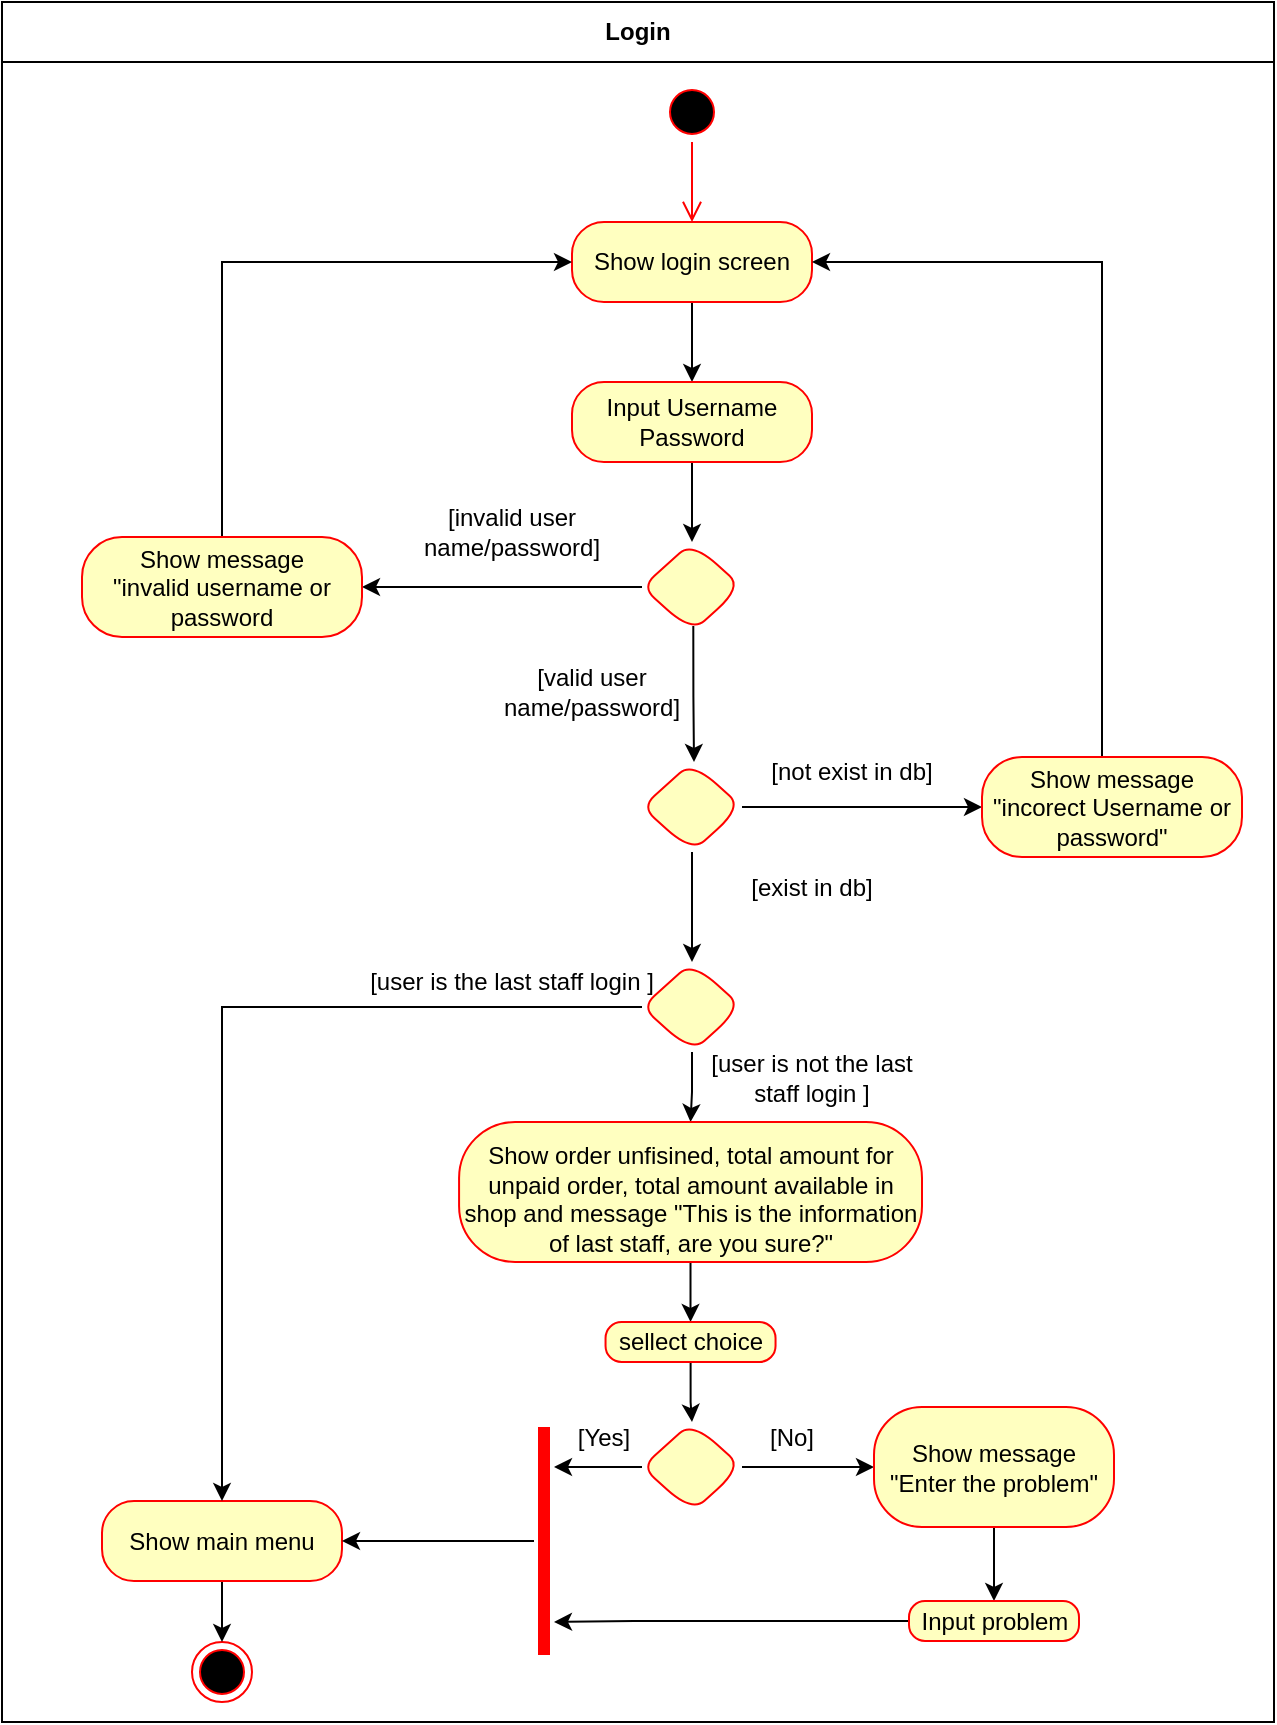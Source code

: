 <mxfile version="21.3.7" type="device" pages="11">
  <diagram name="Login" id="1vbJE63yehGYoHxm1l3T">
    <mxGraphModel dx="864" dy="556" grid="1" gridSize="10" guides="1" tooltips="1" connect="1" arrows="1" fold="1" page="1" pageScale="1" pageWidth="827" pageHeight="1169" math="0" shadow="0">
      <root>
        <mxCell id="0" />
        <mxCell id="1" parent="0" />
        <mxCell id="xx2T-5czuS8DPokve1gc-12" value="Login" style="swimlane;fontStyle=1;align=center;horizontal=1;startSize=30;collapsible=0;html=1;whiteSpace=wrap;swimlaneFillColor=default;" parent="1" vertex="1">
          <mxGeometry x="95" y="60" width="636" height="860" as="geometry" />
        </mxCell>
        <mxCell id="xx2T-5czuS8DPokve1gc-41" value="" style="ellipse;html=1;shape=endState;fillColor=#000000;strokeColor=#ff0000;" parent="xx2T-5czuS8DPokve1gc-12" vertex="1">
          <mxGeometry x="95" y="820" width="30" height="30" as="geometry" />
        </mxCell>
        <mxCell id="xx2T-5czuS8DPokve1gc-15" value="" style="ellipse;html=1;shape=startState;fillColor=#000000;strokeColor=#ff0000;" parent="xx2T-5czuS8DPokve1gc-12" vertex="1">
          <mxGeometry x="330" y="40" width="30" height="30" as="geometry" />
        </mxCell>
        <mxCell id="xx2T-5czuS8DPokve1gc-16" value="" style="edgeStyle=orthogonalEdgeStyle;html=1;verticalAlign=bottom;endArrow=open;endSize=8;strokeColor=#ff0000;rounded=0;" parent="xx2T-5czuS8DPokve1gc-12" source="xx2T-5czuS8DPokve1gc-15" edge="1">
          <mxGeometry relative="1" as="geometry">
            <mxPoint x="345" y="110" as="targetPoint" />
          </mxGeometry>
        </mxCell>
        <mxCell id="Tq90tNpV2QoHPwnpIfh4-12" style="edgeStyle=orthogonalEdgeStyle;rounded=0;orthogonalLoop=1;jettySize=auto;html=1;entryX=1;entryY=0.5;entryDx=0;entryDy=0;exitX=0;exitY=0.5;exitDx=0;exitDy=0;" parent="xx2T-5czuS8DPokve1gc-12" source="A6uxB5nuaFgSbEoeA9hx-1" target="Tq90tNpV2QoHPwnpIfh4-9" edge="1">
          <mxGeometry relative="1" as="geometry">
            <mxPoint x="310" y="285" as="sourcePoint" />
          </mxGeometry>
        </mxCell>
        <mxCell id="xx2T-5czuS8DPokve1gc-25" value="[invalid user name/password]" style="text;html=1;strokeColor=none;fillColor=none;align=center;verticalAlign=middle;whiteSpace=wrap;rounded=0;" parent="xx2T-5czuS8DPokve1gc-12" vertex="1">
          <mxGeometry x="210" y="250" width="90" height="30" as="geometry" />
        </mxCell>
        <mxCell id="xx2T-5czuS8DPokve1gc-31" value="[valid user name/password]" style="text;html=1;strokeColor=none;fillColor=none;align=center;verticalAlign=middle;whiteSpace=wrap;rounded=0;" parent="xx2T-5czuS8DPokve1gc-12" vertex="1">
          <mxGeometry x="250" y="330" width="90" height="30" as="geometry" />
        </mxCell>
        <mxCell id="Tq90tNpV2QoHPwnpIfh4-16" style="edgeStyle=orthogonalEdgeStyle;rounded=0;orthogonalLoop=1;jettySize=auto;html=1;entryX=0;entryY=0.5;entryDx=0;entryDy=0;exitX=1;exitY=0.5;exitDx=0;exitDy=0;" parent="xx2T-5czuS8DPokve1gc-12" source="A6uxB5nuaFgSbEoeA9hx-2" target="Tq90tNpV2QoHPwnpIfh4-13" edge="1">
          <mxGeometry relative="1" as="geometry">
            <mxPoint x="390" y="405" as="sourcePoint" />
          </mxGeometry>
        </mxCell>
        <mxCell id="xx2T-5czuS8DPokve1gc-33" style="edgeStyle=orthogonalEdgeStyle;rounded=0;orthogonalLoop=1;jettySize=auto;html=1;exitX=0.513;exitY=0.933;exitDx=0;exitDy=0;exitPerimeter=0;" parent="xx2T-5czuS8DPokve1gc-12" source="A6uxB5nuaFgSbEoeA9hx-1" edge="1">
          <mxGeometry relative="1" as="geometry">
            <mxPoint x="350" y="320" as="sourcePoint" />
            <mxPoint x="346" y="380" as="targetPoint" />
          </mxGeometry>
        </mxCell>
        <mxCell id="xx2T-5czuS8DPokve1gc-36" value="[not exist in db]" style="text;html=1;strokeColor=none;fillColor=none;align=center;verticalAlign=middle;whiteSpace=wrap;rounded=0;" parent="xx2T-5czuS8DPokve1gc-12" vertex="1">
          <mxGeometry x="380" y="370" width="90" height="30" as="geometry" />
        </mxCell>
        <mxCell id="xx2T-5czuS8DPokve1gc-43" value="[exist in db]" style="text;html=1;strokeColor=none;fillColor=none;align=center;verticalAlign=middle;whiteSpace=wrap;rounded=0;" parent="xx2T-5czuS8DPokve1gc-12" vertex="1">
          <mxGeometry x="360" y="427.5" width="90" height="30" as="geometry" />
        </mxCell>
        <mxCell id="Tq90tNpV2QoHPwnpIfh4-17" style="edgeStyle=orthogonalEdgeStyle;rounded=0;orthogonalLoop=1;jettySize=auto;html=1;entryX=0.5;entryY=0;entryDx=0;entryDy=0;" parent="xx2T-5czuS8DPokve1gc-12" source="Tq90tNpV2QoHPwnpIfh4-1" target="Tq90tNpV2QoHPwnpIfh4-3" edge="1">
          <mxGeometry relative="1" as="geometry" />
        </mxCell>
        <mxCell id="Tq90tNpV2QoHPwnpIfh4-1" value="Show login screen" style="rounded=1;whiteSpace=wrap;html=1;arcSize=40;fontColor=#000000;fillColor=#ffffc0;strokeColor=#ff0000;" parent="xx2T-5czuS8DPokve1gc-12" vertex="1">
          <mxGeometry x="285" y="110" width="120" height="40" as="geometry" />
        </mxCell>
        <mxCell id="Tq90tNpV2QoHPwnpIfh4-18" style="edgeStyle=orthogonalEdgeStyle;rounded=0;orthogonalLoop=1;jettySize=auto;html=1;entryX=0.5;entryY=0;entryDx=0;entryDy=0;" parent="xx2T-5czuS8DPokve1gc-12" source="Tq90tNpV2QoHPwnpIfh4-3" edge="1">
          <mxGeometry relative="1" as="geometry">
            <mxPoint x="345" y="270" as="targetPoint" />
          </mxGeometry>
        </mxCell>
        <mxCell id="Tq90tNpV2QoHPwnpIfh4-3" value="Input Username Password" style="rounded=1;whiteSpace=wrap;html=1;arcSize=40;fontColor=#000000;fillColor=#ffffc0;strokeColor=#ff0000;" parent="xx2T-5czuS8DPokve1gc-12" vertex="1">
          <mxGeometry x="285" y="190" width="120" height="40" as="geometry" />
        </mxCell>
        <mxCell id="Tq90tNpV2QoHPwnpIfh4-11" style="edgeStyle=orthogonalEdgeStyle;rounded=0;orthogonalLoop=1;jettySize=auto;html=1;entryX=0;entryY=0.5;entryDx=0;entryDy=0;" parent="xx2T-5czuS8DPokve1gc-12" source="Tq90tNpV2QoHPwnpIfh4-9" target="Tq90tNpV2QoHPwnpIfh4-1" edge="1">
          <mxGeometry relative="1" as="geometry">
            <Array as="points">
              <mxPoint x="110" y="130" />
            </Array>
          </mxGeometry>
        </mxCell>
        <mxCell id="Tq90tNpV2QoHPwnpIfh4-9" value="Show message&lt;br&gt;&quot;invalid username or password" style="rounded=1;whiteSpace=wrap;html=1;arcSize=40;fontColor=#000000;fillColor=#ffffc0;strokeColor=#ff0000;" parent="xx2T-5czuS8DPokve1gc-12" vertex="1">
          <mxGeometry x="40" y="267.5" width="140" height="50" as="geometry" />
        </mxCell>
        <mxCell id="Tq90tNpV2QoHPwnpIfh4-15" style="edgeStyle=orthogonalEdgeStyle;rounded=0;orthogonalLoop=1;jettySize=auto;html=1;entryX=1;entryY=0.5;entryDx=0;entryDy=0;" parent="xx2T-5czuS8DPokve1gc-12" source="Tq90tNpV2QoHPwnpIfh4-13" target="Tq90tNpV2QoHPwnpIfh4-1" edge="1">
          <mxGeometry relative="1" as="geometry">
            <Array as="points">
              <mxPoint x="550" y="130" />
            </Array>
          </mxGeometry>
        </mxCell>
        <mxCell id="Tq90tNpV2QoHPwnpIfh4-13" value="Show message &quot;incorect Username or password&quot;" style="rounded=1;whiteSpace=wrap;html=1;arcSize=40;fontColor=#000000;fillColor=#ffffc0;strokeColor=#ff0000;" parent="xx2T-5czuS8DPokve1gc-12" vertex="1">
          <mxGeometry x="490" y="377.5" width="130" height="50" as="geometry" />
        </mxCell>
        <mxCell id="Q8vWrtI8XRBzet7w9fsN-20" style="edgeStyle=orthogonalEdgeStyle;rounded=0;orthogonalLoop=1;jettySize=auto;html=1;entryX=0.5;entryY=0;entryDx=0;entryDy=0;" parent="xx2T-5czuS8DPokve1gc-12" source="Tq90tNpV2QoHPwnpIfh4-19" target="xx2T-5czuS8DPokve1gc-41" edge="1">
          <mxGeometry relative="1" as="geometry" />
        </mxCell>
        <mxCell id="Tq90tNpV2QoHPwnpIfh4-19" value="Show main menu" style="rounded=1;whiteSpace=wrap;html=1;arcSize=40;fontColor=#000000;fillColor=#ffffc0;strokeColor=#ff0000;" parent="xx2T-5czuS8DPokve1gc-12" vertex="1">
          <mxGeometry x="50" y="749.5" width="120" height="40" as="geometry" />
        </mxCell>
        <mxCell id="A6uxB5nuaFgSbEoeA9hx-1" value="" style="rhombus;whiteSpace=wrap;html=1;fillColor=#ffffc0;strokeColor=#ff0000;fontColor=#000000;rounded=1;arcSize=40;" parent="xx2T-5czuS8DPokve1gc-12" vertex="1">
          <mxGeometry x="320" y="270" width="50" height="45" as="geometry" />
        </mxCell>
        <mxCell id="U-6IDGwBIcii9Km43BkB-3" style="edgeStyle=orthogonalEdgeStyle;rounded=0;orthogonalLoop=1;jettySize=auto;html=1;" parent="xx2T-5czuS8DPokve1gc-12" source="A6uxB5nuaFgSbEoeA9hx-2" target="U-6IDGwBIcii9Km43BkB-1" edge="1">
          <mxGeometry relative="1" as="geometry" />
        </mxCell>
        <mxCell id="A6uxB5nuaFgSbEoeA9hx-2" value="" style="rhombus;whiteSpace=wrap;html=1;fillColor=#ffffc0;strokeColor=#ff0000;fontColor=#000000;rounded=1;arcSize=40;" parent="xx2T-5czuS8DPokve1gc-12" vertex="1">
          <mxGeometry x="320" y="380" width="50" height="45" as="geometry" />
        </mxCell>
        <mxCell id="Q8vWrtI8XRBzet7w9fsN-2" style="edgeStyle=orthogonalEdgeStyle;rounded=0;orthogonalLoop=1;jettySize=auto;html=1;entryX=0.5;entryY=0;entryDx=0;entryDy=0;" parent="xx2T-5czuS8DPokve1gc-12" source="U-6IDGwBIcii9Km43BkB-1" target="Q8vWrtI8XRBzet7w9fsN-1" edge="1">
          <mxGeometry relative="1" as="geometry" />
        </mxCell>
        <mxCell id="Q8vWrtI8XRBzet7w9fsN-11" style="edgeStyle=orthogonalEdgeStyle;rounded=0;orthogonalLoop=1;jettySize=auto;html=1;entryX=0.5;entryY=0;entryDx=0;entryDy=0;" parent="xx2T-5czuS8DPokve1gc-12" source="U-6IDGwBIcii9Km43BkB-1" target="Tq90tNpV2QoHPwnpIfh4-19" edge="1">
          <mxGeometry relative="1" as="geometry" />
        </mxCell>
        <mxCell id="U-6IDGwBIcii9Km43BkB-1" value="" style="rhombus;whiteSpace=wrap;html=1;fillColor=#ffffc0;strokeColor=#ff0000;fontColor=#000000;rounded=1;arcSize=40;" parent="xx2T-5czuS8DPokve1gc-12" vertex="1">
          <mxGeometry x="320" y="480" width="50" height="45" as="geometry" />
        </mxCell>
        <mxCell id="U-6IDGwBIcii9Km43BkB-6" value="[user is the last staff login ]" style="text;html=1;strokeColor=none;fillColor=none;align=center;verticalAlign=middle;whiteSpace=wrap;rounded=0;" parent="xx2T-5czuS8DPokve1gc-12" vertex="1">
          <mxGeometry x="180" y="475" width="150" height="30" as="geometry" />
        </mxCell>
        <mxCell id="U-6IDGwBIcii9Km43BkB-7" value="[user is not the last staff login ]" style="text;html=1;strokeColor=none;fillColor=none;align=center;verticalAlign=middle;whiteSpace=wrap;rounded=0;" parent="xx2T-5czuS8DPokve1gc-12" vertex="1">
          <mxGeometry x="350" y="522.5" width="110" height="30" as="geometry" />
        </mxCell>
        <mxCell id="Q8vWrtI8XRBzet7w9fsN-4" style="edgeStyle=orthogonalEdgeStyle;rounded=0;orthogonalLoop=1;jettySize=auto;html=1;entryX=0.5;entryY=0;entryDx=0;entryDy=0;" parent="xx2T-5czuS8DPokve1gc-12" source="Q8vWrtI8XRBzet7w9fsN-1" target="Q8vWrtI8XRBzet7w9fsN-3" edge="1">
          <mxGeometry relative="1" as="geometry" />
        </mxCell>
        <mxCell id="Q8vWrtI8XRBzet7w9fsN-1" value="Show order unfisined, total amount for unpaid order, total amount available in shop and message &quot;This is the information of last staff, are you sure?&quot;" style="whiteSpace=wrap;html=1;fillColor=#ffffc0;strokeColor=#ff0000;fontColor=#000000;rounded=1;arcSize=40;verticalAlign=bottom;horizontal=1;fontSize=12;labelBackgroundColor=none;labelBorderColor=none;" parent="xx2T-5czuS8DPokve1gc-12" vertex="1">
          <mxGeometry x="228.54" y="560" width="231.46" height="70" as="geometry" />
        </mxCell>
        <mxCell id="Q8vWrtI8XRBzet7w9fsN-12" style="edgeStyle=orthogonalEdgeStyle;rounded=0;orthogonalLoop=1;jettySize=auto;html=1;" parent="xx2T-5czuS8DPokve1gc-12" source="Q8vWrtI8XRBzet7w9fsN-3" target="Q8vWrtI8XRBzet7w9fsN-5" edge="1">
          <mxGeometry relative="1" as="geometry" />
        </mxCell>
        <mxCell id="Q8vWrtI8XRBzet7w9fsN-3" value="sellect choice" style="rounded=1;whiteSpace=wrap;html=1;arcSize=40;fontColor=#000000;fillColor=#ffffc0;strokeColor=#ff0000;" parent="xx2T-5czuS8DPokve1gc-12" vertex="1">
          <mxGeometry x="301.77" y="660" width="85" height="20" as="geometry" />
        </mxCell>
        <mxCell id="Q8vWrtI8XRBzet7w9fsN-9" style="edgeStyle=orthogonalEdgeStyle;rounded=0;orthogonalLoop=1;jettySize=auto;html=1;entryX=0;entryY=0.5;entryDx=0;entryDy=0;" parent="xx2T-5czuS8DPokve1gc-12" source="Q8vWrtI8XRBzet7w9fsN-5" target="Q8vWrtI8XRBzet7w9fsN-6" edge="1">
          <mxGeometry relative="1" as="geometry" />
        </mxCell>
        <mxCell id="Q8vWrtI8XRBzet7w9fsN-17" style="edgeStyle=orthogonalEdgeStyle;rounded=0;orthogonalLoop=1;jettySize=auto;html=1;" parent="xx2T-5czuS8DPokve1gc-12" source="Q8vWrtI8XRBzet7w9fsN-5" target="Q8vWrtI8XRBzet7w9fsN-15" edge="1">
          <mxGeometry relative="1" as="geometry">
            <Array as="points">
              <mxPoint x="296" y="733" />
              <mxPoint x="296" y="733" />
            </Array>
          </mxGeometry>
        </mxCell>
        <mxCell id="Q8vWrtI8XRBzet7w9fsN-5" value="" style="rhombus;whiteSpace=wrap;html=1;fillColor=#ffffc0;strokeColor=#ff0000;fontColor=#000000;rounded=1;arcSize=40;" parent="xx2T-5czuS8DPokve1gc-12" vertex="1">
          <mxGeometry x="320" y="710" width="50" height="45" as="geometry" />
        </mxCell>
        <mxCell id="Q8vWrtI8XRBzet7w9fsN-8" style="edgeStyle=orthogonalEdgeStyle;rounded=0;orthogonalLoop=1;jettySize=auto;html=1;" parent="xx2T-5czuS8DPokve1gc-12" source="Q8vWrtI8XRBzet7w9fsN-6" target="Q8vWrtI8XRBzet7w9fsN-7" edge="1">
          <mxGeometry relative="1" as="geometry" />
        </mxCell>
        <mxCell id="Q8vWrtI8XRBzet7w9fsN-6" value="Show message &quot;Enter the problem&quot;" style="whiteSpace=wrap;html=1;fillColor=#ffffc0;strokeColor=#ff0000;fontColor=#000000;rounded=1;arcSize=40;" parent="xx2T-5czuS8DPokve1gc-12" vertex="1">
          <mxGeometry x="436" y="702.5" width="120" height="60" as="geometry" />
        </mxCell>
        <mxCell id="Q8vWrtI8XRBzet7w9fsN-18" style="edgeStyle=orthogonalEdgeStyle;rounded=0;orthogonalLoop=1;jettySize=auto;html=1;" parent="xx2T-5czuS8DPokve1gc-12" source="Q8vWrtI8XRBzet7w9fsN-7" edge="1">
          <mxGeometry relative="1" as="geometry">
            <mxPoint x="276" y="810" as="targetPoint" />
            <Array as="points">
              <mxPoint x="316" y="810" />
              <mxPoint x="316" y="810" />
            </Array>
          </mxGeometry>
        </mxCell>
        <mxCell id="Q8vWrtI8XRBzet7w9fsN-7" value="Input problem" style="rounded=1;whiteSpace=wrap;html=1;arcSize=40;fontColor=#000000;fillColor=#ffffc0;strokeColor=#ff0000;" parent="xx2T-5czuS8DPokve1gc-12" vertex="1">
          <mxGeometry x="453.5" y="799.5" width="85" height="20" as="geometry" />
        </mxCell>
        <mxCell id="Q8vWrtI8XRBzet7w9fsN-19" style="edgeStyle=orthogonalEdgeStyle;rounded=0;orthogonalLoop=1;jettySize=auto;html=1;entryX=1;entryY=0.5;entryDx=0;entryDy=0;" parent="xx2T-5czuS8DPokve1gc-12" source="Q8vWrtI8XRBzet7w9fsN-15" target="Tq90tNpV2QoHPwnpIfh4-19" edge="1">
          <mxGeometry relative="1" as="geometry" />
        </mxCell>
        <mxCell id="Q8vWrtI8XRBzet7w9fsN-15" value="" style="shape=line;html=1;strokeWidth=6;strokeColor=#ff0000;direction=south;" parent="xx2T-5czuS8DPokve1gc-12" vertex="1">
          <mxGeometry x="266" y="712.5" width="10" height="114" as="geometry" />
        </mxCell>
        <mxCell id="OYotGFF7XWIvw8FPdmxV-1" value="[Yes]" style="text;html=1;strokeColor=none;fillColor=none;align=center;verticalAlign=middle;whiteSpace=wrap;rounded=0;" parent="xx2T-5czuS8DPokve1gc-12" vertex="1">
          <mxGeometry x="266" y="702.5" width="70" height="30" as="geometry" />
        </mxCell>
        <mxCell id="OYotGFF7XWIvw8FPdmxV-3" value="[No]" style="text;html=1;strokeColor=none;fillColor=none;align=center;verticalAlign=middle;whiteSpace=wrap;rounded=0;" parent="xx2T-5czuS8DPokve1gc-12" vertex="1">
          <mxGeometry x="360" y="702.5" width="70" height="30" as="geometry" />
        </mxCell>
      </root>
    </mxGraphModel>
  </diagram>
  <diagram id="s6yKlMogC9TJlkwIhqS4" name="Add product to order">
    <mxGraphModel dx="864" dy="1383" grid="1" gridSize="10" guides="1" tooltips="1" connect="1" arrows="1" fold="1" page="1" pageScale="1" pageWidth="1169" pageHeight="827" math="0" shadow="0">
      <root>
        <mxCell id="0" />
        <mxCell id="1" parent="0" />
        <mxCell id="_xPysk4lBfd6Up8QlwLH-1" value="add product to order" style="swimlane;whiteSpace=wrap;html=1;swimlaneFillColor=default;" parent="1" vertex="1">
          <mxGeometry x="10" y="-70" width="630" height="920" as="geometry">
            <mxRectangle x="10" width="160" height="30" as="alternateBounds" />
          </mxGeometry>
        </mxCell>
        <mxCell id="_xPysk4lBfd6Up8QlwLH-2" value="" style="ellipse;html=1;shape=startState;fillColor=#000000;strokeColor=#ff0000;direction=east;" parent="_xPysk4lBfd6Up8QlwLH-1" vertex="1">
          <mxGeometry x="50" y="50" width="30" height="30" as="geometry" />
        </mxCell>
        <mxCell id="_xPysk4lBfd6Up8QlwLH-3" value="" style="edgeStyle=orthogonalEdgeStyle;html=1;verticalAlign=bottom;endArrow=open;endSize=8;strokeColor=#ff0000;rounded=0;exitX=1;exitY=0.5;exitDx=0;exitDy=0;" parent="_xPysk4lBfd6Up8QlwLH-1" source="_xPysk4lBfd6Up8QlwLH-2" target="skBT4R8htOqTB1_96mL2-1" edge="1">
          <mxGeometry relative="1" as="geometry">
            <mxPoint x="164.5" y="120" as="targetPoint" />
            <Array as="points" />
          </mxGeometry>
        </mxCell>
        <mxCell id="_xPysk4lBfd6Up8QlwLH-4" style="edgeStyle=orthogonalEdgeStyle;rounded=0;orthogonalLoop=1;jettySize=auto;html=1;entryX=0.5;entryY=0;entryDx=0;entryDy=0;" parent="_xPysk4lBfd6Up8QlwLH-1" source="_xPysk4lBfd6Up8QlwLH-5" target="_xPysk4lBfd6Up8QlwLH-8" edge="1">
          <mxGeometry relative="1" as="geometry">
            <mxPoint x="164.5" y="270" as="targetPoint" />
          </mxGeometry>
        </mxCell>
        <mxCell id="_xPysk4lBfd6Up8QlwLH-5" value="input choice" style="rounded=1;whiteSpace=wrap;html=1;arcSize=40;fontColor=#000000;fillColor=#ffffc0;strokeColor=#ff0000;" parent="_xPysk4lBfd6Up8QlwLH-1" vertex="1">
          <mxGeometry x="162.12" y="140" width="136.88" height="30" as="geometry" />
        </mxCell>
        <mxCell id="_xPysk4lBfd6Up8QlwLH-6" style="edgeStyle=orthogonalEdgeStyle;rounded=0;orthogonalLoop=1;jettySize=auto;html=1;" parent="_xPysk4lBfd6Up8QlwLH-1" source="_xPysk4lBfd6Up8QlwLH-8" target="_xPysk4lBfd6Up8QlwLH-11" edge="1">
          <mxGeometry relative="1" as="geometry" />
        </mxCell>
        <mxCell id="_xPysk4lBfd6Up8QlwLH-7" style="edgeStyle=orthogonalEdgeStyle;rounded=0;orthogonalLoop=1;jettySize=auto;html=1;entryX=0;entryY=0.5;entryDx=0;entryDy=0;" parent="_xPysk4lBfd6Up8QlwLH-1" source="_xPysk4lBfd6Up8QlwLH-8" target="_xPysk4lBfd6Up8QlwLH-12" edge="1">
          <mxGeometry relative="1" as="geometry" />
        </mxCell>
        <mxCell id="_xPysk4lBfd6Up8QlwLH-8" value="" style="rhombus;whiteSpace=wrap;html=1;fillColor=#ffffc0;strokeColor=#ff0000;fontColor=#000000;rounded=1;arcSize=40;" parent="_xPysk4lBfd6Up8QlwLH-1" vertex="1">
          <mxGeometry x="205.56" y="227" width="50" height="50" as="geometry" />
        </mxCell>
        <mxCell id="_xPysk4lBfd6Up8QlwLH-9" style="edgeStyle=orthogonalEdgeStyle;rounded=0;orthogonalLoop=1;jettySize=auto;html=1;entryX=0.5;entryY=0;entryDx=0;entryDy=0;" parent="_xPysk4lBfd6Up8QlwLH-1" source="_xPysk4lBfd6Up8QlwLH-11" target="Z88JLP1HvoLENdeS0h5M-13" edge="1">
          <mxGeometry relative="1" as="geometry">
            <mxPoint x="164" y="422.62" as="targetPoint" />
          </mxGeometry>
        </mxCell>
        <mxCell id="_xPysk4lBfd6Up8QlwLH-10" style="edgeStyle=orthogonalEdgeStyle;rounded=0;orthogonalLoop=1;jettySize=auto;html=1;entryX=0;entryY=0.5;entryDx=0;entryDy=0;" parent="_xPysk4lBfd6Up8QlwLH-1" source="_xPysk4lBfd6Up8QlwLH-11" target="_xPysk4lBfd6Up8QlwLH-13" edge="1">
          <mxGeometry relative="1" as="geometry" />
        </mxCell>
        <mxCell id="_xPysk4lBfd6Up8QlwLH-11" value="" style="rhombus;whiteSpace=wrap;html=1;fillColor=#ffffc0;strokeColor=#ff0000;fontColor=#000000;rounded=1;arcSize=40;" parent="_xPysk4lBfd6Up8QlwLH-1" vertex="1">
          <mxGeometry x="208.06" y="317" width="45" height="47.5" as="geometry" />
        </mxCell>
        <mxCell id="_xPysk4lBfd6Up8QlwLH-12" value="show message&lt;br&gt;&quot;invalid choice, please re-enter&quot;" style="rounded=1;whiteSpace=wrap;html=1;arcSize=40;fontColor=#000000;fillColor=#ffffc0;strokeColor=#ff0000;" parent="_xPysk4lBfd6Up8QlwLH-1" vertex="1">
          <mxGeometry x="377.63" y="227" width="147" height="50" as="geometry" />
        </mxCell>
        <mxCell id="_xPysk4lBfd6Up8QlwLH-13" value="show message&lt;br&gt;&quot;invalid choice, please re-enter&quot;" style="rounded=1;whiteSpace=wrap;html=1;arcSize=40;fontColor=#000000;fillColor=#ffffc0;strokeColor=#ff0000;" parent="_xPysk4lBfd6Up8QlwLH-1" vertex="1">
          <mxGeometry x="372.13" y="314.5" width="147" height="52.5" as="geometry" />
        </mxCell>
        <mxCell id="_xPysk4lBfd6Up8QlwLH-37" value="[invalid choice &lt;br&gt;EX1 UC_AddProduct]" style="text;html=1;strokeColor=none;fillColor=none;align=center;verticalAlign=middle;whiteSpace=wrap;rounded=0;" parent="_xPysk4lBfd6Up8QlwLH-1" vertex="1">
          <mxGeometry x="229" y="217" width="158.13" height="30" as="geometry" />
        </mxCell>
        <mxCell id="_xPysk4lBfd6Up8QlwLH-38" value="[valid id]" style="text;html=1;align=center;verticalAlign=middle;resizable=0;points=[];autosize=1;strokeColor=none;fillColor=none;" parent="_xPysk4lBfd6Up8QlwLH-1" vertex="1">
          <mxGeometry x="169.5" y="277" width="70" height="30" as="geometry" />
        </mxCell>
        <mxCell id="_xPysk4lBfd6Up8QlwLH-39" value="[id is not exit ]" style="text;html=1;strokeColor=none;fillColor=none;align=center;verticalAlign=middle;whiteSpace=wrap;rounded=0;" parent="_xPysk4lBfd6Up8QlwLH-1" vertex="1">
          <mxGeometry x="287.75" y="314.5" width="80.25" height="30" as="geometry" />
        </mxCell>
        <mxCell id="_xPysk4lBfd6Up8QlwLH-47" value="" style="shape=line;html=1;strokeWidth=6;strokeColor=#ff0000;" parent="_xPysk4lBfd6Up8QlwLH-1" vertex="1">
          <mxGeometry x="26" y="845" width="570" height="10" as="geometry" />
        </mxCell>
        <mxCell id="_xPysk4lBfd6Up8QlwLH-49" value="[choose 0]" style="text;html=1;align=center;verticalAlign=middle;resizable=0;points=[];autosize=1;strokeColor=none;fillColor=none;" parent="_xPysk4lBfd6Up8QlwLH-1" vertex="1">
          <mxGeometry x="59.5" y="227" width="80" height="30" as="geometry" />
        </mxCell>
        <mxCell id="_xPysk4lBfd6Up8QlwLH-50" value="" style="shape=line;html=1;strokeWidth=6;strokeColor=#ff0000;rotation=-180;" parent="_xPysk4lBfd6Up8QlwLH-1" vertex="1">
          <mxGeometry x="546.13" y="197" width="80" height="10" as="geometry" />
        </mxCell>
        <mxCell id="_xPysk4lBfd6Up8QlwLH-51" style="edgeStyle=orthogonalEdgeStyle;rounded=0;orthogonalLoop=1;jettySize=auto;html=1;entryX=0.521;entryY=0.654;entryDx=0;entryDy=0;entryPerimeter=0;" parent="_xPysk4lBfd6Up8QlwLH-1" source="_xPysk4lBfd6Up8QlwLH-13" target="_xPysk4lBfd6Up8QlwLH-50" edge="1">
          <mxGeometry relative="1" as="geometry">
            <mxPoint x="644.13" y="207" as="targetPoint" />
          </mxGeometry>
        </mxCell>
        <mxCell id="_xPysk4lBfd6Up8QlwLH-53" value="" style="edgeStyle=orthogonalEdgeStyle;html=1;verticalAlign=bottom;endArrow=open;endSize=8;strokeColor=#ff0000;rounded=0;exitX=0.454;exitY=0.503;exitDx=0;exitDy=0;exitPerimeter=0;entryX=1;entryY=0.5;entryDx=0;entryDy=0;" parent="_xPysk4lBfd6Up8QlwLH-1" source="_xPysk4lBfd6Up8QlwLH-50" target="_xPysk4lBfd6Up8QlwLH-5" edge="1">
          <mxGeometry relative="1" as="geometry">
            <mxPoint x="232" y="195" as="targetPoint" />
            <mxPoint x="595.89" y="239" as="sourcePoint" />
            <Array as="points">
              <mxPoint x="590" y="200" />
              <mxPoint x="590" y="200" />
              <mxPoint x="590" y="155" />
            </Array>
          </mxGeometry>
        </mxCell>
        <mxCell id="_xPysk4lBfd6Up8QlwLH-54" value="[id is exit ]" style="text;html=1;strokeColor=none;fillColor=none;align=center;verticalAlign=middle;whiteSpace=wrap;rounded=0;" parent="_xPysk4lBfd6Up8QlwLH-1" vertex="1">
          <mxGeometry x="162.12" y="364.5" width="70" height="30" as="geometry" />
        </mxCell>
        <mxCell id="_xPysk4lBfd6Up8QlwLH-57" style="edgeStyle=orthogonalEdgeStyle;rounded=0;orthogonalLoop=1;jettySize=auto;html=1;" parent="_xPysk4lBfd6Up8QlwLH-1" source="_xPysk4lBfd6Up8QlwLH-8" target="_xPysk4lBfd6Up8QlwLH-47" edge="1">
          <mxGeometry relative="1" as="geometry">
            <Array as="points">
              <mxPoint x="57" y="252" />
            </Array>
            <mxPoint x="50" y="767" as="targetPoint" />
          </mxGeometry>
        </mxCell>
        <mxCell id="_xPysk4lBfd6Up8QlwLH-58" style="edgeStyle=orthogonalEdgeStyle;rounded=0;orthogonalLoop=1;jettySize=auto;html=1;entryX=0.954;entryY=0.6;entryDx=0;entryDy=0;entryPerimeter=0;" parent="_xPysk4lBfd6Up8QlwLH-1" source="_xPysk4lBfd6Up8QlwLH-12" target="_xPysk4lBfd6Up8QlwLH-50" edge="1">
          <mxGeometry relative="1" as="geometry" />
        </mxCell>
        <mxCell id="Wq5LcKjNeDKTNyBpeplV-3" style="edgeStyle=orthogonalEdgeStyle;rounded=0;orthogonalLoop=1;jettySize=auto;html=1;exitX=0.5;exitY=1;exitDx=0;exitDy=0;entryX=0.5;entryY=0;entryDx=0;entryDy=0;" parent="_xPysk4lBfd6Up8QlwLH-1" source="Z88JLP1HvoLENdeS0h5M-2" target="Z88JLP1HvoLENdeS0h5M-5" edge="1">
          <mxGeometry relative="1" as="geometry" />
        </mxCell>
        <mxCell id="Z88JLP1HvoLENdeS0h5M-2" value="input quantity" style="rounded=1;whiteSpace=wrap;html=1;arcSize=40;fontColor=#000000;fillColor=#ffffc0;strokeColor=#ff0000;" parent="_xPysk4lBfd6Up8QlwLH-1" vertex="1">
          <mxGeometry x="298" y="482.5" width="130" height="30" as="geometry" />
        </mxCell>
        <mxCell id="Wq5LcKjNeDKTNyBpeplV-10" value="" style="edgeStyle=orthogonalEdgeStyle;rounded=0;orthogonalLoop=1;jettySize=auto;html=1;" parent="_xPysk4lBfd6Up8QlwLH-1" source="Z88JLP1HvoLENdeS0h5M-5" target="Wq5LcKjNeDKTNyBpeplV-8" edge="1">
          <mxGeometry relative="1" as="geometry" />
        </mxCell>
        <mxCell id="Z88JLP1HvoLENdeS0h5M-5" value="" style="rhombus;whiteSpace=wrap;html=1;fillColor=#ffffc0;strokeColor=#ff0000;fontColor=#000000;rounded=1;arcSize=40;" parent="_xPysk4lBfd6Up8QlwLH-1" vertex="1">
          <mxGeometry x="338" y="536.25" width="50" height="50" as="geometry" />
        </mxCell>
        <mxCell id="Wq5LcKjNeDKTNyBpeplV-1" style="edgeStyle=orthogonalEdgeStyle;rounded=0;orthogonalLoop=1;jettySize=auto;html=1;exitX=0.5;exitY=0;exitDx=0;exitDy=0;entryX=1;entryY=0.5;entryDx=0;entryDy=0;" parent="_xPysk4lBfd6Up8QlwLH-1" source="Z88JLP1HvoLENdeS0h5M-7" target="Z88JLP1HvoLENdeS0h5M-2" edge="1">
          <mxGeometry relative="1" as="geometry" />
        </mxCell>
        <mxCell id="Z88JLP1HvoLENdeS0h5M-7" value="show message&lt;br&gt;&quot;invalid quantity&quot;" style="whiteSpace=wrap;html=1;fillColor=#ffffc0;strokeColor=#ff0000;fontColor=#000000;rounded=1;arcSize=40;" parent="_xPysk4lBfd6Up8QlwLH-1" vertex="1">
          <mxGeometry x="500.0" y="531.25" width="120" height="60" as="geometry" />
        </mxCell>
        <mxCell id="Z88JLP1HvoLENdeS0h5M-4" style="edgeStyle=orthogonalEdgeStyle;rounded=0;orthogonalLoop=1;jettySize=auto;html=1;entryX=0;entryY=0.5;entryDx=0;entryDy=0;" parent="_xPysk4lBfd6Up8QlwLH-1" source="Z88JLP1HvoLENdeS0h5M-5" target="Z88JLP1HvoLENdeS0h5M-7" edge="1">
          <mxGeometry relative="1" as="geometry" />
        </mxCell>
        <mxCell id="Wq5LcKjNeDKTNyBpeplV-26" style="edgeStyle=orthogonalEdgeStyle;rounded=0;orthogonalLoop=1;jettySize=auto;html=1;exitX=0.5;exitY=1;exitDx=0;exitDy=0;entryX=0.56;entryY=0.3;entryDx=0;entryDy=0;entryPerimeter=0;" parent="_xPysk4lBfd6Up8QlwLH-1" source="Z88JLP1HvoLENdeS0h5M-8" target="_xPysk4lBfd6Up8QlwLH-47" edge="1">
          <mxGeometry relative="1" as="geometry" />
        </mxCell>
        <mxCell id="Z88JLP1HvoLENdeS0h5M-8" value="add product to order" style="whiteSpace=wrap;html=1;fillColor=#ffffc0;strokeColor=#ff0000;fontColor=#000000;rounded=1;arcSize=40;" parent="_xPysk4lBfd6Up8QlwLH-1" vertex="1">
          <mxGeometry x="280" y="739" width="130" height="60" as="geometry" />
        </mxCell>
        <mxCell id="Z88JLP1HvoLENdeS0h5M-9" value="[select a size]" style="text;html=1;align=center;verticalAlign=middle;resizable=0;points=[];autosize=1;strokeColor=none;fillColor=none;" parent="_xPysk4lBfd6Up8QlwLH-1" vertex="1">
          <mxGeometry x="272.13" y="445" width="100" height="30" as="geometry" />
        </mxCell>
        <mxCell id="Z88JLP1HvoLENdeS0h5M-10" value="[invalid quantity]" style="text;html=1;align=center;verticalAlign=middle;resizable=0;points=[];autosize=1;strokeColor=none;fillColor=none;" parent="_xPysk4lBfd6Up8QlwLH-1" vertex="1">
          <mxGeometry x="386" y="536.25" width="110" height="30" as="geometry" />
        </mxCell>
        <mxCell id="Z88JLP1HvoLENdeS0h5M-11" value="[valid quantity]" style="text;html=1;align=center;verticalAlign=middle;resizable=0;points=[];autosize=1;strokeColor=none;fillColor=none;" parent="_xPysk4lBfd6Up8QlwLH-1" vertex="1">
          <mxGeometry x="247.75" y="536.25" width="100" height="30" as="geometry" />
        </mxCell>
        <mxCell id="n6uHIO_VDhh7GpHhd2kL-2" style="edgeStyle=none;rounded=0;orthogonalLoop=1;jettySize=auto;html=1;entryX=0;entryY=0;entryDx=107.37;entryDy=52.75;entryPerimeter=0;dashed=1;strokeColor=#000000;startArrow=none;startFill=0;endArrow=none;endFill=0;exitX=0.5;exitY=1;exitDx=0;exitDy=0;" parent="_xPysk4lBfd6Up8QlwLH-1" source="Z88JLP1HvoLENdeS0h5M-13" target="n6uHIO_VDhh7GpHhd2kL-1" edge="1">
          <mxGeometry relative="1" as="geometry" />
        </mxCell>
        <mxCell id="Wq5LcKjNeDKTNyBpeplV-6" value="" style="edgeStyle=orthogonalEdgeStyle;rounded=0;orthogonalLoop=1;jettySize=auto;html=1;" parent="_xPysk4lBfd6Up8QlwLH-1" source="Z88JLP1HvoLENdeS0h5M-13" target="Z88JLP1HvoLENdeS0h5M-19" edge="1">
          <mxGeometry relative="1" as="geometry" />
        </mxCell>
        <mxCell id="Z88JLP1HvoLENdeS0h5M-13" value="select size" style="rounded=1;whiteSpace=wrap;html=1;arcSize=40;fontColor=#000000;fillColor=#ffffc0;strokeColor=#ff0000;" parent="_xPysk4lBfd6Up8QlwLH-1" vertex="1">
          <mxGeometry x="165.56" y="401" width="130" height="30" as="geometry" />
        </mxCell>
        <mxCell id="Z88JLP1HvoLENdeS0h5M-14" value="[choose another product]" style="text;html=1;strokeColor=none;fillColor=none;align=center;verticalAlign=middle;whiteSpace=wrap;rounded=0;" parent="_xPysk4lBfd6Up8QlwLH-1" vertex="1">
          <mxGeometry x="386" y="392" width="158.13" height="30" as="geometry" />
        </mxCell>
        <mxCell id="Z88JLP1HvoLENdeS0h5M-18" style="edgeStyle=orthogonalEdgeStyle;rounded=0;orthogonalLoop=1;jettySize=auto;html=1;entryX=0.115;entryY=0.529;entryDx=0;entryDy=0;strokeColor=#000000;entryPerimeter=0;" parent="_xPysk4lBfd6Up8QlwLH-1" source="Z88JLP1HvoLENdeS0h5M-19" target="_xPysk4lBfd6Up8QlwLH-50" edge="1">
          <mxGeometry relative="1" as="geometry">
            <mxPoint x="369.13" y="532" as="targetPoint" />
          </mxGeometry>
        </mxCell>
        <mxCell id="Wq5LcKjNeDKTNyBpeplV-7" style="edgeStyle=orthogonalEdgeStyle;rounded=0;orthogonalLoop=1;jettySize=auto;html=1;exitX=0.5;exitY=1;exitDx=0;exitDy=0;entryX=0.5;entryY=0;entryDx=0;entryDy=0;" parent="_xPysk4lBfd6Up8QlwLH-1" source="Z88JLP1HvoLENdeS0h5M-19" target="Z88JLP1HvoLENdeS0h5M-2" edge="1">
          <mxGeometry relative="1" as="geometry" />
        </mxCell>
        <mxCell id="Z88JLP1HvoLENdeS0h5M-19" value="" style="rhombus;whiteSpace=wrap;html=1;fillColor=#ffffc0;strokeColor=#ff0000;fontColor=#000000;rounded=1;arcSize=40;" parent="_xPysk4lBfd6Up8QlwLH-1" vertex="1">
          <mxGeometry x="341" y="392" width="45" height="47.5" as="geometry" />
        </mxCell>
        <mxCell id="skBT4R8htOqTB1_96mL2-2" style="edgeStyle=orthogonalEdgeStyle;rounded=0;orthogonalLoop=1;jettySize=auto;html=1;entryX=0.5;entryY=0;entryDx=0;entryDy=0;" parent="_xPysk4lBfd6Up8QlwLH-1" source="skBT4R8htOqTB1_96mL2-1" target="_xPysk4lBfd6Up8QlwLH-5" edge="1">
          <mxGeometry relative="1" as="geometry">
            <Array as="points">
              <mxPoint x="231" y="110" />
              <mxPoint x="230" y="130" />
            </Array>
          </mxGeometry>
        </mxCell>
        <mxCell id="skBT4R8htOqTB1_96mL2-1" value="show menu and message &quot;choose product you want to add to order by id or select 0 to exit&quot;" style="rounded=1;whiteSpace=wrap;html=1;arcSize=40;fontColor=#000000;fillColor=#ffffc0;strokeColor=#ff0000;" parent="_xPysk4lBfd6Up8QlwLH-1" vertex="1">
          <mxGeometry x="148.19" y="35" width="164.75" height="60" as="geometry" />
        </mxCell>
        <mxCell id="pTVctBaA-abr5kM1KzzT-1" style="edgeStyle=orthogonalEdgeStyle;rounded=0;orthogonalLoop=1;jettySize=auto;html=1;entryX=0.572;entryY=0.672;entryDx=0;entryDy=0;entryPerimeter=0;endArrow=none;endFill=0;startArrow=classic;startFill=1;strokeColor=#FF3333;" parent="_xPysk4lBfd6Up8QlwLH-1" source="_xPysk4lBfd6Up8QlwLH-46" target="_xPysk4lBfd6Up8QlwLH-47" edge="1">
          <mxGeometry relative="1" as="geometry">
            <Array as="points">
              <mxPoint x="353" y="852" />
            </Array>
          </mxGeometry>
        </mxCell>
        <mxCell id="_xPysk4lBfd6Up8QlwLH-46" value="" style="ellipse;html=1;shape=endState;fillColor=#000000;strokeColor=#ff0000;" parent="_xPysk4lBfd6Up8QlwLH-1" vertex="1">
          <mxGeometry x="338.0" y="885" width="30" height="30" as="geometry" />
        </mxCell>
        <mxCell id="n6uHIO_VDhh7GpHhd2kL-1" value="1.S&lt;br&gt;2.M&lt;br&gt;3.L&lt;br&gt;4.Choose another product" style="shape=note2;boundedLbl=1;whiteSpace=wrap;html=1;size=25;verticalAlign=middle;align=center;gradientColor=none;" parent="_xPysk4lBfd6Up8QlwLH-1" vertex="1">
          <mxGeometry x="62.13" y="410" width="107.37" height="80.5" as="geometry" />
        </mxCell>
        <mxCell id="Wq5LcKjNeDKTNyBpeplV-16" style="edgeStyle=orthogonalEdgeStyle;rounded=0;orthogonalLoop=1;jettySize=auto;html=1;exitX=0.5;exitY=1;exitDx=0;exitDy=0;entryX=0;entryY=0.5;entryDx=0;entryDy=0;" parent="_xPysk4lBfd6Up8QlwLH-1" source="Wq5LcKjNeDKTNyBpeplV-4" target="Wq5LcKjNeDKTNyBpeplV-15" edge="1">
          <mxGeometry relative="1" as="geometry" />
        </mxCell>
        <mxCell id="Wq5LcKjNeDKTNyBpeplV-4" value="show message&lt;br&gt;&quot;quantity &amp;gt;10, are you sure ?&quot;" style="rounded=1;whiteSpace=wrap;html=1;arcSize=40;fontColor=#000000;fillColor=#ffffc0;strokeColor=#ff0000;" parent="_xPysk4lBfd6Up8QlwLH-1" vertex="1">
          <mxGeometry x="109.5" y="670" width="130" height="43.75" as="geometry" />
        </mxCell>
        <mxCell id="Wq5LcKjNeDKTNyBpeplV-22" style="edgeStyle=orthogonalEdgeStyle;rounded=0;orthogonalLoop=1;jettySize=auto;html=1;exitX=0.5;exitY=1;exitDx=0;exitDy=0;entryX=0.5;entryY=0;entryDx=0;entryDy=0;" parent="_xPysk4lBfd6Up8QlwLH-1" source="Wq5LcKjNeDKTNyBpeplV-8" target="Wq5LcKjNeDKTNyBpeplV-4" edge="1">
          <mxGeometry relative="1" as="geometry" />
        </mxCell>
        <mxCell id="Wq5LcKjNeDKTNyBpeplV-24" style="edgeStyle=orthogonalEdgeStyle;rounded=0;orthogonalLoop=1;jettySize=auto;html=1;exitX=0.5;exitY=0;exitDx=0;exitDy=0;entryX=0.5;entryY=0;entryDx=0;entryDy=0;" parent="_xPysk4lBfd6Up8QlwLH-1" source="Wq5LcKjNeDKTNyBpeplV-8" target="Z88JLP1HvoLENdeS0h5M-8" edge="1">
          <mxGeometry relative="1" as="geometry" />
        </mxCell>
        <mxCell id="Wq5LcKjNeDKTNyBpeplV-8" value="" style="rhombus;whiteSpace=wrap;html=1;fillColor=#ffffc0;strokeColor=#ff0000;fontColor=#000000;rounded=1;arcSize=40;direction=south;" parent="_xPysk4lBfd6Up8QlwLH-1" vertex="1">
          <mxGeometry x="197.75" y="591.25" width="50" height="50" as="geometry" />
        </mxCell>
        <mxCell id="Wq5LcKjNeDKTNyBpeplV-13" value="[quantity &amp;lt;10]" style="text;html=1;align=center;verticalAlign=middle;resizable=0;points=[];autosize=1;strokeColor=none;fillColor=none;" parent="_xPysk4lBfd6Up8QlwLH-1" vertex="1">
          <mxGeometry x="247.75" y="591.25" width="100" height="30" as="geometry" />
        </mxCell>
        <mxCell id="Wq5LcKjNeDKTNyBpeplV-19" style="edgeStyle=orthogonalEdgeStyle;rounded=0;orthogonalLoop=1;jettySize=auto;html=1;exitX=0.5;exitY=1;exitDx=0;exitDy=0;entryX=0;entryY=0.5;entryDx=0;entryDy=0;" parent="_xPysk4lBfd6Up8QlwLH-1" source="Wq5LcKjNeDKTNyBpeplV-15" target="Z88JLP1HvoLENdeS0h5M-2" edge="1">
          <mxGeometry relative="1" as="geometry">
            <Array as="points">
              <mxPoint x="100" y="715" />
              <mxPoint x="100" y="498" />
              <mxPoint x="230" y="498" />
            </Array>
          </mxGeometry>
        </mxCell>
        <mxCell id="Wq5LcKjNeDKTNyBpeplV-23" style="edgeStyle=orthogonalEdgeStyle;rounded=0;orthogonalLoop=1;jettySize=auto;html=1;exitX=0.5;exitY=0;exitDx=0;exitDy=0;entryX=0;entryY=0.5;entryDx=0;entryDy=0;" parent="_xPysk4lBfd6Up8QlwLH-1" source="Wq5LcKjNeDKTNyBpeplV-15" target="Z88JLP1HvoLENdeS0h5M-8" edge="1">
          <mxGeometry relative="1" as="geometry" />
        </mxCell>
        <mxCell id="Wq5LcKjNeDKTNyBpeplV-15" value="" style="rhombus;whiteSpace=wrap;html=1;fillColor=#ffffc0;strokeColor=#ff0000;fontColor=#000000;rounded=1;arcSize=40;direction=south;" parent="_xPysk4lBfd6Up8QlwLH-1" vertex="1">
          <mxGeometry x="149.5" y="744" width="50" height="50" as="geometry" />
        </mxCell>
        <mxCell id="Wq5LcKjNeDKTNyBpeplV-18" value="[yes]" style="text;html=1;align=center;verticalAlign=middle;resizable=0;points=[];autosize=1;strokeColor=none;fillColor=none;" parent="_xPysk4lBfd6Up8QlwLH-1" vertex="1">
          <mxGeometry x="208.06" y="744" width="50" height="30" as="geometry" />
        </mxCell>
        <mxCell id="Wq5LcKjNeDKTNyBpeplV-20" value="[quantity &amp;gt;10]" style="text;html=1;align=center;verticalAlign=middle;resizable=0;points=[];autosize=1;strokeColor=none;fillColor=none;" parent="_xPysk4lBfd6Up8QlwLH-1" vertex="1">
          <mxGeometry x="113" y="591.25" width="100" height="30" as="geometry" />
        </mxCell>
        <mxCell id="Wq5LcKjNeDKTNyBpeplV-25" value="[no]" style="text;html=1;align=center;verticalAlign=middle;resizable=0;points=[];autosize=1;strokeColor=none;fillColor=none;" parent="_xPysk4lBfd6Up8QlwLH-1" vertex="1">
          <mxGeometry x="108.19" y="744" width="40" height="30" as="geometry" />
        </mxCell>
      </root>
    </mxGraphModel>
  </diagram>
  <diagram id="HFmzzLFjCSfdsJo6ydVa" name="Create order">
    <mxGraphModel dx="864" dy="556" grid="1" gridSize="10" guides="1" tooltips="1" connect="1" arrows="1" fold="1" page="1" pageScale="1" pageWidth="827" pageHeight="1169" math="0" shadow="0">
      <root>
        <mxCell id="0" />
        <mxCell id="1" parent="0" />
        <mxCell id="YSdgJKcSSwbs5_Mdn6VK-1" value="Create order" style="swimlane;fontStyle=1;align=center;horizontal=1;startSize=30;collapsible=0;html=1;whiteSpace=wrap;swimlaneFillColor=default;" parent="1" vertex="1">
          <mxGeometry x="49" y="140" width="730" height="820" as="geometry" />
        </mxCell>
        <mxCell id="K1aovsRznk9mlm3y-NEJ-1" style="edgeStyle=orthogonalEdgeStyle;rounded=0;orthogonalLoop=1;jettySize=auto;html=1;exitX=0.5;exitY=1;exitDx=0;exitDy=0;entryX=0.5;entryY=0;entryDx=0;entryDy=0;" parent="YSdgJKcSSwbs5_Mdn6VK-1" source="YSdgJKcSSwbs5_Mdn6VK-5" target="YSdgJKcSSwbs5_Mdn6VK-7" edge="1">
          <mxGeometry relative="1" as="geometry">
            <mxPoint x="230" y="397" as="targetPoint" />
          </mxGeometry>
        </mxCell>
        <mxCell id="YSdgJKcSSwbs5_Mdn6VK-5" value="show menu and message &quot;choose product you want to add to order by id or select 0 to exit&quot;" style="rounded=1;whiteSpace=wrap;html=1;arcSize=40;fontColor=#000000;fillColor=#ffffc0;strokeColor=#ff0000;" parent="YSdgJKcSSwbs5_Mdn6VK-1" vertex="1">
          <mxGeometry x="147.49" y="396" width="164.75" height="60" as="geometry" />
        </mxCell>
        <mxCell id="4hL_8zG824T64jaZi0WC-2" style="edgeStyle=orthogonalEdgeStyle;rounded=0;orthogonalLoop=1;jettySize=auto;html=1;exitX=1;exitY=0.5;exitDx=0;exitDy=0;entryX=0.5;entryY=0;entryDx=0;entryDy=0;" parent="YSdgJKcSSwbs5_Mdn6VK-1" source="YSdgJKcSSwbs5_Mdn6VK-7" target="YSdgJKcSSwbs5_Mdn6VK-9" edge="1">
          <mxGeometry relative="1" as="geometry" />
        </mxCell>
        <mxCell id="YSdgJKcSSwbs5_Mdn6VK-7" value="add product to order" style="whiteSpace=wrap;html=1;fillColor=#ffffc0;strokeColor=#ff0000;fontColor=#000000;rounded=1;arcSize=40;" parent="YSdgJKcSSwbs5_Mdn6VK-1" vertex="1">
          <mxGeometry x="165.24" y="500.7" width="130" height="60" as="geometry" />
        </mxCell>
        <mxCell id="TxsHeJ4JLTiPfSlvpXvw-11" style="edgeStyle=orthogonalEdgeStyle;rounded=0;orthogonalLoop=1;jettySize=auto;html=1;entryX=0.75;entryY=0.5;entryDx=0;entryDy=0;entryPerimeter=0;exitX=0.917;exitY=0.521;exitDx=0;exitDy=0;exitPerimeter=0;" parent="YSdgJKcSSwbs5_Mdn6VK-1" source="YSdgJKcSSwbs5_Mdn6VK-9" target="TxsHeJ4JLTiPfSlvpXvw-8" edge="1">
          <mxGeometry relative="1" as="geometry">
            <Array as="points">
              <mxPoint x="631" y="587" />
              <mxPoint x="631" y="445" />
            </Array>
          </mxGeometry>
        </mxCell>
        <mxCell id="4hL_8zG824T64jaZi0WC-1" style="edgeStyle=orthogonalEdgeStyle;rounded=0;orthogonalLoop=1;jettySize=auto;html=1;exitX=0;exitY=0.5;exitDx=0;exitDy=0;entryX=0.5;entryY=0;entryDx=0;entryDy=0;" parent="YSdgJKcSSwbs5_Mdn6VK-1" source="YSdgJKcSSwbs5_Mdn6VK-9" target="YSdgJKcSSwbs5_Mdn6VK-19" edge="1">
          <mxGeometry relative="1" as="geometry">
            <Array as="points">
              <mxPoint x="341" y="586" />
            </Array>
          </mxGeometry>
        </mxCell>
        <mxCell id="YSdgJKcSSwbs5_Mdn6VK-9" value="" style="rhombus;whiteSpace=wrap;html=1;fillColor=#ffffc0;strokeColor=#ff0000;fontColor=#000000;rounded=1;arcSize=40;" parent="YSdgJKcSSwbs5_Mdn6VK-1" vertex="1">
          <mxGeometry x="390.5" y="560.7" width="50.37" height="50" as="geometry" />
        </mxCell>
        <mxCell id="YSdgJKcSSwbs5_Mdn6VK-10" value="[continue add]" style="text;html=1;align=center;verticalAlign=middle;resizable=0;points=[];autosize=1;strokeColor=none;fillColor=none;" parent="YSdgJKcSSwbs5_Mdn6VK-1" vertex="1">
          <mxGeometry x="441" y="560.7" width="100" height="30" as="geometry" />
        </mxCell>
        <mxCell id="YSdgJKcSSwbs5_Mdn6VK-11" value="[not continue add]" style="text;html=1;align=center;verticalAlign=middle;resizable=0;points=[];autosize=1;strokeColor=none;fillColor=none;" parent="YSdgJKcSSwbs5_Mdn6VK-1" vertex="1">
          <mxGeometry x="284.87" y="560.7" width="120" height="30" as="geometry" />
        </mxCell>
        <mxCell id="YSdgJKcSSwbs5_Mdn6VK-14" value="Show message &quot;create oder complete&quot;" style="whiteSpace=wrap;html=1;fillColor=#ffffc0;strokeColor=#ff0000;fontColor=#000000;rounded=1;arcSize=40;" parent="YSdgJKcSSwbs5_Mdn6VK-1" vertex="1">
          <mxGeometry x="175.24" y="650.7" width="110" height="50" as="geometry" />
        </mxCell>
        <mxCell id="YSdgJKcSSwbs5_Mdn6VK-18" style="edgeStyle=orthogonalEdgeStyle;rounded=0;orthogonalLoop=1;jettySize=auto;html=1;entryX=0.5;entryY=0;entryDx=0;entryDy=0;exitX=0;exitY=0.5;exitDx=0;exitDy=0;" parent="YSdgJKcSSwbs5_Mdn6VK-1" source="YSdgJKcSSwbs5_Mdn6VK-19" target="YSdgJKcSSwbs5_Mdn6VK-14" edge="1">
          <mxGeometry relative="1" as="geometry">
            <mxPoint x="230.92" y="680.7" as="targetPoint" />
          </mxGeometry>
        </mxCell>
        <mxCell id="kPgKcpYfTE4QS5QTZyuT-2" style="edgeStyle=orthogonalEdgeStyle;rounded=0;orthogonalLoop=1;jettySize=auto;html=1;exitX=1;exitY=0.5;exitDx=0;exitDy=0;entryX=0.75;entryY=0.5;entryDx=0;entryDy=0;entryPerimeter=0;" parent="YSdgJKcSSwbs5_Mdn6VK-1" source="YSdgJKcSSwbs5_Mdn6VK-19" target="DkyzduianigQXbOd6K4N-7" edge="1">
          <mxGeometry relative="1" as="geometry">
            <Array as="points">
              <mxPoint x="530" y="626" />
            </Array>
            <mxPoint x="319" y="727" as="targetPoint" />
          </mxGeometry>
        </mxCell>
        <mxCell id="YSdgJKcSSwbs5_Mdn6VK-19" value="" style="rhombus;whiteSpace=wrap;html=1;fillColor=#ffffc0;strokeColor=#ff0000;fontColor=#000000;rounded=1;arcSize=40;" parent="YSdgJKcSSwbs5_Mdn6VK-1" vertex="1">
          <mxGeometry x="315.69" y="600.7" width="50.37" height="50" as="geometry" />
        </mxCell>
        <mxCell id="YSdgJKcSSwbs5_Mdn6VK-20" value="[cancel create]" style="text;html=1;align=center;verticalAlign=middle;resizable=0;points=[];autosize=1;strokeColor=none;fillColor=none;" parent="YSdgJKcSSwbs5_Mdn6VK-1" vertex="1">
          <mxGeometry x="365" y="600.7" width="100" height="30" as="geometry" />
        </mxCell>
        <mxCell id="YSdgJKcSSwbs5_Mdn6VK-21" value="show table list and message &quot;choose Table ID or input table id = 0 to exit &quot;" style="rounded=1;whiteSpace=wrap;html=1;arcSize=40;fontColor=#000000;fillColor=#ffffc0;strokeColor=#ff0000;" parent="YSdgJKcSSwbs5_Mdn6VK-1" vertex="1">
          <mxGeometry x="147.8" y="107" width="164.75" height="60" as="geometry" />
        </mxCell>
        <mxCell id="YSdgJKcSSwbs5_Mdn6VK-22" value="input table id" style="rounded=1;whiteSpace=wrap;html=1;arcSize=40;fontColor=#000000;fillColor=#ffffc0;strokeColor=#ff0000;" parent="YSdgJKcSSwbs5_Mdn6VK-1" vertex="1">
          <mxGeometry x="183.49" y="190.7" width="93.38" height="30" as="geometry" />
        </mxCell>
        <mxCell id="YSdgJKcSSwbs5_Mdn6VK-23" value="" style="edgeStyle=orthogonalEdgeStyle;rounded=0;orthogonalLoop=1;jettySize=auto;html=1;" parent="YSdgJKcSSwbs5_Mdn6VK-1" source="YSdgJKcSSwbs5_Mdn6VK-21" target="YSdgJKcSSwbs5_Mdn6VK-22" edge="1">
          <mxGeometry relative="1" as="geometry" />
        </mxCell>
        <mxCell id="YSdgJKcSSwbs5_Mdn6VK-24" value="" style="edgeStyle=orthogonalEdgeStyle;rounded=0;orthogonalLoop=1;jettySize=auto;html=1;entryX=0.49;entryY=0.074;entryDx=0;entryDy=0;entryPerimeter=0;" parent="YSdgJKcSSwbs5_Mdn6VK-1" source="YSdgJKcSSwbs5_Mdn6VK-22" target="YSdgJKcSSwbs5_Mdn6VK-27" edge="1">
          <mxGeometry relative="1" as="geometry">
            <mxPoint x="230.18" y="275.709" as="targetPoint" />
          </mxGeometry>
        </mxCell>
        <mxCell id="YSdgJKcSSwbs5_Mdn6VK-26" style="edgeStyle=orthogonalEdgeStyle;rounded=0;orthogonalLoop=1;jettySize=auto;html=1;entryX=0;entryY=0.5;entryDx=0;entryDy=0;" parent="YSdgJKcSSwbs5_Mdn6VK-1" source="YSdgJKcSSwbs5_Mdn6VK-27" target="YSdgJKcSSwbs5_Mdn6VK-30" edge="1">
          <mxGeometry relative="1" as="geometry" />
        </mxCell>
        <mxCell id="kPgKcpYfTE4QS5QTZyuT-5" style="edgeStyle=orthogonalEdgeStyle;rounded=0;orthogonalLoop=1;jettySize=auto;html=1;" parent="YSdgJKcSSwbs5_Mdn6VK-1" source="YSdgJKcSSwbs5_Mdn6VK-27" target="DkyzduianigQXbOd6K4N-7" edge="1">
          <mxGeometry relative="1" as="geometry">
            <mxPoint x="118.18" y="893.3" as="targetPoint" />
            <Array as="points">
              <mxPoint x="118.18" y="262" />
            </Array>
          </mxGeometry>
        </mxCell>
        <mxCell id="4hL_8zG824T64jaZi0WC-6" style="edgeStyle=orthogonalEdgeStyle;rounded=0;orthogonalLoop=1;jettySize=auto;html=1;exitX=0.5;exitY=1;exitDx=0;exitDy=0;entryX=0;entryY=0.5;entryDx=0;entryDy=0;" parent="YSdgJKcSSwbs5_Mdn6VK-1" source="YSdgJKcSSwbs5_Mdn6VK-27" target="4hL_8zG824T64jaZi0WC-5" edge="1">
          <mxGeometry relative="1" as="geometry" />
        </mxCell>
        <mxCell id="YSdgJKcSSwbs5_Mdn6VK-27" value="" style="rhombus;whiteSpace=wrap;html=1;fillColor=#ffffc0;strokeColor=#ff0000;fontColor=#000000;rounded=1;arcSize=40;" parent="YSdgJKcSSwbs5_Mdn6VK-1" vertex="1">
          <mxGeometry x="204.99" y="237" width="50.37" height="50" as="geometry" />
        </mxCell>
        <mxCell id="YSdgJKcSSwbs5_Mdn6VK-28" value="[invalid choice &lt;br&gt;EX1 UC_CreateOrder]" style="text;html=1;strokeColor=none;fillColor=none;align=center;verticalAlign=middle;whiteSpace=wrap;rounded=0;" parent="YSdgJKcSSwbs5_Mdn6VK-1" vertex="1">
          <mxGeometry x="238.18" y="237" width="149.42" height="10" as="geometry" />
        </mxCell>
        <mxCell id="4hL_8zG824T64jaZi0WC-11" style="edgeStyle=orthogonalEdgeStyle;rounded=0;orthogonalLoop=1;jettySize=auto;html=1;entryX=0.75;entryY=0.5;entryDx=0;entryDy=0;entryPerimeter=0;" parent="YSdgJKcSSwbs5_Mdn6VK-1" source="YSdgJKcSSwbs5_Mdn6VK-30" target="4hL_8zG824T64jaZi0WC-4" edge="1">
          <mxGeometry relative="1" as="geometry" />
        </mxCell>
        <mxCell id="YSdgJKcSSwbs5_Mdn6VK-30" value="show message&lt;br&gt;&quot;invalid choice, please re-enter&quot;" style="rounded=1;whiteSpace=wrap;html=1;arcSize=40;fontColor=#000000;fillColor=#ffffc0;strokeColor=#ff0000;" parent="YSdgJKcSSwbs5_Mdn6VK-1" vertex="1">
          <mxGeometry x="381.0" y="237" width="147" height="50" as="geometry" />
        </mxCell>
        <mxCell id="YSdgJKcSSwbs5_Mdn6VK-31" value="[valid id]" style="text;html=1;align=center;verticalAlign=middle;resizable=0;points=[];autosize=1;strokeColor=none;fillColor=none;" parent="YSdgJKcSSwbs5_Mdn6VK-1" vertex="1">
          <mxGeometry x="238.18" y="287" width="70" height="30" as="geometry" />
        </mxCell>
        <mxCell id="YSdgJKcSSwbs5_Mdn6VK-32" value="[continue create]" style="text;html=1;align=center;verticalAlign=middle;resizable=0;points=[];autosize=1;strokeColor=none;fillColor=none;" parent="YSdgJKcSSwbs5_Mdn6VK-1" vertex="1">
          <mxGeometry x="221" y="600.7" width="110" height="30" as="geometry" />
        </mxCell>
        <mxCell id="K1aovsRznk9mlm3y-NEJ-3" value="" style="edgeStyle=orthogonalEdgeStyle;rounded=0;orthogonalLoop=1;jettySize=auto;html=1;endArrow=open;endFill=0;strokeColor=#FF0000;" parent="YSdgJKcSSwbs5_Mdn6VK-1" source="DkyzduianigQXbOd6K4N-7" target="DkyzduianigQXbOd6K4N-12" edge="1">
          <mxGeometry relative="1" as="geometry" />
        </mxCell>
        <mxCell id="DkyzduianigQXbOd6K4N-7" value="" style="shape=line;html=1;strokeWidth=6;strokeColor=#ff0000;fillColor=#FF3333;rotation=0;" parent="YSdgJKcSSwbs5_Mdn6VK-1" vertex="1">
          <mxGeometry x="109.75" y="735.4" width="560.25" height="10" as="geometry" />
        </mxCell>
        <mxCell id="DkyzduianigQXbOd6K4N-12" value="" style="ellipse;html=1;shape=endState;fillColor=#000000;strokeColor=#ff0000;" parent="YSdgJKcSSwbs5_Mdn6VK-1" vertex="1">
          <mxGeometry x="374.87" y="777.0" width="30" height="30" as="geometry" />
        </mxCell>
        <mxCell id="kPgKcpYfTE4QS5QTZyuT-7" value="[0]" style="text;html=1;align=center;verticalAlign=middle;resizable=0;points=[];autosize=1;strokeColor=none;fillColor=none;" parent="YSdgJKcSSwbs5_Mdn6VK-1" vertex="1">
          <mxGeometry x="155.18" y="237" width="40" height="30" as="geometry" />
        </mxCell>
        <mxCell id="iH0ZRJ7pwkKi5TvIlaVX-7" style="edgeStyle=orthogonalEdgeStyle;rounded=0;orthogonalLoop=1;jettySize=auto;html=1;" parent="YSdgJKcSSwbs5_Mdn6VK-1" source="iH0ZRJ7pwkKi5TvIlaVX-2" target="iH0ZRJ7pwkKi5TvIlaVX-11" edge="1">
          <mxGeometry relative="1" as="geometry">
            <mxPoint x="519" y="127" as="targetPoint" />
          </mxGeometry>
        </mxCell>
        <mxCell id="iH0ZRJ7pwkKi5TvIlaVX-2" value="select order type" style="rounded=1;whiteSpace=wrap;html=1;arcSize=40;fontColor=#000000;fillColor=#ffffc0;strokeColor=#ff0000;" parent="YSdgJKcSSwbs5_Mdn6VK-1" vertex="1">
          <mxGeometry x="169.27" y="47" width="121.2" height="30" as="geometry" />
        </mxCell>
        <mxCell id="iH0ZRJ7pwkKi5TvIlaVX-3" value="" style="ellipse;html=1;shape=startState;fillColor=#000000;strokeColor=#ff0000;" parent="YSdgJKcSSwbs5_Mdn6VK-1" vertex="1">
          <mxGeometry x="69" y="47" width="30" height="30" as="geometry" />
        </mxCell>
        <mxCell id="iH0ZRJ7pwkKi5TvIlaVX-4" value="" style="edgeStyle=orthogonalEdgeStyle;html=1;verticalAlign=bottom;endArrow=open;endSize=8;strokeColor=#ff0000;rounded=0;entryX=0;entryY=0.5;entryDx=0;entryDy=0;" parent="YSdgJKcSSwbs5_Mdn6VK-1" source="iH0ZRJ7pwkKi5TvIlaVX-3" target="iH0ZRJ7pwkKi5TvIlaVX-2" edge="1">
          <mxGeometry relative="1" as="geometry">
            <mxPoint x="504" y="177" as="targetPoint" />
          </mxGeometry>
        </mxCell>
        <mxCell id="TxsHeJ4JLTiPfSlvpXvw-3" style="edgeStyle=orthogonalEdgeStyle;rounded=0;orthogonalLoop=1;jettySize=auto;html=1;exitX=0.893;exitY=0.68;exitDx=0;exitDy=0;exitPerimeter=0;entryX=0.981;entryY=0.38;entryDx=0;entryDy=0;entryPerimeter=0;" parent="YSdgJKcSSwbs5_Mdn6VK-1" target="DkyzduianigQXbOd6K4N-7" edge="1">
          <mxGeometry relative="1" as="geometry">
            <Array as="points" />
            <mxPoint x="658.6" y="113.8" as="sourcePoint" />
            <mxPoint x="350.04" y="744.4" as="targetPoint" />
          </mxGeometry>
        </mxCell>
        <mxCell id="TxsHeJ4JLTiPfSlvpXvw-6" style="edgeStyle=orthogonalEdgeStyle;rounded=0;orthogonalLoop=1;jettySize=auto;html=1;entryX=1;entryY=0.75;entryDx=0;entryDy=0;exitX=0.25;exitY=0.5;exitDx=0;exitDy=0;exitPerimeter=0;" parent="YSdgJKcSSwbs5_Mdn6VK-1" source="iH0ZRJ7pwkKi5TvIlaVX-11" target="YSdgJKcSSwbs5_Mdn6VK-21" edge="1">
          <mxGeometry relative="1" as="geometry">
            <Array as="points">
              <mxPoint x="529" y="152" />
            </Array>
          </mxGeometry>
        </mxCell>
        <mxCell id="TxsHeJ4JLTiPfSlvpXvw-12" style="edgeStyle=orthogonalEdgeStyle;rounded=0;orthogonalLoop=1;jettySize=auto;html=1;entryX=0.25;entryY=0.5;entryDx=0;entryDy=0;entryPerimeter=0;exitX=0.75;exitY=0.5;exitDx=0;exitDy=0;exitPerimeter=0;" parent="YSdgJKcSSwbs5_Mdn6VK-1" source="iH0ZRJ7pwkKi5TvIlaVX-11" target="TxsHeJ4JLTiPfSlvpXvw-8" edge="1">
          <mxGeometry relative="1" as="geometry">
            <Array as="points">
              <mxPoint x="630" y="112" />
              <mxPoint x="630" y="407" />
              <mxPoint x="449" y="407" />
            </Array>
          </mxGeometry>
        </mxCell>
        <mxCell id="iH0ZRJ7pwkKi5TvIlaVX-11" value="" style="shape=line;html=1;strokeWidth=6;strokeColor=#ff0000;" parent="YSdgJKcSSwbs5_Mdn6VK-1" vertex="1">
          <mxGeometry x="479" y="107" width="200" height="10" as="geometry" />
        </mxCell>
        <mxCell id="TxsHeJ4JLTiPfSlvpXvw-7" value="[Select Drink At The Coffee shop ]" style="text;html=1;align=center;verticalAlign=middle;resizable=0;points=[];autosize=1;strokeColor=none;fillColor=none;" parent="YSdgJKcSSwbs5_Mdn6VK-1" vertex="1">
          <mxGeometry x="315.69" y="127" width="200" height="30" as="geometry" />
        </mxCell>
        <mxCell id="TxsHeJ4JLTiPfSlvpXvw-8" value="" style="shape=line;html=1;strokeWidth=6;strokeColor=#ff0000;direction=south;" parent="YSdgJKcSSwbs5_Mdn6VK-1" vertex="1">
          <mxGeometry x="430.87" y="388.8" width="10" height="74.4" as="geometry" />
        </mxCell>
        <mxCell id="TxsHeJ4JLTiPfSlvpXvw-9" value="" style="edgeStyle=orthogonalEdgeStyle;html=1;verticalAlign=bottom;endArrow=open;endSize=8;strokeColor=#ff0000;rounded=0;entryX=1;entryY=0.5;entryDx=0;entryDy=0;" parent="YSdgJKcSSwbs5_Mdn6VK-1" source="TxsHeJ4JLTiPfSlvpXvw-8" target="YSdgJKcSSwbs5_Mdn6VK-5" edge="1">
          <mxGeometry relative="1" as="geometry">
            <mxPoint x="494.6" y="473.3" as="targetPoint" />
          </mxGeometry>
        </mxCell>
        <mxCell id="TZ8xhKkk9XCFqBp_M52g-1" value="[Select&amp;nbsp;&lt;span style=&quot;&quot;&gt;Take &lt;br&gt;Away Orders&lt;/span&gt;]" style="text;html=1;align=center;verticalAlign=middle;resizable=0;points=[];autosize=1;strokeColor=none;fillColor=none;" parent="YSdgJKcSSwbs5_Mdn6VK-1" vertex="1">
          <mxGeometry x="541.0" y="117" width="100" height="40" as="geometry" />
        </mxCell>
        <mxCell id="4j2pKqACukE9FP_CibON-3" value="[Select Exit]" style="text;html=1;align=center;verticalAlign=middle;resizable=0;points=[];autosize=1;strokeColor=none;fillColor=none;" parent="YSdgJKcSSwbs5_Mdn6VK-1" vertex="1">
          <mxGeometry x="650.0" y="117.0" width="90" height="30" as="geometry" />
        </mxCell>
        <mxCell id="4j2pKqACukE9FP_CibON-1" value="1. Drink at the Coffee Shop&lt;br style=&quot;border-color: var(--border-color);&quot;&gt;2. Take Away Orders&lt;br style=&quot;border-color: var(--border-color);&quot;&gt;3.Exit" style="shape=note2;boundedLbl=1;whiteSpace=wrap;html=1;size=25;verticalAlign=middle;align=center;" parent="YSdgJKcSSwbs5_Mdn6VK-1" vertex="1">
          <mxGeometry x="30" y="89.5" width="114.8" height="105" as="geometry" />
        </mxCell>
        <mxCell id="4j2pKqACukE9FP_CibON-2" style="rounded=0;orthogonalLoop=1;jettySize=auto;html=1;startArrow=none;startFill=0;endArrow=none;endFill=0;exitX=0;exitY=0.75;exitDx=0;exitDy=0;dashed=1;entryX=0;entryY=0;entryDx=102.3;entryDy=12.5;entryPerimeter=0;" parent="YSdgJKcSSwbs5_Mdn6VK-1" source="iH0ZRJ7pwkKi5TvIlaVX-2" target="4j2pKqACukE9FP_CibON-1" edge="1">
          <mxGeometry relative="1" as="geometry" />
        </mxCell>
        <mxCell id="kPgKcpYfTE4QS5QTZyuT-3" style="edgeStyle=orthogonalEdgeStyle;rounded=0;orthogonalLoop=1;jettySize=auto;html=1;" parent="YSdgJKcSSwbs5_Mdn6VK-1" source="YSdgJKcSSwbs5_Mdn6VK-14" edge="1">
          <mxGeometry relative="1" as="geometry">
            <mxPoint x="230" y="737" as="targetPoint" />
          </mxGeometry>
        </mxCell>
        <mxCell id="4hL_8zG824T64jaZi0WC-13" style="edgeStyle=orthogonalEdgeStyle;rounded=0;orthogonalLoop=1;jettySize=auto;html=1;entryX=1;entryY=0.5;entryDx=0;entryDy=0;" parent="YSdgJKcSSwbs5_Mdn6VK-1" source="4hL_8zG824T64jaZi0WC-4" target="YSdgJKcSSwbs5_Mdn6VK-22" edge="1">
          <mxGeometry relative="1" as="geometry">
            <Array as="points">
              <mxPoint x="579" y="206" />
            </Array>
          </mxGeometry>
        </mxCell>
        <mxCell id="4hL_8zG824T64jaZi0WC-4" value="" style="shape=line;html=1;strokeWidth=6;strokeColor=#ff0000;direction=west;" parent="YSdgJKcSSwbs5_Mdn6VK-1" vertex="1">
          <mxGeometry x="541.8" y="220.7" width="74.4" height="10" as="geometry" />
        </mxCell>
        <mxCell id="4hL_8zG824T64jaZi0WC-7" style="edgeStyle=orthogonalEdgeStyle;rounded=0;orthogonalLoop=1;jettySize=auto;html=1;exitX=0.5;exitY=1;exitDx=0;exitDy=0;entryX=0.5;entryY=0;entryDx=0;entryDy=0;" parent="YSdgJKcSSwbs5_Mdn6VK-1" source="4hL_8zG824T64jaZi0WC-5" target="YSdgJKcSSwbs5_Mdn6VK-5" edge="1">
          <mxGeometry relative="1" as="geometry" />
        </mxCell>
        <mxCell id="4hL_8zG824T64jaZi0WC-10" style="edgeStyle=orthogonalEdgeStyle;rounded=0;orthogonalLoop=1;jettySize=auto;html=1;exitX=1;exitY=0.5;exitDx=0;exitDy=0;entryX=0;entryY=0.5;entryDx=0;entryDy=0;" parent="YSdgJKcSSwbs5_Mdn6VK-1" source="4hL_8zG824T64jaZi0WC-5" target="4hL_8zG824T64jaZi0WC-9" edge="1">
          <mxGeometry relative="1" as="geometry" />
        </mxCell>
        <mxCell id="4hL_8zG824T64jaZi0WC-5" value="" style="rhombus;whiteSpace=wrap;html=1;fillColor=#ffffc0;strokeColor=#ff0000;fontColor=#000000;rounded=1;arcSize=40;" parent="YSdgJKcSSwbs5_Mdn6VK-1" vertex="1">
          <mxGeometry x="315.69" y="300" width="50.37" height="50" as="geometry" />
        </mxCell>
        <mxCell id="4hL_8zG824T64jaZi0WC-8" value="[table is empty]" style="text;html=1;align=center;verticalAlign=middle;resizable=0;points=[];autosize=1;strokeColor=none;fillColor=none;" parent="YSdgJKcSSwbs5_Mdn6VK-1" vertex="1">
          <mxGeometry x="238.18" y="350" width="100" height="30" as="geometry" />
        </mxCell>
        <mxCell id="4hL_8zG824T64jaZi0WC-14" style="edgeStyle=orthogonalEdgeStyle;rounded=0;orthogonalLoop=1;jettySize=auto;html=1;exitX=0.5;exitY=0;exitDx=0;exitDy=0;entryX=0.25;entryY=0.5;entryDx=0;entryDy=0;entryPerimeter=0;" parent="YSdgJKcSSwbs5_Mdn6VK-1" source="4hL_8zG824T64jaZi0WC-9" target="4hL_8zG824T64jaZi0WC-4" edge="1">
          <mxGeometry relative="1" as="geometry">
            <Array as="points">
              <mxPoint x="551" y="300" />
              <mxPoint x="551" y="290" />
              <mxPoint x="598" y="290" />
            </Array>
          </mxGeometry>
        </mxCell>
        <mxCell id="4hL_8zG824T64jaZi0WC-9" value="show message&lt;br&gt;&quot;table is using, please re-enter&quot;" style="rounded=1;whiteSpace=wrap;html=1;arcSize=40;fontColor=#000000;fillColor=#ffffc0;strokeColor=#ff0000;" parent="YSdgJKcSSwbs5_Mdn6VK-1" vertex="1">
          <mxGeometry x="479.0" y="300" width="147" height="50" as="geometry" />
        </mxCell>
        <mxCell id="4hL_8zG824T64jaZi0WC-15" value="[table is using]" style="text;html=1;align=center;verticalAlign=middle;resizable=0;points=[];autosize=1;strokeColor=none;fillColor=none;" parent="YSdgJKcSSwbs5_Mdn6VK-1" vertex="1">
          <mxGeometry x="365.0" y="300" width="100" height="30" as="geometry" />
        </mxCell>
      </root>
    </mxGraphModel>
  </diagram>
  <diagram id="DAXsoiszS0SE1dKfP6P8" name="Update order">
    <mxGraphModel dx="2902" dy="1440" grid="1" gridSize="10" guides="1" tooltips="1" connect="1" arrows="1" fold="1" page="1" pageScale="1" pageWidth="827" pageHeight="1169" math="0" shadow="0">
      <root>
        <mxCell id="0" />
        <mxCell id="1" parent="0" />
        <mxCell id="am-nptRVTRcIbOU2rwLD-98" value="Update order" style="swimlane;fontStyle=1;align=center;horizontal=1;startSize=30;collapsible=0;html=1;whiteSpace=wrap;fontSize=15;swimlaneFillColor=default;" parent="1" vertex="1">
          <mxGeometry x="-1770" y="-1169" width="940" height="1280" as="geometry" />
        </mxCell>
        <mxCell id="1WRs83I_TFD_fFCmYVBv-2" value="" style="edgeStyle=orthogonalEdgeStyle;rounded=0;orthogonalLoop=1;jettySize=auto;html=1;" parent="am-nptRVTRcIbOU2rwLD-98" source="am-nptRVTRcIbOU2rwLD-195" target="1WRs83I_TFD_fFCmYVBv-1" edge="1">
          <mxGeometry relative="1" as="geometry" />
        </mxCell>
        <mxCell id="am-nptRVTRcIbOU2rwLD-195" value="" style="ellipse;html=1;shape=startState;fillColor=#000000;strokeColor=#ff0000;fontSize=15;" parent="am-nptRVTRcIbOU2rwLD-98" vertex="1">
          <mxGeometry x="68" y="47" width="30" height="30" as="geometry" />
        </mxCell>
        <mxCell id="vn400EQpyNMksHXe5FaN-2" style="rounded=0;orthogonalLoop=1;jettySize=auto;html=1;exitX=0;exitY=1;exitDx=0;exitDy=0;entryX=0;entryY=0;entryDx=67.5;entryDy=12.5;entryPerimeter=0;endArrow=none;endFill=0;dashed=1;strokeWidth=2;" parent="am-nptRVTRcIbOU2rwLD-98" source="1WRs83I_TFD_fFCmYVBv-1" target="vn400EQpyNMksHXe5FaN-1" edge="1">
          <mxGeometry relative="1" as="geometry" />
        </mxCell>
        <mxCell id="vn400EQpyNMksHXe5FaN-6" style="edgeStyle=orthogonalEdgeStyle;rounded=0;orthogonalLoop=1;jettySize=auto;html=1;exitX=0.5;exitY=1;exitDx=0;exitDy=0;" parent="am-nptRVTRcIbOU2rwLD-98" source="1WRs83I_TFD_fFCmYVBv-1" target="vn400EQpyNMksHXe5FaN-3" edge="1">
          <mxGeometry relative="1" as="geometry" />
        </mxCell>
        <mxCell id="1WRs83I_TFD_fFCmYVBv-1" value="select order type" style="rounded=1;whiteSpace=wrap;html=1;arcSize=40;fontColor=#000000;fillColor=#ffffc0;strokeColor=#ff0000;" parent="am-nptRVTRcIbOU2rwLD-98" vertex="1">
          <mxGeometry x="158" y="47" width="121.2" height="30" as="geometry" />
        </mxCell>
        <mxCell id="vn400EQpyNMksHXe5FaN-1" value="1. Drink at the Coffee Shop&lt;br style=&quot;border-color: var(--border-color);&quot;&gt;2. Take Away Orders&lt;br style=&quot;border-color: var(--border-color);&quot;&gt;3.Exit" style="shape=note2;boundedLbl=1;whiteSpace=wrap;html=1;size=25;verticalAlign=top;align=center;" parent="am-nptRVTRcIbOU2rwLD-98" vertex="1">
          <mxGeometry x="48" y="79" width="80" height="105" as="geometry" />
        </mxCell>
        <mxCell id="vn400EQpyNMksHXe5FaN-21" style="edgeStyle=orthogonalEdgeStyle;rounded=0;orthogonalLoop=1;jettySize=auto;html=1;entryX=0.5;entryY=0;entryDx=0;entryDy=0;exitX=0.25;exitY=0.5;exitDx=0;exitDy=0;exitPerimeter=0;" parent="am-nptRVTRcIbOU2rwLD-98" source="vn400EQpyNMksHXe5FaN-3" target="vn400EQpyNMksHXe5FaN-19" edge="1">
          <mxGeometry relative="1" as="geometry">
            <Array as="points">
              <mxPoint x="184" y="257" />
              <mxPoint x="100" y="257" />
              <mxPoint x="100" y="291" />
            </Array>
          </mxGeometry>
        </mxCell>
        <mxCell id="vn400EQpyNMksHXe5FaN-25" style="edgeStyle=orthogonalEdgeStyle;rounded=0;orthogonalLoop=1;jettySize=auto;html=1;exitX=0.489;exitY=0.547;exitDx=0;exitDy=0;exitPerimeter=0;entryX=0.5;entryY=0;entryDx=0;entryDy=0;" parent="am-nptRVTRcIbOU2rwLD-98" source="vn400EQpyNMksHXe5FaN-3" target="vn400EQpyNMksHXe5FaN-22" edge="1">
          <mxGeometry relative="1" as="geometry">
            <Array as="points">
              <mxPoint x="220" y="162" />
              <mxPoint x="220" y="257" />
              <mxPoint x="359" y="257" />
            </Array>
          </mxGeometry>
        </mxCell>
        <mxCell id="sS4c7GCtN68V883MR35w-4" style="edgeStyle=orthogonalEdgeStyle;rounded=0;orthogonalLoop=1;jettySize=auto;html=1;exitX=0.75;exitY=0.5;exitDx=0;exitDy=0;exitPerimeter=0;entryX=0;entryY=0.5;entryDx=0;entryDy=0;entryPerimeter=0;" parent="am-nptRVTRcIbOU2rwLD-98" source="vn400EQpyNMksHXe5FaN-3" target="vn400EQpyNMksHXe5FaN-50" edge="1">
          <mxGeometry relative="1" as="geometry">
            <Array as="points">
              <mxPoint x="254" y="239" />
              <mxPoint x="320" y="239" />
            </Array>
          </mxGeometry>
        </mxCell>
        <mxCell id="vn400EQpyNMksHXe5FaN-3" value="" style="shape=line;html=1;strokeWidth=6;strokeColor=#ff0000;fontSize=15;" parent="am-nptRVTRcIbOU2rwLD-98" vertex="1">
          <mxGeometry x="148.6" y="157" width="140" height="10" as="geometry" />
        </mxCell>
        <mxCell id="vn400EQpyNMksHXe5FaN-8" value="[3]" style="text;html=1;align=center;verticalAlign=middle;resizable=0;points=[];autosize=1;strokeColor=none;fillColor=none;" parent="am-nptRVTRcIbOU2rwLD-98" vertex="1">
          <mxGeometry x="248.6" y="167.0" width="40" height="30" as="geometry" />
        </mxCell>
        <mxCell id="vn400EQpyNMksHXe5FaN-33" style="edgeStyle=orthogonalEdgeStyle;rounded=0;orthogonalLoop=1;jettySize=auto;html=1;exitX=0.5;exitY=1;exitDx=0;exitDy=0;entryX=0;entryY=0.5;entryDx=0;entryDy=0;" parent="am-nptRVTRcIbOU2rwLD-98" source="vn400EQpyNMksHXe5FaN-19" target="vn400EQpyNMksHXe5FaN-28" edge="1">
          <mxGeometry relative="1" as="geometry" />
        </mxCell>
        <mxCell id="vn400EQpyNMksHXe5FaN-19" value="&lt;font style=&quot;font-size: 15px;&quot;&gt;show list order in bar and message &lt;br style=&quot;font-size: 15px;&quot;&gt;&quot;Input Table ID to view order or input 0 to exit&quot;&lt;/font&gt;" style="rounded=1;whiteSpace=wrap;html=1;arcSize=40;fontColor=#000000;fillColor=#ffffc0;strokeColor=#ff0000;fontSize=15;" parent="am-nptRVTRcIbOU2rwLD-98" vertex="1">
          <mxGeometry x="6.67" y="291" width="186.67" height="83" as="geometry" />
        </mxCell>
        <mxCell id="vn400EQpyNMksHXe5FaN-20" value="[1]" style="text;html=1;align=center;verticalAlign=middle;resizable=0;points=[];autosize=1;strokeColor=none;fillColor=none;" parent="am-nptRVTRcIbOU2rwLD-98" vertex="1">
          <mxGeometry x="174.1" y="166.5" width="40" height="30" as="geometry" />
        </mxCell>
        <mxCell id="vn400EQpyNMksHXe5FaN-45" style="edgeStyle=orthogonalEdgeStyle;rounded=0;orthogonalLoop=1;jettySize=auto;html=1;exitX=0.5;exitY=1;exitDx=0;exitDy=0;entryX=0.5;entryY=0;entryDx=0;entryDy=0;" parent="am-nptRVTRcIbOU2rwLD-98" source="vn400EQpyNMksHXe5FaN-22" target="vn400EQpyNMksHXe5FaN-32" edge="1">
          <mxGeometry relative="1" as="geometry" />
        </mxCell>
        <mxCell id="vn400EQpyNMksHXe5FaN-22" value="&lt;font style=&quot;font-size: 15px;&quot;&gt;show list order takeaway and message &lt;br style=&quot;font-size: 15px;&quot;&gt;&quot;Input Order ID to view order or input 0 to exit&quot;&lt;/font&gt;" style="rounded=1;whiteSpace=wrap;html=1;arcSize=40;fontColor=#000000;fillColor=#ffffc0;strokeColor=#ff0000;fontSize=15;" parent="am-nptRVTRcIbOU2rwLD-98" vertex="1">
          <mxGeometry x="259" y="291" width="198.95" height="93" as="geometry" />
        </mxCell>
        <mxCell id="vn400EQpyNMksHXe5FaN-23" value="[2]" style="text;html=1;align=center;verticalAlign=middle;resizable=0;points=[];autosize=1;strokeColor=none;fillColor=none;" parent="am-nptRVTRcIbOU2rwLD-98" vertex="1">
          <mxGeometry x="208.6" y="167" width="40" height="30" as="geometry" />
        </mxCell>
        <mxCell id="vn400EQpyNMksHXe5FaN-66" style="edgeStyle=orthogonalEdgeStyle;rounded=0;orthogonalLoop=1;jettySize=auto;html=1;exitX=1;exitY=0.5;exitDx=0;exitDy=0;entryX=0.102;entryY=0.491;entryDx=0;entryDy=0;entryPerimeter=0;" parent="am-nptRVTRcIbOU2rwLD-98" source="vn400EQpyNMksHXe5FaN-28" target="vn400EQpyNMksHXe5FaN-30" edge="1">
          <mxGeometry relative="1" as="geometry" />
        </mxCell>
        <mxCell id="vn400EQpyNMksHXe5FaN-28" value="&lt;font style=&quot;font-size: 15px;&quot;&gt;input table id&lt;/font&gt;" style="rounded=1;whiteSpace=wrap;html=1;arcSize=40;fontColor=#000000;fillColor=#ffffc0;strokeColor=#ff0000;fontSize=15;" parent="am-nptRVTRcIbOU2rwLD-98" vertex="1">
          <mxGeometry x="311.31" y="565" width="93.38" height="30" as="geometry" />
        </mxCell>
        <mxCell id="vn400EQpyNMksHXe5FaN-35" style="edgeStyle=orthogonalEdgeStyle;rounded=0;orthogonalLoop=1;jettySize=auto;html=1;exitX=0.5;exitY=1;exitDx=0;exitDy=0;entryX=0.5;entryY=1;entryDx=0;entryDy=0;" parent="am-nptRVTRcIbOU2rwLD-98" source="vn400EQpyNMksHXe5FaN-29" target="vn400EQpyNMksHXe5FaN-32" edge="1">
          <mxGeometry relative="1" as="geometry" />
        </mxCell>
        <mxCell id="vn400EQpyNMksHXe5FaN-47" style="edgeStyle=orthogonalEdgeStyle;rounded=0;orthogonalLoop=1;jettySize=auto;html=1;exitX=0.5;exitY=0;exitDx=0;exitDy=0;entryX=0.5;entryY=1;entryDx=0;entryDy=0;" parent="am-nptRVTRcIbOU2rwLD-98" source="vn400EQpyNMksHXe5FaN-29" target="vn400EQpyNMksHXe5FaN-46" edge="1">
          <mxGeometry relative="1" as="geometry" />
        </mxCell>
        <mxCell id="vn400EQpyNMksHXe5FaN-64" style="edgeStyle=orthogonalEdgeStyle;rounded=0;orthogonalLoop=1;jettySize=auto;html=1;exitX=1;exitY=0.5;exitDx=0;exitDy=0;entryX=0.101;entryY=0.626;entryDx=0;entryDy=0;entryPerimeter=0;" parent="am-nptRVTRcIbOU2rwLD-98" edge="1">
          <mxGeometry relative="1" as="geometry">
            <mxPoint x="555.68" y="470" as="sourcePoint" />
            <mxPoint x="611.74" y="470.14" as="targetPoint" />
            <Array as="points">
              <mxPoint x="584" y="470" />
            </Array>
          </mxGeometry>
        </mxCell>
        <mxCell id="vn400EQpyNMksHXe5FaN-29" value="" style="rhombus;whiteSpace=wrap;html=1;fillColor=#ffffc0;strokeColor=#ff0000;fontColor=#000000;rounded=1;arcSize=50;fontSize=15;" parent="am-nptRVTRcIbOU2rwLD-98" vertex="1">
          <mxGeometry x="507.31" y="445" width="50.37" height="50" as="geometry" />
        </mxCell>
        <mxCell id="vn400EQpyNMksHXe5FaN-37" style="edgeStyle=orthogonalEdgeStyle;rounded=0;orthogonalLoop=1;jettySize=auto;html=1;exitX=0.5;exitY=0;exitDx=0;exitDy=0;entryX=0.5;entryY=0;entryDx=0;entryDy=0;" parent="am-nptRVTRcIbOU2rwLD-98" source="vn400EQpyNMksHXe5FaN-30" target="vn400EQpyNMksHXe5FaN-28" edge="1">
          <mxGeometry relative="1" as="geometry" />
        </mxCell>
        <mxCell id="vn400EQpyNMksHXe5FaN-41" style="edgeStyle=orthogonalEdgeStyle;rounded=0;orthogonalLoop=1;jettySize=auto;html=1;exitX=1;exitY=0.5;exitDx=0;exitDy=0;entryX=0.888;entryY=0.675;entryDx=0;entryDy=0;entryPerimeter=0;" parent="am-nptRVTRcIbOU2rwLD-98" edge="1">
          <mxGeometry relative="1" as="geometry">
            <mxPoint x="556.68" y="581" as="sourcePoint" />
            <mxPoint x="611.25" y="581.32" as="targetPoint" />
            <Array as="points">
              <mxPoint x="583" y="581" />
            </Array>
          </mxGeometry>
        </mxCell>
        <mxCell id="vn400EQpyNMksHXe5FaN-63" style="edgeStyle=orthogonalEdgeStyle;rounded=0;orthogonalLoop=1;jettySize=auto;html=1;exitX=0.5;exitY=1;exitDx=0;exitDy=0;entryX=0.5;entryY=0;entryDx=0;entryDy=0;" parent="am-nptRVTRcIbOU2rwLD-98" source="vn400EQpyNMksHXe5FaN-30" target="vn400EQpyNMksHXe5FaN-62" edge="1">
          <mxGeometry relative="1" as="geometry" />
        </mxCell>
        <mxCell id="vn400EQpyNMksHXe5FaN-30" value="" style="rhombus;whiteSpace=wrap;html=1;fillColor=#ffffc0;strokeColor=#ff0000;fontColor=#000000;rounded=1;arcSize=50;fontSize=15;" parent="am-nptRVTRcIbOU2rwLD-98" vertex="1">
          <mxGeometry x="507.31" y="555" width="50.37" height="50" as="geometry" />
        </mxCell>
        <mxCell id="vn400EQpyNMksHXe5FaN-65" style="edgeStyle=orthogonalEdgeStyle;rounded=0;orthogonalLoop=1;jettySize=auto;html=1;exitX=1;exitY=0.5;exitDx=0;exitDy=0;entryX=0;entryY=0.5;entryDx=0;entryDy=0;" parent="am-nptRVTRcIbOU2rwLD-98" source="vn400EQpyNMksHXe5FaN-32" target="vn400EQpyNMksHXe5FaN-29" edge="1">
          <mxGeometry relative="1" as="geometry" />
        </mxCell>
        <mxCell id="vn400EQpyNMksHXe5FaN-32" value="&lt;font style=&quot;font-size: 15px;&quot;&gt;input order id&lt;/font&gt;" style="rounded=1;whiteSpace=wrap;html=1;arcSize=40;fontColor=#000000;fillColor=#ffffc0;strokeColor=#ff0000;fontSize=15;" parent="am-nptRVTRcIbOU2rwLD-98" vertex="1">
          <mxGeometry x="311.31" y="455" width="93.38" height="30" as="geometry" />
        </mxCell>
        <mxCell id="vn400EQpyNMksHXe5FaN-36" value="&lt;font style=&quot;font-size: 15px;&quot;&gt;[invalid choice]&lt;/font&gt;" style="text;html=1;align=center;verticalAlign=middle;resizable=0;points=[];autosize=1;strokeColor=none;fillColor=none;rotation=0;fontSize=15;" parent="am-nptRVTRcIbOU2rwLD-98" vertex="1">
          <mxGeometry x="392.31" y="485" width="120" height="30" as="geometry" />
        </mxCell>
        <mxCell id="vn400EQpyNMksHXe5FaN-38" value="&lt;font style=&quot;font-size: 15px;&quot;&gt;[invalid choice]&lt;/font&gt;" style="text;html=1;align=center;verticalAlign=middle;resizable=0;points=[];autosize=1;strokeColor=none;fillColor=none;rotation=0;fontSize=15;" parent="am-nptRVTRcIbOU2rwLD-98" vertex="1">
          <mxGeometry x="393.31" y="535" width="120" height="30" as="geometry" />
        </mxCell>
        <mxCell id="vn400EQpyNMksHXe5FaN-60" style="edgeStyle=orthogonalEdgeStyle;rounded=0;orthogonalLoop=1;jettySize=auto;html=1;entryX=0.862;entryY=0.67;entryDx=0;entryDy=0;entryPerimeter=0;" parent="am-nptRVTRcIbOU2rwLD-98" source="vn400EQpyNMksHXe5FaN-39" target="vn400EQpyNMksHXe5FaN-50" edge="1">
          <mxGeometry relative="1" as="geometry">
            <Array as="points">
              <mxPoint x="805" y="525" />
            </Array>
          </mxGeometry>
        </mxCell>
        <mxCell id="vn400EQpyNMksHXe5FaN-39" value="" style="shape=line;html=1;strokeWidth=6;strokeColor=#ff0000;direction=south;fontSize=15;" parent="am-nptRVTRcIbOU2rwLD-98" vertex="1">
          <mxGeometry x="610" y="456" width="10" height="140" as="geometry" />
        </mxCell>
        <mxCell id="vn400EQpyNMksHXe5FaN-42" value="&lt;font style=&quot;font-size: 15px;&quot;&gt;[0]&lt;/font&gt;" style="text;html=1;align=center;verticalAlign=middle;resizable=0;points=[];autosize=1;strokeColor=none;fillColor=none;rotation=0;fontSize=15;" parent="am-nptRVTRcIbOU2rwLD-98" vertex="1">
          <mxGeometry x="562.0" y="445" width="40" height="30" as="geometry" />
        </mxCell>
        <mxCell id="vn400EQpyNMksHXe5FaN-43" value="&lt;font style=&quot;font-size: 15px;&quot;&gt;[0]&lt;/font&gt;" style="text;html=1;align=center;verticalAlign=middle;resizable=0;points=[];autosize=1;strokeColor=none;fillColor=none;rotation=0;fontSize=15;" parent="am-nptRVTRcIbOU2rwLD-98" vertex="1">
          <mxGeometry x="559.68" y="555" width="40" height="30" as="geometry" />
        </mxCell>
        <mxCell id="vn400EQpyNMksHXe5FaN-49" style="rounded=0;orthogonalLoop=1;jettySize=auto;html=1;exitX=1;exitY=0.75;exitDx=0;exitDy=0;entryX=0;entryY=0.5;entryDx=0;entryDy=0;entryPerimeter=0;endArrow=none;endFill=0;strokeWidth=2;dashed=1;" parent="am-nptRVTRcIbOU2rwLD-98" source="vn400EQpyNMksHXe5FaN-46" target="vn400EQpyNMksHXe5FaN-48" edge="1">
          <mxGeometry relative="1" as="geometry" />
        </mxCell>
        <mxCell id="vn400EQpyNMksHXe5FaN-53" style="edgeStyle=orthogonalEdgeStyle;rounded=0;orthogonalLoop=1;jettySize=auto;html=1;exitX=0.5;exitY=0;exitDx=0;exitDy=0;" parent="am-nptRVTRcIbOU2rwLD-98" source="vn400EQpyNMksHXe5FaN-46" target="vn400EQpyNMksHXe5FaN-52" edge="1">
          <mxGeometry relative="1" as="geometry" />
        </mxCell>
        <mxCell id="vn400EQpyNMksHXe5FaN-46" value="select update function" style="rounded=1;whiteSpace=wrap;html=1;arcSize=40;fontColor=#000000;fillColor=#ffffc0;strokeColor=#ff0000;fontSize=15;" parent="am-nptRVTRcIbOU2rwLD-98" vertex="1">
          <mxGeometry x="464.92" y="357" width="134.76" height="43" as="geometry" />
        </mxCell>
        <mxCell id="vn400EQpyNMksHXe5FaN-48" value="&lt;br style=&quot;border-color: var(--border-color); font-size: 15px;&quot;&gt;&lt;span style=&quot;font-size: 15px;&quot;&gt;1. Remove unfinished product from the order&lt;/span&gt;&lt;br style=&quot;border-color: var(--border-color); font-size: 15px;&quot;&gt;&lt;span style=&quot;font-size: 15px;&quot;&gt;2. Confirm product in order&lt;/span&gt;&lt;br style=&quot;border-color: var(--border-color); font-size: 15px;&quot;&gt;&lt;span style=&quot;font-size: 15px;&quot;&gt;3.Exit&lt;/span&gt;" style="shape=note;whiteSpace=wrap;html=1;backgroundOutline=1;darkOpacity=0.05;" parent="am-nptRVTRcIbOU2rwLD-98" vertex="1">
          <mxGeometry x="625" y="291" width="150" height="173" as="geometry" />
        </mxCell>
        <mxCell id="sS4c7GCtN68V883MR35w-2" style="edgeStyle=orthogonalEdgeStyle;rounded=0;orthogonalLoop=1;jettySize=auto;html=1;entryX=0.5;entryY=1;entryDx=0;entryDy=0;" parent="am-nptRVTRcIbOU2rwLD-98" source="vn400EQpyNMksHXe5FaN-50" target="sS4c7GCtN68V883MR35w-1" edge="1">
          <mxGeometry relative="1" as="geometry" />
        </mxCell>
        <mxCell id="vn400EQpyNMksHXe5FaN-50" value="" style="shape=line;html=1;strokeWidth=6;strokeColor=#ff0000;fontSize=15;" parent="am-nptRVTRcIbOU2rwLD-98" vertex="1">
          <mxGeometry x="320" y="139" width="563" height="10" as="geometry" />
        </mxCell>
        <mxCell id="vn400EQpyNMksHXe5FaN-56" style="edgeStyle=orthogonalEdgeStyle;rounded=0;orthogonalLoop=1;jettySize=auto;html=1;exitX=0.25;exitY=0.5;exitDx=0;exitDy=0;exitPerimeter=0;entryX=0.5;entryY=1;entryDx=0;entryDy=0;" parent="am-nptRVTRcIbOU2rwLD-98" source="vn400EQpyNMksHXe5FaN-52" target="vn400EQpyNMksHXe5FaN-54" edge="1">
          <mxGeometry relative="1" as="geometry">
            <Array as="points">
              <mxPoint x="435" y="272" />
            </Array>
          </mxGeometry>
        </mxCell>
        <mxCell id="vn400EQpyNMksHXe5FaN-57" style="edgeStyle=orthogonalEdgeStyle;rounded=0;orthogonalLoop=1;jettySize=auto;html=1;exitX=0.75;exitY=0.5;exitDx=0;exitDy=0;exitPerimeter=0;entryX=0.5;entryY=1;entryDx=0;entryDy=0;" parent="am-nptRVTRcIbOU2rwLD-98" source="vn400EQpyNMksHXe5FaN-52" target="vn400EQpyNMksHXe5FaN-55" edge="1">
          <mxGeometry relative="1" as="geometry">
            <Array as="points">
              <mxPoint x="585" y="272" />
              <mxPoint x="585" y="247" />
              <mxPoint x="585" y="247" />
            </Array>
          </mxGeometry>
        </mxCell>
        <mxCell id="sS4c7GCtN68V883MR35w-6" style="edgeStyle=orthogonalEdgeStyle;rounded=0;orthogonalLoop=1;jettySize=auto;html=1;exitX=1;exitY=0.5;exitDx=0;exitDy=0;exitPerimeter=0;entryX=0.75;entryY=0.5;entryDx=0;entryDy=0;entryPerimeter=0;" parent="am-nptRVTRcIbOU2rwLD-98" source="vn400EQpyNMksHXe5FaN-52" target="vn400EQpyNMksHXe5FaN-50" edge="1">
          <mxGeometry relative="1" as="geometry">
            <Array as="points">
              <mxPoint x="742" y="272" />
            </Array>
          </mxGeometry>
        </mxCell>
        <mxCell id="vn400EQpyNMksHXe5FaN-52" value="" style="shape=line;html=1;strokeWidth=6;strokeColor=#ff0000;fontSize=15;" parent="am-nptRVTRcIbOU2rwLD-98" vertex="1">
          <mxGeometry x="408" y="267" width="342" height="10" as="geometry" />
        </mxCell>
        <mxCell id="vn400EQpyNMksHXe5FaN-58" style="edgeStyle=orthogonalEdgeStyle;rounded=0;orthogonalLoop=1;jettySize=auto;html=1;exitX=0.5;exitY=0;exitDx=0;exitDy=0;entryX=0.204;entryY=0.7;entryDx=0;entryDy=0;entryPerimeter=0;" parent="am-nptRVTRcIbOU2rwLD-98" source="vn400EQpyNMksHXe5FaN-54" target="vn400EQpyNMksHXe5FaN-50" edge="1">
          <mxGeometry relative="1" as="geometry" />
        </mxCell>
        <mxCell id="vn400EQpyNMksHXe5FaN-54" value="&lt;font style=&quot;font-size: 15px;&quot;&gt;Confirm products in order&lt;/font&gt;" style="rounded=1;whiteSpace=wrap;html=1;arcSize=40;fontColor=#000000;fillColor=#ffffc0;strokeColor=#ff0000;fontSize=15;" parent="am-nptRVTRcIbOU2rwLD-98" vertex="1">
          <mxGeometry x="373" y="184" width="123.31" height="35" as="geometry" />
        </mxCell>
        <mxCell id="vn400EQpyNMksHXe5FaN-61" style="edgeStyle=orthogonalEdgeStyle;rounded=0;orthogonalLoop=1;jettySize=auto;html=1;exitX=0.5;exitY=0;exitDx=0;exitDy=0;entryX=0.467;entryY=0.582;entryDx=0;entryDy=0;entryPerimeter=0;" parent="am-nptRVTRcIbOU2rwLD-98" source="vn400EQpyNMksHXe5FaN-55" target="vn400EQpyNMksHXe5FaN-50" edge="1">
          <mxGeometry relative="1" as="geometry" />
        </mxCell>
        <mxCell id="vn400EQpyNMksHXe5FaN-55" value="&lt;font style=&quot;font-size: 15px;&quot;&gt;Remove unfinished product in order&amp;nbsp;&lt;/font&gt;" style="rounded=1;whiteSpace=wrap;html=1;arcSize=40;fontColor=#000000;fillColor=#ffffc0;strokeColor=#ff0000;fontSize=15;" parent="am-nptRVTRcIbOU2rwLD-98" vertex="1">
          <mxGeometry x="520.31" y="170.5" width="128.69" height="57" as="geometry" />
        </mxCell>
        <mxCell id="vn400EQpyNMksHXe5FaN-68" style="edgeStyle=orthogonalEdgeStyle;rounded=0;orthogonalLoop=1;jettySize=auto;html=1;exitX=0;exitY=0.5;exitDx=0;exitDy=0;entryX=1.004;entryY=0.463;entryDx=0;entryDy=0;entryPerimeter=0;endArrow=none;endFill=0;dashed=1;strokeWidth=2;" parent="am-nptRVTRcIbOU2rwLD-98" source="vn400EQpyNMksHXe5FaN-62" target="vn400EQpyNMksHXe5FaN-67" edge="1">
          <mxGeometry relative="1" as="geometry" />
        </mxCell>
        <mxCell id="vn400EQpyNMksHXe5FaN-70" style="edgeStyle=orthogonalEdgeStyle;rounded=0;orthogonalLoop=1;jettySize=auto;html=1;exitX=0.5;exitY=1;exitDx=0;exitDy=0;entryX=0.502;entryY=0.74;entryDx=0;entryDy=0;entryPerimeter=0;" parent="am-nptRVTRcIbOU2rwLD-98" source="vn400EQpyNMksHXe5FaN-62" target="vn400EQpyNMksHXe5FaN-69" edge="1">
          <mxGeometry relative="1" as="geometry" />
        </mxCell>
        <mxCell id="vn400EQpyNMksHXe5FaN-62" value="select update function" style="rounded=1;whiteSpace=wrap;html=1;arcSize=40;fontColor=#000000;fillColor=#ffffc0;strokeColor=#ff0000;fontSize=15;" parent="am-nptRVTRcIbOU2rwLD-98" vertex="1">
          <mxGeometry x="465.62" y="647" width="134.76" height="43" as="geometry" />
        </mxCell>
        <mxCell id="vn400EQpyNMksHXe5FaN-67" value="&lt;span style=&quot;font-size: 15px;&quot;&gt;1.Add Product To Order&lt;/span&gt;&lt;br style=&quot;border-color: var(--border-color); font-size: 15px;&quot;&gt;&lt;span style=&quot;font-size: 15px;&quot;&gt;2. Remove unfinished product from the order&lt;/span&gt;&lt;br style=&quot;border-color: var(--border-color); font-size: 15px;&quot;&gt;&lt;span style=&quot;font-size: 15px;&quot;&gt;3. Change Product In Order&lt;/span&gt;&lt;br style=&quot;border-color: var(--border-color); font-size: 15px;&quot;&gt;&lt;span style=&quot;font-size: 15px;&quot;&gt;4. Confirm product in order&lt;/span&gt;&lt;br style=&quot;border-color: var(--border-color); font-size: 15px;&quot;&gt;&lt;span style=&quot;font-size: 15px;&quot;&gt;5.Change Table&lt;/span&gt;&lt;br style=&quot;border-color: var(--border-color); font-size: 15px;&quot;&gt;&lt;span style=&quot;font-size: 15px;&quot;&gt;0.Exit&lt;/span&gt;" style="shape=note;whiteSpace=wrap;html=1;backgroundOutline=1;darkOpacity=0.05;" parent="am-nptRVTRcIbOU2rwLD-98" vertex="1">
          <mxGeometry x="48" y="606" width="344.31" height="135" as="geometry" />
        </mxCell>
        <mxCell id="9sq1LvS7pQFjimMm3m8q-6" style="edgeStyle=orthogonalEdgeStyle;rounded=0;orthogonalLoop=1;jettySize=auto;html=1;exitX=0.75;exitY=0.5;exitDx=0;exitDy=0;exitPerimeter=0;entryX=0.5;entryY=0;entryDx=0;entryDy=0;" parent="am-nptRVTRcIbOU2rwLD-98" source="vn400EQpyNMksHXe5FaN-69" target="9sq1LvS7pQFjimMm3m8q-1" edge="1">
          <mxGeometry relative="1" as="geometry">
            <Array as="points">
              <mxPoint x="152" y="762" />
            </Array>
          </mxGeometry>
        </mxCell>
        <mxCell id="9sq1LvS7pQFjimMm3m8q-7" style="edgeStyle=orthogonalEdgeStyle;rounded=0;orthogonalLoop=1;jettySize=auto;html=1;exitX=0.75;exitY=0.5;exitDx=0;exitDy=0;exitPerimeter=0;entryX=0.5;entryY=0;entryDx=0;entryDy=0;" parent="am-nptRVTRcIbOU2rwLD-98" source="vn400EQpyNMksHXe5FaN-69" target="9sq1LvS7pQFjimMm3m8q-2" edge="1">
          <mxGeometry relative="1" as="geometry">
            <Array as="points">
              <mxPoint x="317" y="762" />
            </Array>
          </mxGeometry>
        </mxCell>
        <mxCell id="9sq1LvS7pQFjimMm3m8q-8" style="edgeStyle=orthogonalEdgeStyle;rounded=0;orthogonalLoop=1;jettySize=auto;html=1;exitX=0.25;exitY=0.5;exitDx=0;exitDy=0;exitPerimeter=0;entryX=0.5;entryY=0;entryDx=0;entryDy=0;" parent="am-nptRVTRcIbOU2rwLD-98" source="vn400EQpyNMksHXe5FaN-69" target="9sq1LvS7pQFjimMm3m8q-3" edge="1">
          <mxGeometry relative="1" as="geometry">
            <Array as="points">
              <mxPoint x="499" y="762" />
            </Array>
          </mxGeometry>
        </mxCell>
        <mxCell id="9sq1LvS7pQFjimMm3m8q-9" style="edgeStyle=orthogonalEdgeStyle;rounded=0;orthogonalLoop=1;jettySize=auto;html=1;exitX=0.25;exitY=0.5;exitDx=0;exitDy=0;exitPerimeter=0;entryX=0.5;entryY=0;entryDx=0;entryDy=0;" parent="am-nptRVTRcIbOU2rwLD-98" source="vn400EQpyNMksHXe5FaN-69" target="9sq1LvS7pQFjimMm3m8q-4" edge="1">
          <mxGeometry relative="1" as="geometry">
            <Array as="points">
              <mxPoint x="657" y="762" />
            </Array>
          </mxGeometry>
        </mxCell>
        <mxCell id="9sq1LvS7pQFjimMm3m8q-10" style="edgeStyle=orthogonalEdgeStyle;rounded=0;orthogonalLoop=1;jettySize=auto;html=1;exitX=0.25;exitY=0.5;exitDx=0;exitDy=0;exitPerimeter=0;entryX=0.5;entryY=0;entryDx=0;entryDy=0;" parent="am-nptRVTRcIbOU2rwLD-98" source="vn400EQpyNMksHXe5FaN-69" target="9sq1LvS7pQFjimMm3m8q-5" edge="1">
          <mxGeometry relative="1" as="geometry">
            <Array as="points">
              <mxPoint x="798" y="762" />
            </Array>
          </mxGeometry>
        </mxCell>
        <mxCell id="vn400EQpyNMksHXe5FaN-69" value="" style="shape=line;html=1;strokeWidth=6;strokeColor=#ff0000;direction=west;fontSize=15;" parent="am-nptRVTRcIbOU2rwLD-98" vertex="1">
          <mxGeometry x="58" y="757" width="791.95" height="10" as="geometry" />
        </mxCell>
        <mxCell id="9sq1LvS7pQFjimMm3m8q-13" style="edgeStyle=orthogonalEdgeStyle;rounded=0;orthogonalLoop=1;jettySize=auto;html=1;exitX=0.5;exitY=1;exitDx=0;exitDy=0;entryX=0.5;entryY=0;entryDx=0;entryDy=0;" parent="am-nptRVTRcIbOU2rwLD-98" source="9sq1LvS7pQFjimMm3m8q-1" target="9sq1LvS7pQFjimMm3m8q-11" edge="1">
          <mxGeometry relative="1" as="geometry" />
        </mxCell>
        <mxCell id="9sq1LvS7pQFjimMm3m8q-1" value="&lt;font style=&quot;font-size: 15px;&quot;&gt;add product to order&lt;/font&gt;" style="whiteSpace=wrap;html=1;fillColor=#ffffc0;strokeColor=#ff0000;fontColor=#000000;rounded=1;arcSize=40;fontSize=15;" parent="am-nptRVTRcIbOU2rwLD-98" vertex="1">
          <mxGeometry x="81" y="830" width="142.25" height="50" as="geometry" />
        </mxCell>
        <mxCell id="9sq1LvS7pQFjimMm3m8q-28" style="edgeStyle=orthogonalEdgeStyle;rounded=0;orthogonalLoop=1;jettySize=auto;html=1;exitX=0.5;exitY=1;exitDx=0;exitDy=0;entryX=0.67;entryY=0.7;entryDx=0;entryDy=0;entryPerimeter=0;" parent="am-nptRVTRcIbOU2rwLD-98" source="9sq1LvS7pQFjimMm3m8q-2" target="9sq1LvS7pQFjimMm3m8q-24" edge="1">
          <mxGeometry relative="1" as="geometry" />
        </mxCell>
        <mxCell id="9sq1LvS7pQFjimMm3m8q-2" value="&lt;font style=&quot;font-size: 15px;&quot;&gt;Remove unfinished product from the order&lt;/font&gt;" style="rounded=1;whiteSpace=wrap;html=1;arcSize=40;fontColor=#000000;fillColor=#ffffc0;strokeColor=#ff0000;fontSize=15;" parent="am-nptRVTRcIbOU2rwLD-98" vertex="1">
          <mxGeometry x="244.67" y="827" width="144.69" height="60" as="geometry" />
        </mxCell>
        <mxCell id="9sq1LvS7pQFjimMm3m8q-29" style="edgeStyle=orthogonalEdgeStyle;rounded=0;orthogonalLoop=1;jettySize=auto;html=1;exitX=0.5;exitY=1;exitDx=0;exitDy=0;entryX=0.44;entryY=0.7;entryDx=0;entryDy=0;entryPerimeter=0;" parent="am-nptRVTRcIbOU2rwLD-98" source="9sq1LvS7pQFjimMm3m8q-3" target="9sq1LvS7pQFjimMm3m8q-24" edge="1">
          <mxGeometry relative="1" as="geometry" />
        </mxCell>
        <mxCell id="9sq1LvS7pQFjimMm3m8q-3" value="&lt;font style=&quot;font-size: 15px;&quot;&gt;Change table&lt;/font&gt;" style="rounded=1;whiteSpace=wrap;html=1;arcSize=40;fontColor=#000000;fillColor=#ffffc0;strokeColor=#ff0000;fontSize=15;" parent="am-nptRVTRcIbOU2rwLD-98" vertex="1">
          <mxGeometry x="451.77" y="837" width="95" height="40" as="geometry" />
        </mxCell>
        <mxCell id="9sq1LvS7pQFjimMm3m8q-30" style="edgeStyle=orthogonalEdgeStyle;rounded=0;orthogonalLoop=1;jettySize=auto;html=1;exitX=0.5;exitY=1;exitDx=0;exitDy=0;entryX=0.241;entryY=0.711;entryDx=0;entryDy=0;entryPerimeter=0;" parent="am-nptRVTRcIbOU2rwLD-98" source="9sq1LvS7pQFjimMm3m8q-4" target="9sq1LvS7pQFjimMm3m8q-24" edge="1">
          <mxGeometry relative="1" as="geometry" />
        </mxCell>
        <mxCell id="9sq1LvS7pQFjimMm3m8q-4" value="&lt;font style=&quot;font-size: 15px;&quot;&gt;Confirm product in order&lt;/font&gt;" style="rounded=1;whiteSpace=wrap;html=1;arcSize=40;fontColor=#000000;fillColor=#ffffc0;strokeColor=#ff0000;fontSize=15;" parent="am-nptRVTRcIbOU2rwLD-98" vertex="1">
          <mxGeometry x="610.0" y="832" width="93.69" height="50" as="geometry" />
        </mxCell>
        <mxCell id="9sq1LvS7pQFjimMm3m8q-31" style="edgeStyle=orthogonalEdgeStyle;rounded=0;orthogonalLoop=1;jettySize=auto;html=1;exitX=0.5;exitY=1;exitDx=0;exitDy=0;entryX=0.063;entryY=0.9;entryDx=0;entryDy=0;entryPerimeter=0;" parent="am-nptRVTRcIbOU2rwLD-98" source="9sq1LvS7pQFjimMm3m8q-5" target="9sq1LvS7pQFjimMm3m8q-24" edge="1">
          <mxGeometry relative="1" as="geometry" />
        </mxCell>
        <mxCell id="9sq1LvS7pQFjimMm3m8q-5" value="&lt;font style=&quot;font-size: 15px;&quot;&gt;Change product in order&lt;/font&gt;" style="rounded=1;whiteSpace=wrap;html=1;arcSize=40;fontColor=#000000;fillColor=#ffffc0;strokeColor=#ff0000;fontSize=15;" parent="am-nptRVTRcIbOU2rwLD-98" vertex="1">
          <mxGeometry x="746.26" y="827" width="103.69" height="50" as="geometry" />
        </mxCell>
        <mxCell id="9sq1LvS7pQFjimMm3m8q-15" style="edgeStyle=orthogonalEdgeStyle;rounded=0;orthogonalLoop=1;jettySize=auto;html=1;exitX=0;exitY=0.5;exitDx=0;exitDy=0;entryX=0;entryY=0.5;entryDx=0;entryDy=0;" parent="am-nptRVTRcIbOU2rwLD-98" source="9sq1LvS7pQFjimMm3m8q-11" target="9sq1LvS7pQFjimMm3m8q-1" edge="1">
          <mxGeometry relative="1" as="geometry">
            <Array as="points">
              <mxPoint x="20" y="932" />
              <mxPoint x="20" y="855" />
            </Array>
          </mxGeometry>
        </mxCell>
        <mxCell id="9sq1LvS7pQFjimMm3m8q-22" style="edgeStyle=orthogonalEdgeStyle;rounded=0;orthogonalLoop=1;jettySize=auto;html=1;entryX=0.5;entryY=0;entryDx=0;entryDy=0;" parent="am-nptRVTRcIbOU2rwLD-98" source="9sq1LvS7pQFjimMm3m8q-11" target="9sq1LvS7pQFjimMm3m8q-20" edge="1">
          <mxGeometry relative="1" as="geometry" />
        </mxCell>
        <mxCell id="9sq1LvS7pQFjimMm3m8q-11" value="" style="rhombus;whiteSpace=wrap;html=1;fillColor=#ffffc0;strokeColor=#ff0000;fontColor=#000000;rounded=1;arcSize=50;fontSize=15;" parent="am-nptRVTRcIbOU2rwLD-98" vertex="1">
          <mxGeometry x="127.63" y="907" width="50.37" height="50" as="geometry" />
        </mxCell>
        <mxCell id="9sq1LvS7pQFjimMm3m8q-14" value="&lt;font style=&quot;font-size: 15px;&quot;&gt;[continue add]&lt;/font&gt;" style="text;html=1;align=center;verticalAlign=middle;resizable=0;points=[];autosize=1;strokeColor=none;fillColor=none;fontSize=15;" parent="am-nptRVTRcIbOU2rwLD-98" vertex="1">
          <mxGeometry x="20" y="907" width="120" height="30" as="geometry" />
        </mxCell>
        <mxCell id="9sq1LvS7pQFjimMm3m8q-27" value="" style="edgeStyle=orthogonalEdgeStyle;rounded=0;orthogonalLoop=1;jettySize=auto;html=1;entryX=0.971;entryY=0.8;entryDx=0;entryDy=0;entryPerimeter=0;" parent="am-nptRVTRcIbOU2rwLD-98" source="9sq1LvS7pQFjimMm3m8q-16" target="9sq1LvS7pQFjimMm3m8q-24" edge="1">
          <mxGeometry relative="1" as="geometry" />
        </mxCell>
        <mxCell id="9sq1LvS7pQFjimMm3m8q-16" value="&lt;font style=&quot;font-size: 15px;&quot;&gt;Show message &lt;br style=&quot;font-size: 15px;&quot;&gt;&quot;Update Order Success&quot;&lt;/font&gt;" style="whiteSpace=wrap;html=1;fillColor=#ffffc0;strokeColor=#ff0000;fontColor=#000000;rounded=1;arcSize=40;fontSize=15;" parent="am-nptRVTRcIbOU2rwLD-98" vertex="1">
          <mxGeometry x="7" y="1057" width="146.19" height="55" as="geometry" />
        </mxCell>
        <mxCell id="9sq1LvS7pQFjimMm3m8q-17" value="&lt;font style=&quot;font-size: 15px;&quot;&gt;[not continue add]&lt;/font&gt;" style="text;html=1;align=center;verticalAlign=middle;resizable=0;points=[];autosize=1;strokeColor=none;fillColor=none;fontSize=15;" parent="am-nptRVTRcIbOU2rwLD-98" vertex="1">
          <mxGeometry x="20.0" y="957" width="140" height="30" as="geometry" />
        </mxCell>
        <mxCell id="9sq1LvS7pQFjimMm3m8q-18" value="&lt;font style=&quot;font-size: 15px;&quot;&gt;[Confirm]&lt;/font&gt;" style="text;html=1;align=center;verticalAlign=middle;resizable=0;points=[];autosize=1;strokeColor=none;fillColor=none;rotation=0;fontSize=15;" parent="am-nptRVTRcIbOU2rwLD-98" vertex="1">
          <mxGeometry x="53.0" y="1007" width="80" height="30" as="geometry" />
        </mxCell>
        <mxCell id="9sq1LvS7pQFjimMm3m8q-19" value="&lt;font style=&quot;font-size: 15px;&quot;&gt;[Not Confirm]&lt;/font&gt;" style="text;html=1;align=center;verticalAlign=middle;resizable=0;points=[];autosize=1;strokeColor=none;fillColor=none;rotation=0;fontSize=15;" parent="am-nptRVTRcIbOU2rwLD-98" vertex="1">
          <mxGeometry x="171.1" y="1007" width="110" height="30" as="geometry" />
        </mxCell>
        <mxCell id="9sq1LvS7pQFjimMm3m8q-25" style="edgeStyle=orthogonalEdgeStyle;rounded=0;orthogonalLoop=1;jettySize=auto;html=1;exitX=0;exitY=0.5;exitDx=0;exitDy=0;entryX=0.5;entryY=0;entryDx=0;entryDy=0;" parent="am-nptRVTRcIbOU2rwLD-98" source="9sq1LvS7pQFjimMm3m8q-20" target="9sq1LvS7pQFjimMm3m8q-16" edge="1">
          <mxGeometry relative="1" as="geometry">
            <mxPoint x="60" y="1167" as="targetPoint" />
          </mxGeometry>
        </mxCell>
        <mxCell id="9sq1LvS7pQFjimMm3m8q-26" style="edgeStyle=orthogonalEdgeStyle;rounded=0;orthogonalLoop=1;jettySize=auto;html=1;exitX=1;exitY=0.5;exitDx=0;exitDy=0;entryX=0.75;entryY=0.5;entryDx=0;entryDy=0;entryPerimeter=0;" parent="am-nptRVTRcIbOU2rwLD-98" source="9sq1LvS7pQFjimMm3m8q-20" target="9sq1LvS7pQFjimMm3m8q-24" edge="1">
          <mxGeometry relative="1" as="geometry" />
        </mxCell>
        <mxCell id="9sq1LvS7pQFjimMm3m8q-20" value="" style="rhombus;whiteSpace=wrap;html=1;fillColor=#ffffc0;strokeColor=#ff0000;fontColor=#000000;rounded=1;arcSize=50;fontSize=15;" parent="am-nptRVTRcIbOU2rwLD-98" vertex="1">
          <mxGeometry x="128.15" y="1007" width="50.37" height="50" as="geometry" />
        </mxCell>
        <mxCell id="9sq1LvS7pQFjimMm3m8q-32" style="edgeStyle=orthogonalEdgeStyle;rounded=0;orthogonalLoop=1;jettySize=auto;html=1;entryX=0.98;entryY=0.6;entryDx=0;entryDy=0;entryPerimeter=0;" parent="am-nptRVTRcIbOU2rwLD-98" source="9sq1LvS7pQFjimMm3m8q-24" target="vn400EQpyNMksHXe5FaN-50" edge="1">
          <mxGeometry relative="1" as="geometry">
            <mxPoint x="872" y="100" as="targetPoint" />
            <Array as="points">
              <mxPoint x="452" y="1217" />
              <mxPoint x="872" y="1217" />
              <mxPoint x="872" y="149" />
              <mxPoint x="872" y="149" />
            </Array>
          </mxGeometry>
        </mxCell>
        <mxCell id="9sq1LvS7pQFjimMm3m8q-24" value="" style="shape=line;html=1;strokeWidth=6;strokeColor=#ff0000;direction=west;fontSize=15;" parent="am-nptRVTRcIbOU2rwLD-98" vertex="1">
          <mxGeometry x="56.33" y="1167" width="791.95" height="10" as="geometry" />
        </mxCell>
        <mxCell id="sS4c7GCtN68V883MR35w-1" value="" style="ellipse;html=1;shape=endState;fillColor=#000000;strokeColor=#ff0000;fontSize=15;" parent="am-nptRVTRcIbOU2rwLD-98" vertex="1">
          <mxGeometry x="586.5" y="49" width="30" height="30" as="geometry" />
        </mxCell>
        <mxCell id="sS4c7GCtN68V883MR35w-7" value="[1]" style="text;html=1;align=center;verticalAlign=middle;resizable=0;points=[];autosize=1;strokeColor=none;fillColor=none;" parent="am-nptRVTRcIbOU2rwLD-98" vertex="1">
          <mxGeometry x="576.5" y="247" width="40" height="30" as="geometry" />
        </mxCell>
        <mxCell id="sS4c7GCtN68V883MR35w-8" value="[2]" style="text;html=1;align=center;verticalAlign=middle;resizable=0;points=[];autosize=1;strokeColor=none;fillColor=none;" parent="am-nptRVTRcIbOU2rwLD-98" vertex="1">
          <mxGeometry x="421.95" y="247" width="40" height="30" as="geometry" />
        </mxCell>
        <mxCell id="sS4c7GCtN68V883MR35w-9" value="[3]" style="text;html=1;align=center;verticalAlign=middle;resizable=0;points=[];autosize=1;strokeColor=none;fillColor=none;" parent="am-nptRVTRcIbOU2rwLD-98" vertex="1">
          <mxGeometry x="713" y="243.0" width="40" height="30" as="geometry" />
        </mxCell>
      </root>
    </mxGraphModel>
  </diagram>
  <diagram id="jkJnVay8quP_GUhz7SN7" name="Update Product Status Instock">
    <mxGraphModel dx="37" dy="556" grid="1" gridSize="10" guides="1" tooltips="1" connect="1" arrows="1" fold="1" page="1" pageScale="1" pageWidth="827" pageHeight="1169" math="0" shadow="0">
      <root>
        <mxCell id="0" />
        <mxCell id="1" parent="0" />
        <mxCell id="IqB618VgpuLKq3zHStv9-1" value="Update product status instock" style="swimlane;whiteSpace=wrap;html=1;swimlaneFillColor=default;" parent="1" vertex="1">
          <mxGeometry x="970" y="290" width="640" height="856" as="geometry">
            <mxRectangle x="10" width="160" height="30" as="alternateBounds" />
          </mxGeometry>
        </mxCell>
        <mxCell id="IqB618VgpuLKq3zHStv9-2" value="" style="ellipse;html=1;shape=startState;fillColor=#000000;strokeColor=#ff0000;" parent="IqB618VgpuLKq3zHStv9-1" vertex="1">
          <mxGeometry x="296.5" y="40" width="30" height="30" as="geometry" />
        </mxCell>
        <mxCell id="IqB618VgpuLKq3zHStv9-3" value="" style="edgeStyle=orthogonalEdgeStyle;html=1;verticalAlign=bottom;endArrow=open;endSize=8;strokeColor=#ff0000;rounded=0;entryX=0.5;entryY=0;entryDx=0;entryDy=0;" parent="IqB618VgpuLKq3zHStv9-1" source="IqB618VgpuLKq3zHStv9-2" target="IqB618VgpuLKq3zHStv9-25" edge="1">
          <mxGeometry relative="1" as="geometry">
            <mxPoint x="311.505" y="130" as="targetPoint" />
          </mxGeometry>
        </mxCell>
        <mxCell id="HMjVA0s_wYHHhwhomCEK-1" style="edgeStyle=orthogonalEdgeStyle;rounded=0;orthogonalLoop=1;jettySize=auto;html=1;entryX=0.5;entryY=0;entryDx=0;entryDy=0;" parent="IqB618VgpuLKq3zHStv9-1" source="IqB618VgpuLKq3zHStv9-25" target="IqB618VgpuLKq3zHStv9-42" edge="1">
          <mxGeometry relative="1" as="geometry" />
        </mxCell>
        <mxCell id="IqB618VgpuLKq3zHStv9-25" value="show menu and message &quot;choose product you want to add to change status by id or select 0 to exit&quot;" style="rounded=1;whiteSpace=wrap;html=1;arcSize=40;fontColor=#000000;fillColor=#ffffc0;strokeColor=#ff0000;" parent="IqB618VgpuLKq3zHStv9-1" vertex="1">
          <mxGeometry x="229.13" y="91" width="164.75" height="60" as="geometry" />
        </mxCell>
        <mxCell id="IqB618VgpuLKq3zHStv9-28" value="" style="ellipse;html=1;shape=endState;fillColor=#000000;strokeColor=#ff0000;" parent="IqB618VgpuLKq3zHStv9-1" vertex="1">
          <mxGeometry x="297.5" y="786" width="30" height="30" as="geometry" />
        </mxCell>
        <mxCell id="IqB618VgpuLKq3zHStv9-30" value="[choose 0]" style="text;html=1;align=center;verticalAlign=middle;resizable=0;points=[];autosize=1;strokeColor=none;fillColor=none;" parent="IqB618VgpuLKq3zHStv9-1" vertex="1">
          <mxGeometry x="328.0" y="238" width="80" height="30" as="geometry" />
        </mxCell>
        <mxCell id="HMjVA0s_wYHHhwhomCEK-6" style="edgeStyle=orthogonalEdgeStyle;rounded=0;orthogonalLoop=1;jettySize=auto;html=1;entryX=0.5;entryY=0;entryDx=0;entryDy=0;" parent="IqB618VgpuLKq3zHStv9-1" source="IqB618VgpuLKq3zHStv9-31" target="HMjVA0s_wYHHhwhomCEK-5" edge="1">
          <mxGeometry relative="1" as="geometry" />
        </mxCell>
        <mxCell id="IqB618VgpuLKq3zHStv9-31" value="Show message &lt;br&gt;&quot;1. Change Product Status to Out Of Stock&lt;br&gt;2. Change Product Status to In Stock&lt;br&gt;0. Exit&quot;" style="rounded=1;whiteSpace=wrap;html=1;arcSize=40;fontColor=#000000;fillColor=#ffffc0;strokeColor=#ff0000;" parent="IqB618VgpuLKq3zHStv9-1" vertex="1">
          <mxGeometry x="187.82" y="329" width="247.37" height="70" as="geometry" />
        </mxCell>
        <mxCell id="HMjVA0s_wYHHhwhomCEK-3" style="edgeStyle=orthogonalEdgeStyle;rounded=0;orthogonalLoop=1;jettySize=auto;html=1;entryX=0.5;entryY=0;entryDx=0;entryDy=0;" parent="IqB618VgpuLKq3zHStv9-1" source="IqB618VgpuLKq3zHStv9-33" target="IqB618VgpuLKq3zHStv9-31" edge="1">
          <mxGeometry relative="1" as="geometry" />
        </mxCell>
        <mxCell id="yeqtOxs8uxdgO0O0A8cm-6" style="edgeStyle=orthogonalEdgeStyle;rounded=0;orthogonalLoop=1;jettySize=auto;html=1;exitX=1;exitY=0.5;exitDx=0;exitDy=0;entryX=0.898;entryY=0.3;entryDx=0;entryDy=0;entryPerimeter=0;" parent="IqB618VgpuLKq3zHStv9-1" source="IqB618VgpuLKq3zHStv9-33" target="yeqtOxs8uxdgO0O0A8cm-2" edge="1">
          <mxGeometry relative="1" as="geometry" />
        </mxCell>
        <mxCell id="IqB618VgpuLKq3zHStv9-33" value="" style="rhombus;whiteSpace=wrap;html=1;fillColor=#ffffc0;strokeColor=#ff0000;fontColor=#000000;rounded=1;arcSize=40;" parent="IqB618VgpuLKq3zHStv9-1" vertex="1">
          <mxGeometry x="289" y="240" width="45" height="47.5" as="geometry" />
        </mxCell>
        <mxCell id="yeqtOxs8uxdgO0O0A8cm-4" value="" style="edgeStyle=orthogonalEdgeStyle;rounded=0;orthogonalLoop=1;jettySize=auto;html=1;entryX=0.498;entryY=0.178;entryDx=0;entryDy=0;entryPerimeter=0;" parent="IqB618VgpuLKq3zHStv9-1" source="IqB618VgpuLKq3zHStv9-36" target="yeqtOxs8uxdgO0O0A8cm-2" edge="1">
          <mxGeometry relative="1" as="geometry" />
        </mxCell>
        <mxCell id="IqB618VgpuLKq3zHStv9-36" value="Show message&lt;br&gt;&amp;nbsp;&quot; Change status completed!&quot;" style="whiteSpace=wrap;html=1;fillColor=#ffffc0;strokeColor=#ff0000;fontColor=#000000;rounded=1;arcSize=40;" parent="IqB618VgpuLKq3zHStv9-1" vertex="1">
          <mxGeometry x="224.13" y="616" width="175" height="60" as="geometry" />
        </mxCell>
        <mxCell id="HMjVA0s_wYHHhwhomCEK-2" style="edgeStyle=orthogonalEdgeStyle;rounded=0;orthogonalLoop=1;jettySize=auto;html=1;" parent="IqB618VgpuLKq3zHStv9-1" source="IqB618VgpuLKq3zHStv9-42" target="IqB618VgpuLKq3zHStv9-33" edge="1">
          <mxGeometry relative="1" as="geometry" />
        </mxCell>
        <mxCell id="IqB618VgpuLKq3zHStv9-42" value="input choice" style="rounded=1;whiteSpace=wrap;html=1;arcSize=40;fontColor=#000000;fillColor=#ffffc0;strokeColor=#ff0000;" parent="IqB618VgpuLKq3zHStv9-1" vertex="1">
          <mxGeometry x="258.75" y="179" width="105.5" height="30" as="geometry" />
        </mxCell>
        <mxCell id="HMjVA0s_wYHHhwhomCEK-9" style="edgeStyle=orthogonalEdgeStyle;rounded=0;orthogonalLoop=1;jettySize=auto;html=1;entryX=0.146;entryY=0.1;entryDx=0;entryDy=0;entryPerimeter=0;" parent="IqB618VgpuLKq3zHStv9-1" source="HMjVA0s_wYHHhwhomCEK-4" target="yeqtOxs8uxdgO0O0A8cm-2" edge="1">
          <mxGeometry relative="1" as="geometry">
            <Array as="points">
              <mxPoint x="136" y="560" />
            </Array>
          </mxGeometry>
        </mxCell>
        <mxCell id="yeqtOxs8uxdgO0O0A8cm-1" value="" style="edgeStyle=orthogonalEdgeStyle;rounded=0;orthogonalLoop=1;jettySize=auto;html=1;" parent="IqB618VgpuLKq3zHStv9-1" source="HMjVA0s_wYHHhwhomCEK-4" target="IqB618VgpuLKq3zHStv9-36" edge="1">
          <mxGeometry relative="1" as="geometry" />
        </mxCell>
        <mxCell id="HMjVA0s_wYHHhwhomCEK-4" value="" style="rhombus;whiteSpace=wrap;html=1;fillColor=#ffffc0;strokeColor=#ff0000;fontColor=#000000;rounded=1;arcSize=40;" parent="IqB618VgpuLKq3zHStv9-1" vertex="1">
          <mxGeometry x="289" y="536.25" width="45" height="47.5" as="geometry" />
        </mxCell>
        <mxCell id="HMjVA0s_wYHHhwhomCEK-7" style="edgeStyle=orthogonalEdgeStyle;rounded=0;orthogonalLoop=1;jettySize=auto;html=1;" parent="IqB618VgpuLKq3zHStv9-1" source="HMjVA0s_wYHHhwhomCEK-5" target="HMjVA0s_wYHHhwhomCEK-4" edge="1">
          <mxGeometry relative="1" as="geometry" />
        </mxCell>
        <mxCell id="HMjVA0s_wYHHhwhomCEK-5" value="select choice" style="rounded=1;whiteSpace=wrap;html=1;arcSize=40;fontColor=#000000;fillColor=#ffffc0;strokeColor=#ff0000;" parent="IqB618VgpuLKq3zHStv9-1" vertex="1">
          <mxGeometry x="258.76" y="428" width="105.5" height="30" as="geometry" />
        </mxCell>
        <mxCell id="HMjVA0s_wYHHhwhomCEK-11" value="[valid choice]" style="text;html=1;align=center;verticalAlign=middle;resizable=0;points=[];autosize=1;strokeColor=none;fillColor=none;" parent="IqB618VgpuLKq3zHStv9-1" vertex="1">
          <mxGeometry x="308.88" y="292" width="90" height="30" as="geometry" />
        </mxCell>
        <mxCell id="HMjVA0s_wYHHhwhomCEK-12" value="[valid choice]" style="text;html=1;align=center;verticalAlign=middle;resizable=0;points=[];autosize=1;strokeColor=none;fillColor=none;" parent="IqB618VgpuLKq3zHStv9-1" vertex="1">
          <mxGeometry x="309.13" y="580" width="90" height="30" as="geometry" />
        </mxCell>
        <mxCell id="HMjVA0s_wYHHhwhomCEK-13" value="[select 0]" style="text;html=1;align=center;verticalAlign=middle;resizable=0;points=[];autosize=1;strokeColor=none;fillColor=none;" parent="IqB618VgpuLKq3zHStv9-1" vertex="1">
          <mxGeometry x="172.0" y="530" width="70" height="30" as="geometry" />
        </mxCell>
        <mxCell id="yeqtOxs8uxdgO0O0A8cm-2" value="" style="shape=line;html=1;strokeWidth=6;strokeColor=#ff0000;" parent="IqB618VgpuLKq3zHStv9-1" vertex="1">
          <mxGeometry x="63" y="715" width="500" height="10" as="geometry" />
        </mxCell>
        <mxCell id="yeqtOxs8uxdgO0O0A8cm-3" value="" style="edgeStyle=orthogonalEdgeStyle;html=1;verticalAlign=bottom;endArrow=open;endSize=8;strokeColor=#ff0000;rounded=0;" parent="IqB618VgpuLKq3zHStv9-1" source="yeqtOxs8uxdgO0O0A8cm-2" edge="1">
          <mxGeometry relative="1" as="geometry">
            <mxPoint x="312.5" y="786" as="targetPoint" />
          </mxGeometry>
        </mxCell>
      </root>
    </mxGraphModel>
  </diagram>
  <diagram id="-_6focYQsferUcv8tj6S" name="Change Product In Order">
    <mxGraphModel dx="1691" dy="1725" grid="1" gridSize="10" guides="1" tooltips="1" connect="1" arrows="1" fold="1" page="1" pageScale="1" pageWidth="827" pageHeight="1169" math="0" shadow="0">
      <root>
        <mxCell id="0" />
        <mxCell id="1" parent="0" />
        <mxCell id="rpjyVXrwI5hLVs_YjEI9-1" value="Change product in order" style="swimlane;whiteSpace=wrap;html=1;swimlaneFillColor=default;" parent="1" vertex="1">
          <mxGeometry x="-797" y="-1060" width="767" height="839" as="geometry">
            <mxRectangle x="10" width="160" height="30" as="alternateBounds" />
          </mxGeometry>
        </mxCell>
        <mxCell id="rpjyVXrwI5hLVs_YjEI9-2" value="" style="ellipse;html=1;shape=startState;fillColor=#000000;strokeColor=#ff0000;" parent="rpjyVXrwI5hLVs_YjEI9-1" vertex="1">
          <mxGeometry x="368.51" y="49" width="30" height="30" as="geometry" />
        </mxCell>
        <mxCell id="rpjyVXrwI5hLVs_YjEI9-3" value="" style="edgeStyle=orthogonalEdgeStyle;html=1;verticalAlign=bottom;endArrow=open;endSize=8;strokeColor=#ff0000;rounded=0;entryX=0.5;entryY=0;entryDx=0;entryDy=0;" parent="rpjyVXrwI5hLVs_YjEI9-1" target="rpjyVXrwI5hLVs_YjEI9-5" edge="1">
          <mxGeometry relative="1" as="geometry">
            <mxPoint x="264.5" y="134.42" as="targetPoint" />
            <mxPoint x="383.5" y="79.0" as="sourcePoint" />
          </mxGeometry>
        </mxCell>
        <mxCell id="rpjyVXrwI5hLVs_YjEI9-4" style="edgeStyle=orthogonalEdgeStyle;rounded=0;orthogonalLoop=1;jettySize=auto;html=1;entryX=0.5;entryY=0;entryDx=0;entryDy=0;strokeColor=#000000;startArrow=none;startFill=0;endArrow=classic;endFill=1;" parent="rpjyVXrwI5hLVs_YjEI9-1" source="rpjyVXrwI5hLVs_YjEI9-5" target="rpjyVXrwI5hLVs_YjEI9-12" edge="1">
          <mxGeometry relative="1" as="geometry" />
        </mxCell>
        <mxCell id="rpjyVXrwI5hLVs_YjEI9-5" value="show order details and message &quot;choose product in order you want to change or select 0 to exit&quot;" style="rounded=1;whiteSpace=wrap;html=1;arcSize=40;fontColor=#000000;fillColor=#ffffc0;strokeColor=#ff0000;" parent="rpjyVXrwI5hLVs_YjEI9-1" vertex="1">
          <mxGeometry x="301.12" y="119.0" width="164.75" height="60" as="geometry" />
        </mxCell>
        <mxCell id="rpjyVXrwI5hLVs_YjEI9-6" style="edgeStyle=orthogonalEdgeStyle;rounded=0;orthogonalLoop=1;jettySize=auto;html=1;entryX=0;entryY=0.5;entryDx=0;entryDy=0;strokeColor=#000000;startArrow=none;startFill=0;endArrow=classic;endFill=1;exitX=0;exitY=0.5;exitDx=0;exitDy=0;" parent="rpjyVXrwI5hLVs_YjEI9-1" source="rpjyVXrwI5hLVs_YjEI9-9" target="rpjyVXrwI5hLVs_YjEI9-12" edge="1">
          <mxGeometry relative="1" as="geometry">
            <Array as="points">
              <mxPoint x="269" y="282" />
              <mxPoint x="269" y="219" />
            </Array>
          </mxGeometry>
        </mxCell>
        <mxCell id="rpjyVXrwI5hLVs_YjEI9-7" style="edgeStyle=orthogonalEdgeStyle;rounded=0;orthogonalLoop=1;jettySize=auto;html=1;exitX=1;exitY=0.5;exitDx=0;exitDy=0;entryX=0.051;entryY=0.8;entryDx=0;entryDy=0;entryPerimeter=0;" parent="rpjyVXrwI5hLVs_YjEI9-1" source="rpjyVXrwI5hLVs_YjEI9-9" target="rpjyVXrwI5hLVs_YjEI9-15" edge="1">
          <mxGeometry relative="1" as="geometry" />
        </mxCell>
        <mxCell id="rpjyVXrwI5hLVs_YjEI9-8" style="edgeStyle=orthogonalEdgeStyle;rounded=0;orthogonalLoop=1;jettySize=auto;html=1;exitX=0.5;exitY=1;exitDx=0;exitDy=0;entryX=0.5;entryY=0;entryDx=0;entryDy=0;" parent="rpjyVXrwI5hLVs_YjEI9-1" source="rpjyVXrwI5hLVs_YjEI9-9" target="rpjyVXrwI5hLVs_YjEI9-33" edge="1">
          <mxGeometry relative="1" as="geometry" />
        </mxCell>
        <mxCell id="rpjyVXrwI5hLVs_YjEI9-9" value="" style="rhombus;whiteSpace=wrap;html=1;fillColor=#ffffc0;strokeColor=#ff0000;fontColor=#000000;rounded=1;arcSize=40;" parent="rpjyVXrwI5hLVs_YjEI9-1" vertex="1">
          <mxGeometry x="358.49" y="259.0" width="50" height="45" as="geometry" />
        </mxCell>
        <mxCell id="rpjyVXrwI5hLVs_YjEI9-10" value="[choose 0]" style="text;html=1;align=center;verticalAlign=middle;resizable=0;points=[];autosize=1;strokeColor=none;fillColor=none;rotation=0;" parent="rpjyVXrwI5hLVs_YjEI9-1" vertex="1">
          <mxGeometry x="408.49" y="259" width="80" height="30" as="geometry" />
        </mxCell>
        <mxCell id="rpjyVXrwI5hLVs_YjEI9-11" style="edgeStyle=orthogonalEdgeStyle;rounded=0;orthogonalLoop=1;jettySize=auto;html=1;exitX=0.5;exitY=1;exitDx=0;exitDy=0;entryX=0.5;entryY=0;entryDx=0;entryDy=0;" parent="rpjyVXrwI5hLVs_YjEI9-1" source="rpjyVXrwI5hLVs_YjEI9-12" target="rpjyVXrwI5hLVs_YjEI9-9" edge="1">
          <mxGeometry relative="1" as="geometry" />
        </mxCell>
        <mxCell id="rpjyVXrwI5hLVs_YjEI9-12" value="input choice" style="whiteSpace=wrap;html=1;fillColor=#ffffc0;strokeColor=#ff0000;fontColor=#000000;rounded=1;arcSize=40;" parent="rpjyVXrwI5hLVs_YjEI9-1" vertex="1">
          <mxGeometry x="318.59" y="209" width="129.82" height="20" as="geometry" />
        </mxCell>
        <mxCell id="rpjyVXrwI5hLVs_YjEI9-13" value="" style="edgeStyle=orthogonalEdgeStyle;rounded=0;orthogonalLoop=1;jettySize=auto;html=1;" parent="rpjyVXrwI5hLVs_YjEI9-1" source="rpjyVXrwI5hLVs_YjEI9-14" target="rpjyVXrwI5hLVs_YjEI9-28" edge="1">
          <mxGeometry relative="1" as="geometry" />
        </mxCell>
        <mxCell id="rpjyVXrwI5hLVs_YjEI9-14" value="add product to order" style="rounded=1;whiteSpace=wrap;html=1;arcSize=40;fontColor=#000000;fillColor=#ffffc0;strokeColor=#ff0000;" parent="rpjyVXrwI5hLVs_YjEI9-1" vertex="1">
          <mxGeometry x="314.89" y="419" width="137.19" height="30" as="geometry" />
        </mxCell>
        <mxCell id="rpjyVXrwI5hLVs_YjEI9-15" value="" style="shape=line;html=1;strokeWidth=6;strokeColor=#ff0000;direction=west;" parent="rpjyVXrwI5hLVs_YjEI9-1" vertex="1">
          <mxGeometry x="138.49" y="698" width="490" height="10" as="geometry" />
        </mxCell>
        <mxCell id="rpjyVXrwI5hLVs_YjEI9-16" value="[invalid choice]" style="text;html=1;align=center;verticalAlign=middle;resizable=0;points=[];autosize=1;strokeColor=none;fillColor=none;rotation=0;" parent="rpjyVXrwI5hLVs_YjEI9-1" vertex="1">
          <mxGeometry x="268.49" y="259" width="100" height="30" as="geometry" />
        </mxCell>
        <mxCell id="rpjyVXrwI5hLVs_YjEI9-17" value="[valid choice]" style="text;html=1;align=center;verticalAlign=middle;resizable=0;points=[];autosize=1;strokeColor=none;fillColor=none;rotation=0;" parent="rpjyVXrwI5hLVs_YjEI9-1" vertex="1">
          <mxGeometry x="298.49" y="304" width="90" height="30" as="geometry" />
        </mxCell>
        <mxCell id="rpjyVXrwI5hLVs_YjEI9-18" style="edgeStyle=orthogonalEdgeStyle;rounded=0;orthogonalLoop=1;jettySize=auto;html=1;strokeColor=#000000;startArrow=none;startFill=0;endArrow=classic;endFill=1;" parent="rpjyVXrwI5hLVs_YjEI9-1" source="rpjyVXrwI5hLVs_YjEI9-20" target="rpjyVXrwI5hLVs_YjEI9-26" edge="1">
          <mxGeometry relative="1" as="geometry">
            <mxPoint x="263.675" y="708.42" as="targetPoint" />
          </mxGeometry>
        </mxCell>
        <mxCell id="rpjyVXrwI5hLVs_YjEI9-19" style="edgeStyle=orthogonalEdgeStyle;rounded=0;orthogonalLoop=1;jettySize=auto;html=1;exitX=1;exitY=0.5;exitDx=0;exitDy=0;entryX=0.5;entryY=0;entryDx=0;entryDy=0;" parent="rpjyVXrwI5hLVs_YjEI9-1" source="rpjyVXrwI5hLVs_YjEI9-20" target="rpjyVXrwI5hLVs_YjEI9-24" edge="1">
          <mxGeometry relative="1" as="geometry" />
        </mxCell>
        <mxCell id="rpjyVXrwI5hLVs_YjEI9-20" value="" style="rhombus;whiteSpace=wrap;html=1;fillColor=#ffffc0;strokeColor=#ff0000;fontColor=#000000;rounded=1;arcSize=40;" parent="rpjyVXrwI5hLVs_YjEI9-1" vertex="1">
          <mxGeometry x="358.49" y="569.0" width="50" height="45" as="geometry" />
        </mxCell>
        <mxCell id="rpjyVXrwI5hLVs_YjEI9-21" value="[Not confirm]" style="text;html=1;align=center;verticalAlign=middle;resizable=0;points=[];autosize=1;strokeColor=none;fillColor=none;rotation=0;" parent="rpjyVXrwI5hLVs_YjEI9-1" vertex="1">
          <mxGeometry x="408.49" y="563" width="90" height="30" as="geometry" />
        </mxCell>
        <mxCell id="rpjyVXrwI5hLVs_YjEI9-22" value="[Confirm]" style="text;html=1;align=center;verticalAlign=middle;resizable=0;points=[];autosize=1;strokeColor=none;fillColor=none;rotation=0;" parent="rpjyVXrwI5hLVs_YjEI9-1" vertex="1">
          <mxGeometry x="282.49" y="562.5" width="70" height="30" as="geometry" />
        </mxCell>
        <mxCell id="rpjyVXrwI5hLVs_YjEI9-23" style="edgeStyle=orthogonalEdgeStyle;rounded=0;orthogonalLoop=1;jettySize=auto;html=1;exitX=0.5;exitY=1;exitDx=0;exitDy=0;entryX=0.25;entryY=0.5;entryDx=0;entryDy=0;entryPerimeter=0;" parent="rpjyVXrwI5hLVs_YjEI9-1" source="rpjyVXrwI5hLVs_YjEI9-24" target="rpjyVXrwI5hLVs_YjEI9-15" edge="1">
          <mxGeometry relative="1" as="geometry" />
        </mxCell>
        <mxCell id="rpjyVXrwI5hLVs_YjEI9-24" value="Show message &lt;br&gt;&quot;Canceling update successfully&quot;" style="whiteSpace=wrap;html=1;fillColor=#ffffc0;strokeColor=#ff0000;fontColor=#000000;rounded=1;arcSize=40;" parent="rpjyVXrwI5hLVs_YjEI9-1" vertex="1">
          <mxGeometry x="388.49" y="632.92" width="197.76" height="37.75" as="geometry" />
        </mxCell>
        <mxCell id="rpjyVXrwI5hLVs_YjEI9-25" style="edgeStyle=orthogonalEdgeStyle;rounded=0;orthogonalLoop=1;jettySize=auto;html=1;exitX=0.5;exitY=1;exitDx=0;exitDy=0;entryX=0.75;entryY=0.5;entryDx=0;entryDy=0;entryPerimeter=0;" parent="rpjyVXrwI5hLVs_YjEI9-1" source="rpjyVXrwI5hLVs_YjEI9-26" target="rpjyVXrwI5hLVs_YjEI9-15" edge="1">
          <mxGeometry relative="1" as="geometry" />
        </mxCell>
        <mxCell id="rpjyVXrwI5hLVs_YjEI9-26" value="Show message&amp;nbsp;&lt;br&gt;&quot;Update Order: Completed&quot;" style="whiteSpace=wrap;html=1;fillColor=#ffffc0;strokeColor=#ff0000;fontColor=#000000;rounded=1;arcSize=40;" parent="rpjyVXrwI5hLVs_YjEI9-1" vertex="1">
          <mxGeometry x="184.36" y="627.42" width="158.62" height="43.25" as="geometry" />
        </mxCell>
        <mxCell id="rpjyVXrwI5hLVs_YjEI9-27" value="" style="edgeStyle=orthogonalEdgeStyle;rounded=0;orthogonalLoop=1;jettySize=auto;html=1;entryX=0.5;entryY=0;entryDx=0;entryDy=0;" parent="rpjyVXrwI5hLVs_YjEI9-1" source="rpjyVXrwI5hLVs_YjEI9-28" target="rpjyVXrwI5hLVs_YjEI9-20" edge="1">
          <mxGeometry relative="1" as="geometry" />
        </mxCell>
        <mxCell id="rpjyVXrwI5hLVs_YjEI9-28" value="Show order after change and&lt;br&gt;Show message &quot;Do you want to continue complete?&quot;" style="rounded=1;whiteSpace=wrap;html=1;arcSize=40;fontColor=#000000;fillColor=#ffffc0;strokeColor=#ff0000;" parent="rpjyVXrwI5hLVs_YjEI9-1" vertex="1">
          <mxGeometry x="301.12" y="479" width="164.75" height="60" as="geometry" />
        </mxCell>
        <mxCell id="rpjyVXrwI5hLVs_YjEI9-29" value="" style="ellipse;html=1;shape=endState;fillColor=#000000;strokeColor=#ff0000;direction=west;" parent="rpjyVXrwI5hLVs_YjEI9-1" vertex="1">
          <mxGeometry x="368.49" y="729" width="30" height="30" as="geometry" />
        </mxCell>
        <mxCell id="rpjyVXrwI5hLVs_YjEI9-30" value="" style="edgeStyle=orthogonalEdgeStyle;html=1;verticalAlign=bottom;endArrow=open;endSize=8;strokeColor=#ff0000;rounded=0;entryX=0.5;entryY=1;entryDx=0;entryDy=0;" parent="rpjyVXrwI5hLVs_YjEI9-1" source="rpjyVXrwI5hLVs_YjEI9-15" target="rpjyVXrwI5hLVs_YjEI9-29" edge="1">
          <mxGeometry relative="1" as="geometry">
            <mxPoint x="548.49" y="186.92" as="targetPoint" />
          </mxGeometry>
        </mxCell>
        <mxCell id="rpjyVXrwI5hLVs_YjEI9-31" style="edgeStyle=orthogonalEdgeStyle;rounded=0;orthogonalLoop=1;jettySize=auto;html=1;exitX=0;exitY=0.5;exitDx=0;exitDy=0;entryX=0.5;entryY=0;entryDx=0;entryDy=0;" parent="rpjyVXrwI5hLVs_YjEI9-1" source="rpjyVXrwI5hLVs_YjEI9-33" target="rpjyVXrwI5hLVs_YjEI9-35" edge="1">
          <mxGeometry relative="1" as="geometry" />
        </mxCell>
        <mxCell id="rpjyVXrwI5hLVs_YjEI9-32" style="edgeStyle=orthogonalEdgeStyle;rounded=0;orthogonalLoop=1;jettySize=auto;html=1;exitX=0.5;exitY=1;exitDx=0;exitDy=0;entryX=0.5;entryY=0;entryDx=0;entryDy=0;" parent="rpjyVXrwI5hLVs_YjEI9-1" source="rpjyVXrwI5hLVs_YjEI9-33" target="rpjyVXrwI5hLVs_YjEI9-14" edge="1">
          <mxGeometry relative="1" as="geometry" />
        </mxCell>
        <mxCell id="rpjyVXrwI5hLVs_YjEI9-33" value="" style="rhombus;whiteSpace=wrap;html=1;fillColor=#ffffc0;strokeColor=#ff0000;fontColor=#000000;rounded=1;arcSize=40;" parent="rpjyVXrwI5hLVs_YjEI9-1" vertex="1">
          <mxGeometry x="358.51" y="339.0" width="50" height="45" as="geometry" />
        </mxCell>
        <mxCell id="rpjyVXrwI5hLVs_YjEI9-34" style="edgeStyle=orthogonalEdgeStyle;rounded=0;orthogonalLoop=1;jettySize=auto;html=1;entryX=0.962;entryY=0.6;entryDx=0;entryDy=0;entryPerimeter=0;" parent="rpjyVXrwI5hLVs_YjEI9-1" source="rpjyVXrwI5hLVs_YjEI9-35" target="rpjyVXrwI5hLVs_YjEI9-15" edge="1">
          <mxGeometry relative="1" as="geometry" />
        </mxCell>
        <mxCell id="rpjyVXrwI5hLVs_YjEI9-35" value="show message &quot; product confirmed. cant remove&quot;" style="rounded=1;whiteSpace=wrap;html=1;arcSize=40;fontColor=#000000;fillColor=#ffffc0;strokeColor=#ff0000;" parent="rpjyVXrwI5hLVs_YjEI9-1" vertex="1">
          <mxGeometry x="80" y="419" width="154.19" height="41" as="geometry" />
        </mxCell>
        <mxCell id="rpjyVXrwI5hLVs_YjEI9-36" value="[product comfirmed]" style="text;html=1;align=center;verticalAlign=middle;resizable=0;points=[];autosize=1;strokeColor=none;fillColor=none;rotation=0;" parent="rpjyVXrwI5hLVs_YjEI9-1" vertex="1">
          <mxGeometry x="238.51" y="334" width="130" height="30" as="geometry" />
        </mxCell>
        <mxCell id="rpjyVXrwI5hLVs_YjEI9-37" value="[product inprogress]" style="text;html=1;align=center;verticalAlign=middle;resizable=0;points=[];autosize=1;strokeColor=none;fillColor=none;rotation=0;" parent="rpjyVXrwI5hLVs_YjEI9-1" vertex="1">
          <mxGeometry x="377.0" y="379" width="130" height="30" as="geometry" />
        </mxCell>
      </root>
    </mxGraphModel>
  </diagram>
  <diagram id="T7vJnkpiMJ6y4A9mR_Z0" name="Change Table">
    <mxGraphModel dx="37" dy="1725" grid="1" gridSize="10" guides="1" tooltips="1" connect="1" arrows="1" fold="1" page="1" pageScale="1" pageWidth="827" pageHeight="1169" math="0" shadow="0">
      <root>
        <mxCell id="0" />
        <mxCell id="1" parent="0" />
        <mxCell id="JVhw0JJEU6vztNMx2AWy-1" value="Change Table" style="swimlane;whiteSpace=wrap;html=1;swimlaneFillColor=default;" parent="1" vertex="1">
          <mxGeometry x="991" y="-922" width="500" height="675" as="geometry">
            <mxRectangle x="10" width="160" height="30" as="alternateBounds" />
          </mxGeometry>
        </mxCell>
        <mxCell id="JVhw0JJEU6vztNMx2AWy-2" value="" style="ellipse;html=1;shape=startState;fillColor=#000000;strokeColor=#ff0000;" parent="JVhw0JJEU6vztNMx2AWy-1" vertex="1">
          <mxGeometry x="235" y="40" width="30" height="30" as="geometry" />
        </mxCell>
        <mxCell id="JVhw0JJEU6vztNMx2AWy-3" value="" style="edgeStyle=orthogonalEdgeStyle;html=1;verticalAlign=bottom;endArrow=open;endSize=8;strokeColor=#ff0000;rounded=0;entryX=0.5;entryY=0;entryDx=0;entryDy=0;" parent="JVhw0JJEU6vztNMx2AWy-1" source="JVhw0JJEU6vztNMx2AWy-2" target="JVhw0JJEU6vztNMx2AWy-5" edge="1">
          <mxGeometry relative="1" as="geometry">
            <mxPoint x="146.0" y="116" as="targetPoint" />
          </mxGeometry>
        </mxCell>
        <mxCell id="JVhw0JJEU6vztNMx2AWy-4" style="edgeStyle=orthogonalEdgeStyle;rounded=0;orthogonalLoop=1;jettySize=auto;html=1;entryX=0.5;entryY=0;entryDx=0;entryDy=0;strokeColor=#000000;startArrow=none;startFill=0;endArrow=classic;endFill=1;" parent="JVhw0JJEU6vztNMx2AWy-1" source="JVhw0JJEU6vztNMx2AWy-5" target="JVhw0JJEU6vztNMx2AWy-12" edge="1">
          <mxGeometry relative="1" as="geometry" />
        </mxCell>
        <mxCell id="JVhw0JJEU6vztNMx2AWy-5" value="show list table and message &quot;choose table id you choose to change or select 0 to exit&quot;" style="rounded=1;whiteSpace=wrap;html=1;arcSize=40;fontColor=#000000;fillColor=#ffffc0;strokeColor=#ff0000;" parent="JVhw0JJEU6vztNMx2AWy-1" vertex="1">
          <mxGeometry x="167.62" y="90.0" width="164.75" height="60" as="geometry" />
        </mxCell>
        <mxCell id="JVhw0JJEU6vztNMx2AWy-6" style="edgeStyle=orthogonalEdgeStyle;rounded=0;orthogonalLoop=1;jettySize=auto;html=1;entryX=0.5;entryY=0;entryDx=0;entryDy=0;strokeColor=#000000;startArrow=none;startFill=0;endArrow=classic;endFill=1;" parent="JVhw0JJEU6vztNMx2AWy-1" source="JVhw0JJEU6vztNMx2AWy-9" target="JVhw0JJEU6vztNMx2AWy-28" edge="1">
          <mxGeometry relative="1" as="geometry" />
        </mxCell>
        <mxCell id="JVhw0JJEU6vztNMx2AWy-7" style="edgeStyle=orthogonalEdgeStyle;rounded=0;orthogonalLoop=1;jettySize=auto;html=1;exitX=0;exitY=0.5;exitDx=0;exitDy=0;entryX=0.25;entryY=0.5;entryDx=0;entryDy=0;entryPerimeter=0;" parent="JVhw0JJEU6vztNMx2AWy-1" source="JVhw0JJEU6vztNMx2AWy-9" target="JVhw0JJEU6vztNMx2AWy-30" edge="1">
          <mxGeometry relative="1" as="geometry">
            <Array as="points">
              <mxPoint x="185" y="243" />
              <mxPoint x="121" y="243" />
            </Array>
          </mxGeometry>
        </mxCell>
        <mxCell id="JVhw0JJEU6vztNMx2AWy-8" style="edgeStyle=orthogonalEdgeStyle;rounded=0;orthogonalLoop=1;jettySize=auto;html=1;entryX=0.032;entryY=0.645;entryDx=0;entryDy=0;entryPerimeter=0;" parent="JVhw0JJEU6vztNMx2AWy-1" source="JVhw0JJEU6vztNMx2AWy-9" target="JVhw0JJEU6vztNMx2AWy-33" edge="1">
          <mxGeometry relative="1" as="geometry">
            <Array as="points">
              <mxPoint x="437" y="243" />
            </Array>
          </mxGeometry>
        </mxCell>
        <mxCell id="JVhw0JJEU6vztNMx2AWy-9" value="" style="rhombus;whiteSpace=wrap;html=1;fillColor=#ffffc0;strokeColor=#ff0000;fontColor=#000000;rounded=1;arcSize=40;" parent="JVhw0JJEU6vztNMx2AWy-1" vertex="1">
          <mxGeometry x="224.99" y="220.0" width="50" height="45" as="geometry" />
        </mxCell>
        <mxCell id="JVhw0JJEU6vztNMx2AWy-10" value="[choose 0]" style="text;html=1;align=center;verticalAlign=middle;resizable=0;points=[];autosize=1;strokeColor=none;fillColor=none;rotation=0;" parent="JVhw0JJEU6vztNMx2AWy-1" vertex="1">
          <mxGeometry x="274.99" y="220" width="80" height="30" as="geometry" />
        </mxCell>
        <mxCell id="JVhw0JJEU6vztNMx2AWy-11" style="edgeStyle=orthogonalEdgeStyle;rounded=0;orthogonalLoop=1;jettySize=auto;html=1;strokeColor=#000000;startArrow=none;startFill=0;endArrow=classic;endFill=1;" parent="JVhw0JJEU6vztNMx2AWy-1" source="JVhw0JJEU6vztNMx2AWy-12" target="JVhw0JJEU6vztNMx2AWy-9" edge="1">
          <mxGeometry relative="1" as="geometry" />
        </mxCell>
        <mxCell id="JVhw0JJEU6vztNMx2AWy-12" value="input choice" style="whiteSpace=wrap;html=1;fillColor=#ffffc0;strokeColor=#ff0000;fontColor=#000000;rounded=1;arcSize=40;" parent="JVhw0JJEU6vztNMx2AWy-1" vertex="1">
          <mxGeometry x="185.08" y="175" width="129.82" height="20" as="geometry" />
        </mxCell>
        <mxCell id="JVhw0JJEU6vztNMx2AWy-13" style="edgeStyle=orthogonalEdgeStyle;rounded=0;orthogonalLoop=1;jettySize=auto;html=1;exitX=0;exitY=0.5;exitDx=0;exitDy=0;entryX=0.5;entryY=0;entryDx=0;entryDy=0;" parent="JVhw0JJEU6vztNMx2AWy-1" source="JVhw0JJEU6vztNMx2AWy-14" target="JVhw0JJEU6vztNMx2AWy-19" edge="1">
          <mxGeometry relative="1" as="geometry" />
        </mxCell>
        <mxCell id="JVhw0JJEU6vztNMx2AWy-14" value="Show message &quot;Do you want to continue change table?&quot;" style="rounded=1;whiteSpace=wrap;html=1;arcSize=40;fontColor=#000000;fillColor=#ffffc0;strokeColor=#ff0000;" parent="JVhw0JJEU6vztNMx2AWy-1" vertex="1">
          <mxGeometry x="167.63" y="360.0" width="164.75" height="60" as="geometry" />
        </mxCell>
        <mxCell id="JVhw0JJEU6vztNMx2AWy-15" value="[invalid choice]" style="text;html=1;align=center;verticalAlign=middle;resizable=0;points=[];autosize=1;strokeColor=none;fillColor=none;rotation=0;" parent="JVhw0JJEU6vztNMx2AWy-1" vertex="1">
          <mxGeometry x="127.56" y="220" width="100" height="30" as="geometry" />
        </mxCell>
        <mxCell id="JVhw0JJEU6vztNMx2AWy-16" value="[valid choice]" style="text;html=1;align=center;verticalAlign=middle;resizable=0;points=[];autosize=1;strokeColor=none;fillColor=none;rotation=0;" parent="JVhw0JJEU6vztNMx2AWy-1" vertex="1">
          <mxGeometry x="242.37" y="260" width="90" height="30" as="geometry" />
        </mxCell>
        <mxCell id="JVhw0JJEU6vztNMx2AWy-17" style="edgeStyle=orthogonalEdgeStyle;rounded=0;orthogonalLoop=1;jettySize=auto;html=1;entryX=0.5;entryY=0;entryDx=0;entryDy=0;strokeColor=#000000;startArrow=none;startFill=0;endArrow=classic;endFill=1;" parent="JVhw0JJEU6vztNMx2AWy-1" source="JVhw0JJEU6vztNMx2AWy-19" target="JVhw0JJEU6vztNMx2AWy-22" edge="1">
          <mxGeometry relative="1" as="geometry" />
        </mxCell>
        <mxCell id="JVhw0JJEU6vztNMx2AWy-18" style="edgeStyle=orthogonalEdgeStyle;rounded=0;orthogonalLoop=1;jettySize=auto;html=1;entryX=0;entryY=0.5;entryDx=0;entryDy=0;strokeColor=#000000;startArrow=none;startFill=0;endArrow=classic;endFill=1;" parent="JVhw0JJEU6vztNMx2AWy-1" source="JVhw0JJEU6vztNMx2AWy-19" target="JVhw0JJEU6vztNMx2AWy-25" edge="1">
          <mxGeometry relative="1" as="geometry" />
        </mxCell>
        <mxCell id="JVhw0JJEU6vztNMx2AWy-19" value="" style="rhombus;whiteSpace=wrap;html=1;fillColor=#ffffc0;strokeColor=#ff0000;fontColor=#000000;rounded=1;arcSize=40;" parent="JVhw0JJEU6vztNMx2AWy-1" vertex="1">
          <mxGeometry x="94.59" y="426.38" width="50" height="45" as="geometry" />
        </mxCell>
        <mxCell id="JVhw0JJEU6vztNMx2AWy-20" value="[Not confirm]" style="text;html=1;align=center;verticalAlign=middle;resizable=0;points=[];autosize=1;strokeColor=none;fillColor=none;rotation=0;" parent="JVhw0JJEU6vztNMx2AWy-1" vertex="1">
          <mxGeometry x="134.99" y="426.38" width="90" height="30" as="geometry" />
        </mxCell>
        <mxCell id="JVhw0JJEU6vztNMx2AWy-21" style="edgeStyle=orthogonalEdgeStyle;rounded=0;orthogonalLoop=1;jettySize=auto;html=1;exitX=0.5;exitY=1;exitDx=0;exitDy=0;entryX=0.807;entryY=0.9;entryDx=0;entryDy=0;entryPerimeter=0;" parent="JVhw0JJEU6vztNMx2AWy-1" source="JVhw0JJEU6vztNMx2AWy-22" target="JVhw0JJEU6vztNMx2AWy-33" edge="1">
          <mxGeometry relative="1" as="geometry" />
        </mxCell>
        <mxCell id="JVhw0JJEU6vztNMx2AWy-22" value="Show message&lt;br&gt;&quot; Update Order Success&quot;" style="rounded=1;whiteSpace=wrap;html=1;arcSize=40;fontColor=#000000;fillColor=#ffffc0;strokeColor=#ff0000;" parent="JVhw0JJEU6vztNMx2AWy-1" vertex="1">
          <mxGeometry x="26.0" y="510" width="187.19" height="40" as="geometry" />
        </mxCell>
        <mxCell id="JVhw0JJEU6vztNMx2AWy-23" value="[Confirm]" style="text;html=1;align=center;verticalAlign=middle;resizable=0;points=[];autosize=1;strokeColor=none;fillColor=none;rotation=0;" parent="JVhw0JJEU6vztNMx2AWy-1" vertex="1">
          <mxGeometry x="57.56" y="470" width="70" height="30" as="geometry" />
        </mxCell>
        <mxCell id="JVhw0JJEU6vztNMx2AWy-24" style="edgeStyle=orthogonalEdgeStyle;rounded=0;orthogonalLoop=1;jettySize=auto;html=1;exitX=0.5;exitY=1;exitDx=0;exitDy=0;entryX=0.302;entryY=0.6;entryDx=0;entryDy=0;entryPerimeter=0;" parent="JVhw0JJEU6vztNMx2AWy-1" source="JVhw0JJEU6vztNMx2AWy-25" target="JVhw0JJEU6vztNMx2AWy-33" edge="1">
          <mxGeometry relative="1" as="geometry" />
        </mxCell>
        <mxCell id="JVhw0JJEU6vztNMx2AWy-25" value="Show message &lt;br&gt;&quot;Canceling update successfully&quot;" style="whiteSpace=wrap;html=1;fillColor=#ffffc0;strokeColor=#ff0000;fontColor=#000000;rounded=1;arcSize=40;" parent="JVhw0JJEU6vztNMx2AWy-1" vertex="1">
          <mxGeometry x="227.56" y="430.0" width="197.76" height="37.75" as="geometry" />
        </mxCell>
        <mxCell id="JVhw0JJEU6vztNMx2AWy-26" style="edgeStyle=orthogonalEdgeStyle;rounded=0;orthogonalLoop=1;jettySize=auto;html=1;exitX=0;exitY=0.5;exitDx=0;exitDy=0;entryX=0.75;entryY=0.5;entryDx=0;entryDy=0;entryPerimeter=0;" parent="JVhw0JJEU6vztNMx2AWy-1" source="JVhw0JJEU6vztNMx2AWy-28" target="JVhw0JJEU6vztNMx2AWy-30" edge="1">
          <mxGeometry relative="1" as="geometry" />
        </mxCell>
        <mxCell id="JVhw0JJEU6vztNMx2AWy-27" style="edgeStyle=orthogonalEdgeStyle;rounded=0;orthogonalLoop=1;jettySize=auto;html=1;exitX=0.5;exitY=1;exitDx=0;exitDy=0;entryX=0.5;entryY=0;entryDx=0;entryDy=0;" parent="JVhw0JJEU6vztNMx2AWy-1" source="JVhw0JJEU6vztNMx2AWy-28" target="JVhw0JJEU6vztNMx2AWy-14" edge="1">
          <mxGeometry relative="1" as="geometry" />
        </mxCell>
        <mxCell id="JVhw0JJEU6vztNMx2AWy-28" value="" style="rhombus;whiteSpace=wrap;html=1;fillColor=#ffffc0;strokeColor=#ff0000;fontColor=#000000;rounded=1;arcSize=40;" parent="JVhw0JJEU6vztNMx2AWy-1" vertex="1">
          <mxGeometry x="224.99" y="295.0" width="50" height="45" as="geometry" />
        </mxCell>
        <mxCell id="JVhw0JJEU6vztNMx2AWy-29" style="edgeStyle=orthogonalEdgeStyle;rounded=0;orthogonalLoop=1;jettySize=auto;html=1;entryX=0;entryY=0.5;entryDx=0;entryDy=0;" parent="JVhw0JJEU6vztNMx2AWy-1" source="JVhw0JJEU6vztNMx2AWy-30" target="JVhw0JJEU6vztNMx2AWy-12" edge="1">
          <mxGeometry relative="1" as="geometry">
            <Array as="points">
              <mxPoint x="101" y="185" />
            </Array>
          </mxGeometry>
        </mxCell>
        <mxCell id="JVhw0JJEU6vztNMx2AWy-30" value="" style="shape=line;html=1;strokeWidth=6;strokeColor=#ff0000;direction=west;fontSize=15;" parent="JVhw0JJEU6vztNMx2AWy-1" vertex="1">
          <mxGeometry x="51.59" y="210" width="93" height="10" as="geometry" />
        </mxCell>
        <mxCell id="JVhw0JJEU6vztNMx2AWy-31" value="[table is using]" style="text;html=1;align=center;verticalAlign=middle;resizable=0;points=[];autosize=1;strokeColor=none;fillColor=none;rotation=0;" parent="JVhw0JJEU6vztNMx2AWy-1" vertex="1">
          <mxGeometry x="113.19" y="290" width="100" height="30" as="geometry" />
        </mxCell>
        <mxCell id="JVhw0JJEU6vztNMx2AWy-32" value="[table is empty]" style="text;html=1;align=center;verticalAlign=middle;resizable=0;points=[];autosize=1;strokeColor=none;fillColor=none;rotation=0;" parent="JVhw0JJEU6vztNMx2AWy-1" vertex="1">
          <mxGeometry x="242.37" y="330" width="100" height="30" as="geometry" />
        </mxCell>
        <mxCell id="JVhw0JJEU6vztNMx2AWy-33" value="" style="shape=line;html=1;strokeWidth=6;strokeColor=#ff0000;direction=west;" parent="JVhw0JJEU6vztNMx2AWy-1" vertex="1">
          <mxGeometry x="40" y="589" width="410" height="10" as="geometry" />
        </mxCell>
        <mxCell id="JVhw0JJEU6vztNMx2AWy-34" value="" style="ellipse;html=1;shape=endState;fillColor=#000000;strokeColor=#ff0000;direction=west;" parent="JVhw0JJEU6vztNMx2AWy-1" vertex="1">
          <mxGeometry x="230.0" y="629" width="30" height="30" as="geometry" />
        </mxCell>
        <mxCell id="JVhw0JJEU6vztNMx2AWy-35" value="" style="edgeStyle=orthogonalEdgeStyle;html=1;verticalAlign=bottom;endArrow=open;endSize=8;strokeColor=#ff0000;rounded=0;entryX=0.5;entryY=1;entryDx=0;entryDy=0;" parent="JVhw0JJEU6vztNMx2AWy-1" source="JVhw0JJEU6vztNMx2AWy-33" target="JVhw0JJEU6vztNMx2AWy-34" edge="1">
          <mxGeometry relative="1" as="geometry">
            <mxPoint x="350" y="-50" as="targetPoint" />
          </mxGeometry>
        </mxCell>
      </root>
    </mxGraphModel>
  </diagram>
  <diagram id="z6-US-4rZj4L8QECDBsI" name="Confirm Products in order">
    <mxGraphModel dx="864" dy="1725" grid="1" gridSize="10" guides="1" tooltips="1" connect="1" arrows="1" fold="1" page="1" pageScale="1" pageWidth="827" pageHeight="1169" math="0" shadow="0">
      <root>
        <mxCell id="0" />
        <mxCell id="1" parent="0" />
        <mxCell id="LJip6S5yVQTUXXCsGOvk-1" value="Confirm products in order" style="swimlane;whiteSpace=wrap;html=1;swimlaneFillColor=default;" parent="1" vertex="1">
          <mxGeometry x="164" y="-919" width="500" height="670" as="geometry">
            <mxRectangle x="10" width="160" height="30" as="alternateBounds" />
          </mxGeometry>
        </mxCell>
        <mxCell id="LJip6S5yVQTUXXCsGOvk-2" value="" style="ellipse;html=1;shape=startState;fillColor=#000000;strokeColor=#ff0000;" parent="LJip6S5yVQTUXXCsGOvk-1" vertex="1">
          <mxGeometry x="235" y="30" width="30" height="30" as="geometry" />
        </mxCell>
        <mxCell id="LJip6S5yVQTUXXCsGOvk-3" value="" style="edgeStyle=orthogonalEdgeStyle;html=1;verticalAlign=bottom;endArrow=open;endSize=8;strokeColor=#ff0000;rounded=0;entryX=0.5;entryY=0;entryDx=0;entryDy=0;" parent="LJip6S5yVQTUXXCsGOvk-1" source="LJip6S5yVQTUXXCsGOvk-2" target="LJip6S5yVQTUXXCsGOvk-6" edge="1">
          <mxGeometry relative="1" as="geometry">
            <mxPoint x="146.0" y="116" as="targetPoint" />
          </mxGeometry>
        </mxCell>
        <mxCell id="LJip6S5yVQTUXXCsGOvk-4" value="" style="ellipse;html=1;shape=endState;fillColor=#000000;strokeColor=#ff0000;direction=west;" parent="LJip6S5yVQTUXXCsGOvk-1" vertex="1">
          <mxGeometry x="235.01" y="630" width="30" height="30" as="geometry" />
        </mxCell>
        <mxCell id="LJip6S5yVQTUXXCsGOvk-5" style="edgeStyle=orthogonalEdgeStyle;rounded=0;orthogonalLoop=1;jettySize=auto;html=1;entryX=0.5;entryY=0;entryDx=0;entryDy=0;strokeColor=#000000;startArrow=none;startFill=0;endArrow=classic;endFill=1;" parent="LJip6S5yVQTUXXCsGOvk-1" source="LJip6S5yVQTUXXCsGOvk-6" target="LJip6S5yVQTUXXCsGOvk-13" edge="1">
          <mxGeometry relative="1" as="geometry" />
        </mxCell>
        <mxCell id="LJip6S5yVQTUXXCsGOvk-6" value="show order details and message &quot;choose product in order you want to confirm or select 0 to exit&quot;" style="rounded=1;whiteSpace=wrap;html=1;arcSize=40;fontColor=#000000;fillColor=#ffffc0;strokeColor=#ff0000;" parent="LJip6S5yVQTUXXCsGOvk-1" vertex="1">
          <mxGeometry x="167.63" y="90.0" width="164.75" height="60" as="geometry" />
        </mxCell>
        <mxCell id="LJip6S5yVQTUXXCsGOvk-7" style="edgeStyle=orthogonalEdgeStyle;rounded=0;orthogonalLoop=1;jettySize=auto;html=1;entryX=0;entryY=0.5;entryDx=0;entryDy=0;strokeColor=#000000;startArrow=none;startFill=0;endArrow=classic;endFill=1;" parent="LJip6S5yVQTUXXCsGOvk-1" source="LJip6S5yVQTUXXCsGOvk-10" target="LJip6S5yVQTUXXCsGOvk-13" edge="1">
          <mxGeometry relative="1" as="geometry">
            <Array as="points">
              <mxPoint x="141" y="280" />
              <mxPoint x="141" y="210" />
            </Array>
          </mxGeometry>
        </mxCell>
        <mxCell id="LJip6S5yVQTUXXCsGOvk-8" style="edgeStyle=orthogonalEdgeStyle;rounded=0;orthogonalLoop=1;jettySize=auto;html=1;entryX=0.5;entryY=0;entryDx=0;entryDy=0;strokeColor=#000000;startArrow=none;startFill=0;endArrow=classic;endFill=1;" parent="LJip6S5yVQTUXXCsGOvk-1" source="LJip6S5yVQTUXXCsGOvk-10" target="LJip6S5yVQTUXXCsGOvk-15" edge="1">
          <mxGeometry relative="1" as="geometry" />
        </mxCell>
        <mxCell id="LJip6S5yVQTUXXCsGOvk-9" style="edgeStyle=orthogonalEdgeStyle;rounded=0;orthogonalLoop=1;jettySize=auto;html=1;exitX=1;exitY=0.5;exitDx=0;exitDy=0;entryX=0.05;entryY=0.753;entryDx=0;entryDy=0;entryPerimeter=0;" parent="LJip6S5yVQTUXXCsGOvk-1" source="LJip6S5yVQTUXXCsGOvk-10" target="LJip6S5yVQTUXXCsGOvk-16" edge="1">
          <mxGeometry relative="1" as="geometry">
            <Array as="points">
              <mxPoint x="457" y="277" />
            </Array>
          </mxGeometry>
        </mxCell>
        <mxCell id="LJip6S5yVQTUXXCsGOvk-10" value="" style="rhombus;whiteSpace=wrap;html=1;fillColor=#ffffc0;strokeColor=#ff0000;fontColor=#000000;rounded=1;arcSize=40;" parent="LJip6S5yVQTUXXCsGOvk-1" vertex="1">
          <mxGeometry x="225.01" y="255.0" width="50" height="45" as="geometry" />
        </mxCell>
        <mxCell id="LJip6S5yVQTUXXCsGOvk-11" value="[choose 0]" style="text;html=1;align=center;verticalAlign=middle;resizable=0;points=[];autosize=1;strokeColor=none;fillColor=none;rotation=0;" parent="LJip6S5yVQTUXXCsGOvk-1" vertex="1">
          <mxGeometry x="310.0" y="250" width="80" height="30" as="geometry" />
        </mxCell>
        <mxCell id="LJip6S5yVQTUXXCsGOvk-12" style="edgeStyle=orthogonalEdgeStyle;rounded=0;orthogonalLoop=1;jettySize=auto;html=1;strokeColor=#000000;startArrow=none;startFill=0;endArrow=classic;endFill=1;" parent="LJip6S5yVQTUXXCsGOvk-1" source="LJip6S5yVQTUXXCsGOvk-13" target="LJip6S5yVQTUXXCsGOvk-10" edge="1">
          <mxGeometry relative="1" as="geometry" />
        </mxCell>
        <mxCell id="LJip6S5yVQTUXXCsGOvk-13" value="input choice" style="whiteSpace=wrap;html=1;fillColor=#ffffc0;strokeColor=#ff0000;fontColor=#000000;rounded=1;arcSize=40;" parent="LJip6S5yVQTUXXCsGOvk-1" vertex="1">
          <mxGeometry x="185.09" y="200" width="129.82" height="20" as="geometry" />
        </mxCell>
        <mxCell id="LJip6S5yVQTUXXCsGOvk-14" style="edgeStyle=orthogonalEdgeStyle;rounded=0;orthogonalLoop=1;jettySize=auto;html=1;entryX=0.5;entryY=0;entryDx=0;entryDy=0;strokeColor=#000000;startArrow=none;startFill=0;endArrow=classic;endFill=1;" parent="LJip6S5yVQTUXXCsGOvk-1" source="LJip6S5yVQTUXXCsGOvk-15" target="LJip6S5yVQTUXXCsGOvk-22" edge="1">
          <mxGeometry relative="1" as="geometry" />
        </mxCell>
        <mxCell id="LJip6S5yVQTUXXCsGOvk-15" value="Show message &quot;Do you want to continue confirm?&quot;" style="rounded=1;whiteSpace=wrap;html=1;arcSize=40;fontColor=#000000;fillColor=#ffffc0;strokeColor=#ff0000;" parent="LJip6S5yVQTUXXCsGOvk-1" vertex="1">
          <mxGeometry x="167.64" y="350.0" width="164.75" height="60" as="geometry" />
        </mxCell>
        <mxCell id="LJip6S5yVQTUXXCsGOvk-16" value="" style="shape=line;html=1;strokeWidth=6;strokeColor=#ff0000;direction=west;" parent="LJip6S5yVQTUXXCsGOvk-1" vertex="1">
          <mxGeometry x="18.78" y="587" width="461.22" height="10" as="geometry" />
        </mxCell>
        <mxCell id="LJip6S5yVQTUXXCsGOvk-17" value="" style="edgeStyle=orthogonalEdgeStyle;html=1;verticalAlign=bottom;endArrow=open;endSize=8;strokeColor=#ff0000;rounded=0;entryX=0.5;entryY=1;entryDx=0;entryDy=0;" parent="LJip6S5yVQTUXXCsGOvk-1" source="LJip6S5yVQTUXXCsGOvk-16" target="LJip6S5yVQTUXXCsGOvk-4" edge="1">
          <mxGeometry relative="1" as="geometry">
            <mxPoint x="350" y="-50" as="targetPoint" />
          </mxGeometry>
        </mxCell>
        <mxCell id="LJip6S5yVQTUXXCsGOvk-18" value="[invalid choice]" style="text;html=1;align=center;verticalAlign=middle;resizable=0;points=[];autosize=1;strokeColor=none;fillColor=none;rotation=0;" parent="LJip6S5yVQTUXXCsGOvk-1" vertex="1">
          <mxGeometry x="138.78" y="255" width="100" height="30" as="geometry" />
        </mxCell>
        <mxCell id="LJip6S5yVQTUXXCsGOvk-19" value="[valid choice]" style="text;html=1;align=center;verticalAlign=middle;resizable=0;points=[];autosize=1;strokeColor=none;fillColor=none;rotation=0;" parent="LJip6S5yVQTUXXCsGOvk-1" vertex="1">
          <mxGeometry x="160.0" y="300" width="90" height="30" as="geometry" />
        </mxCell>
        <mxCell id="LJip6S5yVQTUXXCsGOvk-20" style="edgeStyle=orthogonalEdgeStyle;rounded=0;orthogonalLoop=1;jettySize=auto;html=1;entryX=0.5;entryY=0;entryDx=0;entryDy=0;strokeColor=#000000;startArrow=none;startFill=0;endArrow=classic;endFill=1;" parent="LJip6S5yVQTUXXCsGOvk-1" source="LJip6S5yVQTUXXCsGOvk-22" target="LJip6S5yVQTUXXCsGOvk-25" edge="1">
          <mxGeometry relative="1" as="geometry" />
        </mxCell>
        <mxCell id="LJip6S5yVQTUXXCsGOvk-21" style="edgeStyle=orthogonalEdgeStyle;rounded=0;orthogonalLoop=1;jettySize=auto;html=1;exitX=1;exitY=0.5;exitDx=0;exitDy=0;entryX=0.5;entryY=0;entryDx=0;entryDy=0;" parent="LJip6S5yVQTUXXCsGOvk-1" source="LJip6S5yVQTUXXCsGOvk-22" target="LJip6S5yVQTUXXCsGOvk-28" edge="1">
          <mxGeometry relative="1" as="geometry" />
        </mxCell>
        <mxCell id="LJip6S5yVQTUXXCsGOvk-22" value="" style="rhombus;whiteSpace=wrap;html=1;fillColor=#ffffc0;strokeColor=#ff0000;fontColor=#000000;rounded=1;arcSize=40;" parent="LJip6S5yVQTUXXCsGOvk-1" vertex="1">
          <mxGeometry x="225.01" y="434.0" width="50" height="45" as="geometry" />
        </mxCell>
        <mxCell id="LJip6S5yVQTUXXCsGOvk-23" value="[Not confirm]" style="text;html=1;align=center;verticalAlign=middle;resizable=0;points=[];autosize=1;strokeColor=none;fillColor=none;rotation=0;" parent="LJip6S5yVQTUXXCsGOvk-1" vertex="1">
          <mxGeometry x="271.12" y="434" width="90" height="30" as="geometry" />
        </mxCell>
        <mxCell id="LJip6S5yVQTUXXCsGOvk-24" style="edgeStyle=orthogonalEdgeStyle;rounded=0;orthogonalLoop=1;jettySize=auto;html=1;exitX=0.5;exitY=1;exitDx=0;exitDy=0;entryX=0.856;entryY=0.4;entryDx=0;entryDy=0;entryPerimeter=0;" parent="LJip6S5yVQTUXXCsGOvk-1" source="LJip6S5yVQTUXXCsGOvk-25" target="LJip6S5yVQTUXXCsGOvk-16" edge="1">
          <mxGeometry relative="1" as="geometry" />
        </mxCell>
        <mxCell id="LJip6S5yVQTUXXCsGOvk-25" value="Show message&lt;br&gt;&quot; Update Order Success&quot;" style="rounded=1;whiteSpace=wrap;html=1;arcSize=40;fontColor=#000000;fillColor=#ffffc0;strokeColor=#ff0000;" parent="LJip6S5yVQTUXXCsGOvk-1" vertex="1">
          <mxGeometry x="11" y="480" width="149" height="40" as="geometry" />
        </mxCell>
        <mxCell id="LJip6S5yVQTUXXCsGOvk-26" value="[Confirm]" style="text;html=1;align=center;verticalAlign=middle;resizable=0;points=[];autosize=1;strokeColor=none;fillColor=none;rotation=0;" parent="LJip6S5yVQTUXXCsGOvk-1" vertex="1">
          <mxGeometry x="147.0" y="430" width="70" height="30" as="geometry" />
        </mxCell>
        <mxCell id="LJip6S5yVQTUXXCsGOvk-27" style="edgeStyle=orthogonalEdgeStyle;rounded=0;orthogonalLoop=1;jettySize=auto;html=1;exitX=0.5;exitY=1;exitDx=0;exitDy=0;entryX=0.269;entryY=0.753;entryDx=0;entryDy=0;entryPerimeter=0;" parent="LJip6S5yVQTUXXCsGOvk-1" source="LJip6S5yVQTUXXCsGOvk-28" target="LJip6S5yVQTUXXCsGOvk-16" edge="1">
          <mxGeometry relative="1" as="geometry" />
        </mxCell>
        <mxCell id="LJip6S5yVQTUXXCsGOvk-28" value="Show message &lt;br&gt;&quot;Canceling update successfully&quot;" style="whiteSpace=wrap;html=1;fillColor=#ffffc0;strokeColor=#ff0000;fontColor=#000000;rounded=1;arcSize=40;" parent="LJip6S5yVQTUXXCsGOvk-1" vertex="1">
          <mxGeometry x="265" y="482.25" width="180" height="37.75" as="geometry" />
        </mxCell>
      </root>
    </mxGraphModel>
  </diagram>
  <diagram id="acEFQi10qBmr-v_pa-aO" name="Remove unfinished products">
    <mxGraphModel dx="1691" dy="556" grid="1" gridSize="10" guides="1" tooltips="1" connect="1" arrows="1" fold="1" page="1" pageScale="1" pageWidth="827" pageHeight="1169" math="0" shadow="0">
      <root>
        <mxCell id="0" />
        <mxCell id="1" parent="0" />
        <mxCell id="UEq7WGnsACiW-_DbuLlk-1" value="Remove unfinished products in order" style="swimlane;whiteSpace=wrap;html=1;swimlaneFillColor=default;" parent="1" vertex="1">
          <mxGeometry x="-827" y="90" width="827" height="990" as="geometry">
            <mxRectangle x="10" width="160" height="30" as="alternateBounds" />
          </mxGeometry>
        </mxCell>
        <mxCell id="UEq7WGnsACiW-_DbuLlk-2" style="edgeStyle=orthogonalEdgeStyle;rounded=0;orthogonalLoop=1;jettySize=auto;html=1;exitX=0.5;exitY=1;exitDx=0;exitDy=0;endArrow=open;endFill=0;strokeColor=#FF3333;" parent="UEq7WGnsACiW-_DbuLlk-1" source="UEq7WGnsACiW-_DbuLlk-3" target="UEq7WGnsACiW-_DbuLlk-32" edge="1">
          <mxGeometry relative="1" as="geometry" />
        </mxCell>
        <mxCell id="UEq7WGnsACiW-_DbuLlk-3" value="" style="ellipse;html=1;shape=startState;fillColor=#000000;strokeColor=#ff0000;" parent="UEq7WGnsACiW-_DbuLlk-1" vertex="1">
          <mxGeometry x="407" y="30" width="30" height="30" as="geometry" />
        </mxCell>
        <mxCell id="UEq7WGnsACiW-_DbuLlk-4" style="edgeStyle=orthogonalEdgeStyle;rounded=0;orthogonalLoop=1;jettySize=auto;html=1;exitX=0.5;exitY=1;exitDx=0;exitDy=0;entryX=0.5;entryY=0;entryDx=0;entryDy=0;" parent="UEq7WGnsACiW-_DbuLlk-1" source="UEq7WGnsACiW-_DbuLlk-5" target="UEq7WGnsACiW-_DbuLlk-12" edge="1">
          <mxGeometry relative="1" as="geometry" />
        </mxCell>
        <mxCell id="UEq7WGnsACiW-_DbuLlk-5" value="show order details and message &quot;choose products in order you want to remove or select 0 to exit&quot;" style="rounded=1;whiteSpace=wrap;html=1;arcSize=40;fontColor=#000000;fillColor=#ffffc0;strokeColor=#ff0000;" parent="UEq7WGnsACiW-_DbuLlk-1" vertex="1">
          <mxGeometry x="332" y="200" width="180" height="60" as="geometry" />
        </mxCell>
        <mxCell id="UEq7WGnsACiW-_DbuLlk-6" style="edgeStyle=orthogonalEdgeStyle;rounded=0;orthogonalLoop=1;jettySize=auto;html=1;entryX=0;entryY=0.5;entryDx=0;entryDy=0;strokeColor=#000000;startArrow=none;startFill=0;endArrow=classic;endFill=1;" parent="UEq7WGnsACiW-_DbuLlk-1" source="UEq7WGnsACiW-_DbuLlk-9" target="UEq7WGnsACiW-_DbuLlk-12" edge="1">
          <mxGeometry relative="1" as="geometry">
            <Array as="points">
              <mxPoint x="307" y="380" />
              <mxPoint x="307" y="310" />
            </Array>
          </mxGeometry>
        </mxCell>
        <mxCell id="UEq7WGnsACiW-_DbuLlk-7" style="edgeStyle=orthogonalEdgeStyle;rounded=0;orthogonalLoop=1;jettySize=auto;html=1;exitX=0.5;exitY=1;exitDx=0;exitDy=0;entryX=0.5;entryY=0;entryDx=0;entryDy=0;" parent="UEq7WGnsACiW-_DbuLlk-1" source="UEq7WGnsACiW-_DbuLlk-9" target="UEq7WGnsACiW-_DbuLlk-14" edge="1">
          <mxGeometry relative="1" as="geometry" />
        </mxCell>
        <mxCell id="UEq7WGnsACiW-_DbuLlk-8" style="edgeStyle=orthogonalEdgeStyle;rounded=0;orthogonalLoop=1;jettySize=auto;html=1;exitX=1;exitY=0.5;exitDx=0;exitDy=0;entryX=0.142;entryY=0.733;entryDx=0;entryDy=0;entryPerimeter=0;" parent="UEq7WGnsACiW-_DbuLlk-1" source="UEq7WGnsACiW-_DbuLlk-9" target="UEq7WGnsACiW-_DbuLlk-16" edge="1">
          <mxGeometry relative="1" as="geometry">
            <Array as="points">
              <mxPoint x="662" y="380" />
            </Array>
          </mxGeometry>
        </mxCell>
        <mxCell id="UEq7WGnsACiW-_DbuLlk-9" value="" style="rhombus;whiteSpace=wrap;html=1;fillColor=#ffffc0;strokeColor=#ff0000;fontColor=#000000;rounded=1;arcSize=40;" parent="UEq7WGnsACiW-_DbuLlk-1" vertex="1">
          <mxGeometry x="397.0" y="357.5" width="50" height="45" as="geometry" />
        </mxCell>
        <mxCell id="UEq7WGnsACiW-_DbuLlk-10" value="[input 0]" style="text;html=1;align=center;verticalAlign=middle;resizable=0;points=[];autosize=1;strokeColor=none;fillColor=none;rotation=0;" parent="UEq7WGnsACiW-_DbuLlk-1" vertex="1">
          <mxGeometry x="442.0" y="350" width="70" height="30" as="geometry" />
        </mxCell>
        <mxCell id="UEq7WGnsACiW-_DbuLlk-11" style="edgeStyle=orthogonalEdgeStyle;rounded=0;orthogonalLoop=1;jettySize=auto;html=1;strokeColor=#000000;startArrow=none;startFill=0;endArrow=classic;endFill=1;" parent="UEq7WGnsACiW-_DbuLlk-1" source="UEq7WGnsACiW-_DbuLlk-12" target="UEq7WGnsACiW-_DbuLlk-9" edge="1">
          <mxGeometry relative="1" as="geometry" />
        </mxCell>
        <mxCell id="UEq7WGnsACiW-_DbuLlk-12" value="input choice" style="whiteSpace=wrap;html=1;fillColor=#ffffc0;strokeColor=#ff0000;fontColor=#000000;rounded=1;arcSize=40;" parent="UEq7WGnsACiW-_DbuLlk-1" vertex="1">
          <mxGeometry x="357.09" y="300" width="129.82" height="20" as="geometry" />
        </mxCell>
        <mxCell id="UEq7WGnsACiW-_DbuLlk-13" style="edgeStyle=orthogonalEdgeStyle;rounded=0;orthogonalLoop=1;jettySize=auto;html=1;entryX=0.5;entryY=0;entryDx=0;entryDy=0;strokeColor=#000000;startArrow=none;startFill=0;endArrow=classic;endFill=1;" parent="UEq7WGnsACiW-_DbuLlk-1" source="UEq7WGnsACiW-_DbuLlk-14" target="UEq7WGnsACiW-_DbuLlk-21" edge="1">
          <mxGeometry relative="1" as="geometry" />
        </mxCell>
        <mxCell id="UEq7WGnsACiW-_DbuLlk-14" value="Show order after delete and&lt;br&gt;Show message &quot;Do you want to continue complete?&quot;" style="rounded=1;whiteSpace=wrap;html=1;arcSize=40;fontColor=#000000;fillColor=#ffffc0;strokeColor=#ff0000;" parent="UEq7WGnsACiW-_DbuLlk-1" vertex="1">
          <mxGeometry x="339.63" y="470" width="164.75" height="60" as="geometry" />
        </mxCell>
        <mxCell id="UEq7WGnsACiW-_DbuLlk-15" value="" style="edgeStyle=orthogonalEdgeStyle;rounded=0;orthogonalLoop=1;jettySize=auto;html=1;endArrow=open;endFill=0;strokeColor=#FF3333;" parent="UEq7WGnsACiW-_DbuLlk-1" source="UEq7WGnsACiW-_DbuLlk-16" target="UEq7WGnsACiW-_DbuLlk-28" edge="1">
          <mxGeometry relative="1" as="geometry" />
        </mxCell>
        <mxCell id="UEq7WGnsACiW-_DbuLlk-16" value="" style="shape=line;html=1;strokeWidth=6;strokeColor=#ff0000;direction=west;" parent="UEq7WGnsACiW-_DbuLlk-1" vertex="1">
          <mxGeometry x="70" y="850" width="690" height="10" as="geometry" />
        </mxCell>
        <mxCell id="UEq7WGnsACiW-_DbuLlk-17" value="[invalid choice]" style="text;html=1;align=center;verticalAlign=middle;resizable=0;points=[];autosize=1;strokeColor=none;fillColor=none;rotation=0;" parent="UEq7WGnsACiW-_DbuLlk-1" vertex="1">
          <mxGeometry x="307.0" y="350" width="100" height="30" as="geometry" />
        </mxCell>
        <mxCell id="UEq7WGnsACiW-_DbuLlk-18" value="[valid choice]" style="text;html=1;align=center;verticalAlign=middle;resizable=0;points=[];autosize=1;strokeColor=none;fillColor=none;rotation=0;" parent="UEq7WGnsACiW-_DbuLlk-1" vertex="1">
          <mxGeometry x="332.0" y="420" width="90" height="30" as="geometry" />
        </mxCell>
        <mxCell id="UEq7WGnsACiW-_DbuLlk-19" style="edgeStyle=orthogonalEdgeStyle;rounded=0;orthogonalLoop=1;jettySize=auto;html=1;exitX=1;exitY=0.5;exitDx=0;exitDy=0;entryX=0.5;entryY=0;entryDx=0;entryDy=0;" parent="UEq7WGnsACiW-_DbuLlk-1" source="UEq7WGnsACiW-_DbuLlk-21" target="UEq7WGnsACiW-_DbuLlk-27" edge="1">
          <mxGeometry relative="1" as="geometry">
            <Array as="points">
              <mxPoint x="556" y="583" />
            </Array>
          </mxGeometry>
        </mxCell>
        <mxCell id="UEq7WGnsACiW-_DbuLlk-20" style="edgeStyle=orthogonalEdgeStyle;rounded=0;orthogonalLoop=1;jettySize=auto;html=1;exitX=0;exitY=0.5;exitDx=0;exitDy=0;entryX=0.5;entryY=0;entryDx=0;entryDy=0;" parent="UEq7WGnsACiW-_DbuLlk-1" source="UEq7WGnsACiW-_DbuLlk-21" target="UEq7WGnsACiW-_DbuLlk-24" edge="1">
          <mxGeometry relative="1" as="geometry" />
        </mxCell>
        <mxCell id="UEq7WGnsACiW-_DbuLlk-21" value="" style="rhombus;whiteSpace=wrap;html=1;fillColor=#ffffc0;strokeColor=#ff0000;fontColor=#000000;rounded=1;arcSize=40;" parent="UEq7WGnsACiW-_DbuLlk-1" vertex="1">
          <mxGeometry x="397.0" y="560.0" width="50" height="45" as="geometry" />
        </mxCell>
        <mxCell id="UEq7WGnsACiW-_DbuLlk-22" value="[Not confirm]" style="text;html=1;align=center;verticalAlign=middle;resizable=0;points=[];autosize=1;strokeColor=none;fillColor=none;rotation=0;" parent="UEq7WGnsACiW-_DbuLlk-1" vertex="1">
          <mxGeometry x="442.0" y="559" width="90" height="30" as="geometry" />
        </mxCell>
        <mxCell id="UEq7WGnsACiW-_DbuLlk-23" style="edgeStyle=orthogonalEdgeStyle;rounded=0;orthogonalLoop=1;jettySize=auto;html=1;exitX=0.5;exitY=1;exitDx=0;exitDy=0;entryX=0.604;entryY=0.686;entryDx=0;entryDy=0;entryPerimeter=0;" parent="UEq7WGnsACiW-_DbuLlk-1" source="UEq7WGnsACiW-_DbuLlk-24" target="UEq7WGnsACiW-_DbuLlk-16" edge="1">
          <mxGeometry relative="1" as="geometry" />
        </mxCell>
        <mxCell id="UEq7WGnsACiW-_DbuLlk-24" value="Show message &quot; Update order success&quot;" style="rounded=1;whiteSpace=wrap;html=1;arcSize=40;fontColor=#000000;fillColor=#ffffc0;strokeColor=#ff0000;" parent="UEq7WGnsACiW-_DbuLlk-1" vertex="1">
          <mxGeometry x="249.81" y="722.25" width="187.19" height="40" as="geometry" />
        </mxCell>
        <mxCell id="UEq7WGnsACiW-_DbuLlk-25" value="[Confirm]" style="text;html=1;align=center;verticalAlign=middle;resizable=0;points=[];autosize=1;strokeColor=none;fillColor=none;rotation=0;" parent="UEq7WGnsACiW-_DbuLlk-1" vertex="1">
          <mxGeometry x="337.0" y="560" width="70" height="30" as="geometry" />
        </mxCell>
        <mxCell id="UEq7WGnsACiW-_DbuLlk-26" style="edgeStyle=orthogonalEdgeStyle;rounded=0;orthogonalLoop=1;jettySize=auto;html=1;exitX=0.5;exitY=1;exitDx=0;exitDy=0;entryX=0.296;entryY=0.686;entryDx=0;entryDy=0;entryPerimeter=0;" parent="UEq7WGnsACiW-_DbuLlk-1" source="UEq7WGnsACiW-_DbuLlk-27" target="UEq7WGnsACiW-_DbuLlk-16" edge="1">
          <mxGeometry relative="1" as="geometry" />
        </mxCell>
        <mxCell id="UEq7WGnsACiW-_DbuLlk-27" value="Show message &lt;br&gt;&quot;Canceling update successfully&quot;" style="whiteSpace=wrap;html=1;fillColor=#ffffc0;strokeColor=#ff0000;fontColor=#000000;rounded=1;arcSize=40;" parent="UEq7WGnsACiW-_DbuLlk-1" vertex="1">
          <mxGeometry x="457.0" y="722.25" width="197.76" height="37.75" as="geometry" />
        </mxCell>
        <mxCell id="UEq7WGnsACiW-_DbuLlk-28" value="" style="ellipse;html=1;shape=endState;fillColor=#000000;strokeColor=#ff0000;" parent="UEq7WGnsACiW-_DbuLlk-1" vertex="1">
          <mxGeometry x="401.01" y="885" width="30" height="30" as="geometry" />
        </mxCell>
        <mxCell id="UEq7WGnsACiW-_DbuLlk-29" style="edgeStyle=orthogonalEdgeStyle;rounded=0;orthogonalLoop=1;jettySize=auto;html=1;exitX=0;exitY=0.5;exitDx=0;exitDy=0;entryX=0.5;entryY=0;entryDx=0;entryDy=0;" parent="UEq7WGnsACiW-_DbuLlk-1" source="UEq7WGnsACiW-_DbuLlk-32" target="UEq7WGnsACiW-_DbuLlk-34" edge="1">
          <mxGeometry relative="1" as="geometry" />
        </mxCell>
        <mxCell id="UEq7WGnsACiW-_DbuLlk-30" style="edgeStyle=orthogonalEdgeStyle;rounded=0;orthogonalLoop=1;jettySize=auto;html=1;exitX=0.5;exitY=1;exitDx=0;exitDy=0;entryX=0.5;entryY=0;entryDx=0;entryDy=0;" parent="UEq7WGnsACiW-_DbuLlk-1" source="UEq7WGnsACiW-_DbuLlk-32" target="UEq7WGnsACiW-_DbuLlk-5" edge="1">
          <mxGeometry relative="1" as="geometry" />
        </mxCell>
        <mxCell id="UEq7WGnsACiW-_DbuLlk-31" style="edgeStyle=orthogonalEdgeStyle;rounded=0;orthogonalLoop=1;jettySize=auto;html=1;exitX=1;exitY=0.5;exitDx=0;exitDy=0;entryX=0.5;entryY=0;entryDx=0;entryDy=0;" parent="UEq7WGnsACiW-_DbuLlk-1" source="UEq7WGnsACiW-_DbuLlk-32" target="UEq7WGnsACiW-_DbuLlk-45" edge="1">
          <mxGeometry relative="1" as="geometry">
            <mxPoint x="767" y="310" as="targetPoint" />
          </mxGeometry>
        </mxCell>
        <mxCell id="UEq7WGnsACiW-_DbuLlk-32" value="" style="rhombus;whiteSpace=wrap;html=1;fillColor=#ffffc0;strokeColor=#ff0000;fontColor=#000000;rounded=1;arcSize=40;" parent="UEq7WGnsACiW-_DbuLlk-1" vertex="1">
          <mxGeometry x="397.0" y="100.0" width="50" height="45" as="geometry" />
        </mxCell>
        <mxCell id="UEq7WGnsACiW-_DbuLlk-33" style="edgeStyle=orthogonalEdgeStyle;rounded=0;orthogonalLoop=1;jettySize=auto;html=1;exitX=0.5;exitY=1;exitDx=0;exitDy=0;entryX=0.5;entryY=0;entryDx=0;entryDy=0;" parent="UEq7WGnsACiW-_DbuLlk-1" source="UEq7WGnsACiW-_DbuLlk-34" target="UEq7WGnsACiW-_DbuLlk-38" edge="1">
          <mxGeometry relative="1" as="geometry" />
        </mxCell>
        <mxCell id="UEq7WGnsACiW-_DbuLlk-34" value="show order details and message&lt;br&gt;&quot;The order has only 1 product left, do you want to delete this order ?&quot;" style="rounded=1;whiteSpace=wrap;html=1;arcSize=40;fontColor=#000000;fillColor=#ffffc0;strokeColor=#ff0000;" parent="UEq7WGnsACiW-_DbuLlk-1" vertex="1">
          <mxGeometry x="68" y="150" width="180" height="60" as="geometry" />
        </mxCell>
        <mxCell id="UEq7WGnsACiW-_DbuLlk-35" value="[Order have only 1 product&lt;span style=&quot;background-color: initial;&quot;&gt;]&lt;/span&gt;" style="text;html=1;align=center;verticalAlign=middle;resizable=0;points=[];autosize=1;strokeColor=none;fillColor=none;rotation=0;" parent="UEq7WGnsACiW-_DbuLlk-1" vertex="1">
          <mxGeometry x="233.0" y="100" width="170" height="30" as="geometry" />
        </mxCell>
        <mxCell id="UEq7WGnsACiW-_DbuLlk-36" style="edgeStyle=orthogonalEdgeStyle;rounded=0;orthogonalLoop=1;jettySize=auto;html=1;exitX=0;exitY=0.5;exitDx=0;exitDy=0;entryX=0.5;entryY=0;entryDx=0;entryDy=0;" parent="UEq7WGnsACiW-_DbuLlk-1" source="UEq7WGnsACiW-_DbuLlk-38" target="UEq7WGnsACiW-_DbuLlk-40" edge="1">
          <mxGeometry relative="1" as="geometry" />
        </mxCell>
        <mxCell id="UEq7WGnsACiW-_DbuLlk-37" style="edgeStyle=orthogonalEdgeStyle;rounded=0;orthogonalLoop=1;jettySize=auto;html=1;exitX=1;exitY=0.5;exitDx=0;exitDy=0;entryX=0.75;entryY=0.5;entryDx=0;entryDy=0;entryPerimeter=0;" parent="UEq7WGnsACiW-_DbuLlk-1" source="UEq7WGnsACiW-_DbuLlk-38" target="UEq7WGnsACiW-_DbuLlk-16" edge="1">
          <mxGeometry relative="1" as="geometry" />
        </mxCell>
        <mxCell id="UEq7WGnsACiW-_DbuLlk-38" value="" style="rhombus;whiteSpace=wrap;html=1;fillColor=#ffffc0;strokeColor=#ff0000;fontColor=#000000;rounded=1;arcSize=40;" parent="UEq7WGnsACiW-_DbuLlk-1" vertex="1">
          <mxGeometry x="133" y="240.0" width="50" height="45" as="geometry" />
        </mxCell>
        <mxCell id="UEq7WGnsACiW-_DbuLlk-39" style="edgeStyle=orthogonalEdgeStyle;rounded=0;orthogonalLoop=1;jettySize=auto;html=1;exitX=0.5;exitY=1;exitDx=0;exitDy=0;entryX=0.972;entryY=0.629;entryDx=0;entryDy=0;entryPerimeter=0;" parent="UEq7WGnsACiW-_DbuLlk-1" source="UEq7WGnsACiW-_DbuLlk-40" target="UEq7WGnsACiW-_DbuLlk-16" edge="1">
          <mxGeometry relative="1" as="geometry" />
        </mxCell>
        <mxCell id="UEq7WGnsACiW-_DbuLlk-40" value="Show message &quot;Delete order complete&quot;" style="rounded=1;whiteSpace=wrap;html=1;arcSize=40;fontColor=#000000;fillColor=#ffffc0;strokeColor=#ff0000;" parent="UEq7WGnsACiW-_DbuLlk-1" vertex="1">
          <mxGeometry x="7" y="350" width="164.75" height="60" as="geometry" />
        </mxCell>
        <mxCell id="UEq7WGnsACiW-_DbuLlk-41" value="[Yes]" style="text;html=1;align=center;verticalAlign=middle;resizable=0;points=[];autosize=1;strokeColor=none;fillColor=none;rotation=0;" parent="UEq7WGnsACiW-_DbuLlk-1" vertex="1">
          <mxGeometry x="86.0" y="236" width="50" height="30" as="geometry" />
        </mxCell>
        <mxCell id="UEq7WGnsACiW-_DbuLlk-42" value="[Orders with more&lt;br&gt;&amp;nbsp;than 1 product&lt;span style=&quot;background-color: initial;&quot;&gt;]&lt;/span&gt;" style="text;html=1;align=center;verticalAlign=middle;resizable=0;points=[];autosize=1;strokeColor=none;fillColor=none;rotation=0;" parent="UEq7WGnsACiW-_DbuLlk-1" vertex="1">
          <mxGeometry x="312.01" y="145" width="120" height="40" as="geometry" />
        </mxCell>
        <mxCell id="UEq7WGnsACiW-_DbuLlk-43" value="[Order comfirmed&lt;span style=&quot;background-color: initial;&quot;&gt;]&lt;/span&gt;" style="text;html=1;align=center;verticalAlign=middle;resizable=0;points=[];autosize=1;strokeColor=none;fillColor=none;rotation=0;" parent="UEq7WGnsACiW-_DbuLlk-1" vertex="1">
          <mxGeometry x="477.0" y="100" width="120" height="30" as="geometry" />
        </mxCell>
        <mxCell id="UEq7WGnsACiW-_DbuLlk-44" style="edgeStyle=orthogonalEdgeStyle;rounded=0;orthogonalLoop=1;jettySize=auto;html=1;entryX=0.038;entryY=1;entryDx=0;entryDy=0;entryPerimeter=0;" parent="UEq7WGnsACiW-_DbuLlk-1" source="UEq7WGnsACiW-_DbuLlk-45" target="UEq7WGnsACiW-_DbuLlk-16" edge="1">
          <mxGeometry relative="1" as="geometry" />
        </mxCell>
        <mxCell id="UEq7WGnsACiW-_DbuLlk-45" value="show message &quot;No unfinished product in the order.&quot;" style="rounded=1;whiteSpace=wrap;html=1;arcSize=40;fontColor=#000000;fillColor=#ffffc0;strokeColor=#ff0000;" parent="UEq7WGnsACiW-_DbuLlk-1" vertex="1">
          <mxGeometry x="647" y="310" width="173" height="30" as="geometry" />
        </mxCell>
      </root>
    </mxGraphModel>
  </diagram>
  <diagram id="YPW-VH7rI1jWMDNoEwiq" name="Payment">
    <mxGraphModel dx="-300" dy="2049" grid="1" gridSize="10" guides="1" tooltips="1" connect="1" arrows="1" fold="1" page="1" pageScale="1" pageWidth="827" pageHeight="1169" math="0" shadow="0">
      <root>
        <mxCell id="0" />
        <mxCell id="1" parent="0" />
        <mxCell id="V3uEgnVfyJOxz1dbvL40-83" value="Payment" style="swimlane;whiteSpace=wrap;html=1;fontSize=12;horizontal=1;swimlaneFillColor=default;container=0;" vertex="1" parent="1">
          <mxGeometry x="1658" y="-1159" width="816" height="1151" as="geometry">
            <mxRectangle x="10" width="160" height="30" as="alternateBounds" />
          </mxGeometry>
        </mxCell>
        <mxCell id="V3uEgnVfyJOxz1dbvL40-85" value="" style="ellipse;html=1;shape=startState;fillColor=#000000;strokeColor=#ff0000;fontSize=12;container=0;" vertex="1" parent="V3uEgnVfyJOxz1dbvL40-83">
          <mxGeometry x="244.19" y="26" width="30" height="30" as="geometry" />
        </mxCell>
        <mxCell id="V3uEgnVfyJOxz1dbvL40-86" value="select order type" style="rounded=1;whiteSpace=wrap;html=1;arcSize=40;fontColor=#000000;fillColor=#ffffc0;strokeColor=#ff0000;fontSize=12;container=0;" vertex="1" parent="V3uEgnVfyJOxz1dbvL40-83">
          <mxGeometry x="187.95" y="87.38" width="142.48" height="29" as="geometry" />
        </mxCell>
        <mxCell id="V3uEgnVfyJOxz1dbvL40-84" style="edgeStyle=orthogonalEdgeStyle;rounded=0;orthogonalLoop=1;jettySize=auto;html=1;strokeColor=#FF3333;startArrow=none;startFill=0;endArrow=classic;endFill=1;exitX=0.5;exitY=1;exitDx=0;exitDy=0;fontSize=12;" edge="1" parent="V3uEgnVfyJOxz1dbvL40-83" source="V3uEgnVfyJOxz1dbvL40-85" target="V3uEgnVfyJOxz1dbvL40-86">
          <mxGeometry relative="1" as="geometry">
            <mxPoint x="259.19" y="36" as="sourcePoint" />
          </mxGeometry>
        </mxCell>
        <mxCell id="V3uEgnVfyJOxz1dbvL40-87" style="edgeStyle=orthogonalEdgeStyle;rounded=0;orthogonalLoop=1;jettySize=auto;html=1;strokeColor=#000000;startArrow=none;startFill=0;endArrow=classic;endFill=1;fontSize=12;exitX=1;exitY=0.5;exitDx=0;exitDy=0;" edge="1" parent="V3uEgnVfyJOxz1dbvL40-83" source="V3uEgnVfyJOxz1dbvL40-86" target="V3uEgnVfyJOxz1dbvL40-91">
          <mxGeometry relative="1" as="geometry">
            <mxPoint x="412.489" y="249.62" as="sourcePoint" />
          </mxGeometry>
        </mxCell>
        <mxCell id="V3uEgnVfyJOxz1dbvL40-121" style="edgeStyle=orthogonalEdgeStyle;rounded=0;orthogonalLoop=1;jettySize=auto;html=1;exitX=0;exitY=0.5;exitDx=0;exitDy=0;entryX=0.009;entryY=0.284;entryDx=0;entryDy=0;entryPerimeter=0;" edge="1" parent="V3uEgnVfyJOxz1dbvL40-83" source="V3uEgnVfyJOxz1dbvL40-91" target="V3uEgnVfyJOxz1dbvL40-118">
          <mxGeometry relative="1" as="geometry">
            <mxPoint x="60" y="1067.316" as="targetPoint" />
          </mxGeometry>
        </mxCell>
        <mxCell id="V3uEgnVfyJOxz1dbvL40-126" style="edgeStyle=orthogonalEdgeStyle;rounded=0;orthogonalLoop=1;jettySize=auto;html=1;exitX=0.5;exitY=1;exitDx=0;exitDy=0;entryX=1;entryY=0.5;entryDx=0;entryDy=0;" edge="1" parent="V3uEgnVfyJOxz1dbvL40-83" source="V3uEgnVfyJOxz1dbvL40-91" target="V3uEgnVfyJOxz1dbvL40-97">
          <mxGeometry relative="1" as="geometry" />
        </mxCell>
        <mxCell id="V3uEgnVfyJOxz1dbvL40-91" value="" style="rhombus;whiteSpace=wrap;html=1;fillColor=#ffffc0;strokeColor=#ff0000;fontColor=#000000;rounded=1;arcSize=40;fontSize=12;container=0;" vertex="1" parent="V3uEgnVfyJOxz1dbvL40-83">
          <mxGeometry x="387.28" y="131" width="50.37" height="50" as="geometry" />
        </mxCell>
        <mxCell id="V3uEgnVfyJOxz1dbvL40-93" value="[sellect Exit]" style="text;html=1;align=center;verticalAlign=middle;resizable=0;points=[];autosize=1;strokeColor=none;fillColor=none;fontSize=12;container=0;" vertex="1" parent="V3uEgnVfyJOxz1dbvL40-83">
          <mxGeometry x="293.48" y="132" width="90" height="30" as="geometry" />
        </mxCell>
        <mxCell id="V3uEgnVfyJOxz1dbvL40-95" value="&lt;font style=&quot;font-size: 12px;&quot;&gt;Show list order drink at the coffee shop and message &quot;input TableId&quot;&lt;br style=&quot;font-size: 12px;&quot;&gt;&lt;/font&gt;" style="rounded=1;whiteSpace=wrap;html=1;arcSize=40;fontColor=#000000;fillColor=#ffffc0;strokeColor=#ff0000;fontSize=12;container=0;" vertex="1" parent="V3uEgnVfyJOxz1dbvL40-83">
          <mxGeometry x="610" y="198" width="194.76" height="47" as="geometry" />
        </mxCell>
        <mxCell id="V3uEgnVfyJOxz1dbvL40-90" style="edgeStyle=orthogonalEdgeStyle;rounded=0;orthogonalLoop=1;jettySize=auto;html=1;exitX=1;exitY=0.5;exitDx=0;exitDy=0;entryX=0.5;entryY=0;entryDx=0;entryDy=0;fontSize=12;" edge="1" parent="V3uEgnVfyJOxz1dbvL40-83" source="V3uEgnVfyJOxz1dbvL40-91" target="V3uEgnVfyJOxz1dbvL40-95">
          <mxGeometry relative="1" as="geometry" />
        </mxCell>
        <mxCell id="V3uEgnVfyJOxz1dbvL40-97" value="&lt;font style=&quot;font-size: 12px;&quot;&gt;Show list order takeaway&lt;br style=&quot;font-size: 12px;&quot;&gt;and message &quot;Input order id or input 0 to exit&quot;&lt;/font&gt;" style="rounded=1;whiteSpace=wrap;html=1;arcSize=40;fontColor=#000000;fillColor=#ffffc0;strokeColor=#ff0000;fontSize=12;container=0;" vertex="1" parent="V3uEgnVfyJOxz1dbvL40-83">
          <mxGeometry x="76.75" y="198" width="188.46" height="46.38" as="geometry" />
        </mxCell>
        <mxCell id="V3uEgnVfyJOxz1dbvL40-99" value="&lt;font style=&quot;font-size: 12px;&quot;&gt;input order id&lt;/font&gt;" style="rounded=1;whiteSpace=wrap;html=1;arcSize=40;fontColor=#000000;fillColor=#ffffc0;strokeColor=#ff0000;fontSize=12;container=0;" vertex="1" parent="V3uEgnVfyJOxz1dbvL40-83">
          <mxGeometry x="121.75" y="271" width="99.82" height="21" as="geometry" />
        </mxCell>
        <mxCell id="V3uEgnVfyJOxz1dbvL40-96" style="edgeStyle=orthogonalEdgeStyle;rounded=0;orthogonalLoop=1;jettySize=auto;html=1;exitX=0.5;exitY=1;exitDx=0;exitDy=0;entryX=0.5;entryY=0;entryDx=0;entryDy=0;fontSize=12;" edge="1" parent="V3uEgnVfyJOxz1dbvL40-83" source="V3uEgnVfyJOxz1dbvL40-97" target="V3uEgnVfyJOxz1dbvL40-99">
          <mxGeometry relative="1" as="geometry" />
        </mxCell>
        <mxCell id="V3uEgnVfyJOxz1dbvL40-102" value="[invalid id]" style="text;html=1;strokeColor=none;fillColor=none;align=center;verticalAlign=middle;whiteSpace=wrap;rounded=0;fontSize=12;container=0;" vertex="1" parent="V3uEgnVfyJOxz1dbvL40-83">
          <mxGeometry x="58.75" y="321" width="110" height="30" as="geometry" />
        </mxCell>
        <mxCell id="V3uEgnVfyJOxz1dbvL40-103" value="[Choose Drink At The Coffee shop ]" style="text;html=1;align=center;verticalAlign=middle;resizable=0;points=[];autosize=1;strokeColor=none;fillColor=none;fontSize=12;container=0;" vertex="1" parent="V3uEgnVfyJOxz1dbvL40-83">
          <mxGeometry x="444.4" y="131.38" width="210" height="30" as="geometry" />
        </mxCell>
        <mxCell id="V3uEgnVfyJOxz1dbvL40-104" value="[Select&amp;nbsp;&lt;span style=&quot;font-size: 12px;&quot;&gt;TakeAway Orders&lt;/span&gt;]" style="text;html=1;align=center;verticalAlign=middle;resizable=0;points=[];autosize=1;strokeColor=none;fillColor=none;fontSize=12;container=0;" vertex="1" parent="V3uEgnVfyJOxz1dbvL40-83">
          <mxGeometry x="262.16" y="190" width="160" height="30" as="geometry" />
        </mxCell>
        <mxCell id="V3uEgnVfyJOxz1dbvL40-105" value="&lt;br style=&quot;border-color: var(--border-color); font-size: 12px;&quot;&gt;&lt;font style=&quot;font-size: 12px;&quot;&gt;1. Drink at the Coffee Shop&lt;br style=&quot;border-color: var(--border-color); font-size: 12px;&quot;&gt;2. Take Away Orders&lt;br style=&quot;border-color: var(--border-color); font-size: 12px;&quot;&gt;0.Exit&lt;/font&gt;" style="shape=note2;boundedLbl=1;whiteSpace=wrap;html=1;size=25;verticalAlign=middle;align=center;fontSize=12;container=0;" vertex="1" parent="V3uEgnVfyJOxz1dbvL40-83">
          <mxGeometry x="20.0" y="31" width="122.68" height="94.38" as="geometry" />
        </mxCell>
        <mxCell id="V3uEgnVfyJOxz1dbvL40-106" style="rounded=0;orthogonalLoop=1;jettySize=auto;html=1;entryX=0;entryY=0.5;entryDx=0;entryDy=0;strokeColor=#000000;endArrow=none;endFill=0;dashed=1;exitX=0;exitY=0;exitDx=122.68;exitDy=59.69;exitPerimeter=0;strokeWidth=2;fontSize=12;" edge="1" parent="V3uEgnVfyJOxz1dbvL40-83" source="V3uEgnVfyJOxz1dbvL40-105" target="V3uEgnVfyJOxz1dbvL40-86">
          <mxGeometry relative="1" as="geometry" />
        </mxCell>
        <mxCell id="V3uEgnVfyJOxz1dbvL40-107" style="edgeStyle=orthogonalEdgeStyle;rounded=0;orthogonalLoop=1;jettySize=auto;html=1;exitX=0;exitY=0.5;exitDx=0;exitDy=0;entryX=0;entryY=0.5;entryDx=0;entryDy=0;fontSize=12;" edge="1" parent="V3uEgnVfyJOxz1dbvL40-83" target="V3uEgnVfyJOxz1dbvL40-99">
          <mxGeometry relative="1" as="geometry">
            <Array as="points">
              <mxPoint x="80" y="346" />
              <mxPoint x="80" y="281" />
            </Array>
            <mxPoint x="145.47" y="346" as="sourcePoint" />
          </mxGeometry>
        </mxCell>
        <mxCell id="V3uEgnVfyJOxz1dbvL40-127" style="edgeStyle=orthogonalEdgeStyle;rounded=0;orthogonalLoop=1;jettySize=auto;html=1;exitX=1;exitY=0.5;exitDx=0;exitDy=0;entryX=1;entryY=0.5;entryDx=0;entryDy=0;entryPerimeter=0;" edge="1" parent="V3uEgnVfyJOxz1dbvL40-83" source="V3uEgnVfyJOxz1dbvL40-108" target="V3uEgnVfyJOxz1dbvL40-115">
          <mxGeometry relative="1" as="geometry" />
        </mxCell>
        <mxCell id="V3uEgnVfyJOxz1dbvL40-108" value="" style="rhombus;whiteSpace=wrap;html=1;fillColor=#ffffc0;strokeColor=#ff0000;fontColor=#000000;rounded=1;arcSize=40;fontSize=12;container=0;" vertex="1" parent="V3uEgnVfyJOxz1dbvL40-83">
          <mxGeometry x="145.47" y="318" width="50.37" height="50" as="geometry" />
        </mxCell>
        <mxCell id="V3uEgnVfyJOxz1dbvL40-98" style="edgeStyle=orthogonalEdgeStyle;rounded=0;orthogonalLoop=1;jettySize=auto;html=1;exitX=0.5;exitY=1;exitDx=0;exitDy=0;entryX=0.5;entryY=0;entryDx=0;entryDy=0;fontSize=12;" edge="1" parent="V3uEgnVfyJOxz1dbvL40-83" source="V3uEgnVfyJOxz1dbvL40-99">
          <mxGeometry relative="1" as="geometry">
            <mxPoint x="170.655" y="321" as="targetPoint" />
          </mxGeometry>
        </mxCell>
        <mxCell id="V3uEgnVfyJOxz1dbvL40-123" style="edgeStyle=orthogonalEdgeStyle;rounded=0;orthogonalLoop=1;jettySize=auto;html=1;exitX=0.5;exitY=1;exitDx=0;exitDy=0;entryX=0.5;entryY=0;entryDx=0;entryDy=0;" edge="1" parent="V3uEgnVfyJOxz1dbvL40-83" source="V3uEgnVfyJOxz1dbvL40-110" target="V3uEgnVfyJOxz1dbvL40-113">
          <mxGeometry relative="1" as="geometry" />
        </mxCell>
        <mxCell id="V3uEgnVfyJOxz1dbvL40-110" value="&lt;font style=&quot;font-size: 12px;&quot;&gt;input table id&lt;/font&gt;" style="rounded=1;whiteSpace=wrap;html=1;arcSize=46;fontColor=#000000;fillColor=#ffffc0;strokeColor=#ff0000;fontSize=12;container=0;" vertex="1" parent="V3uEgnVfyJOxz1dbvL40-83">
          <mxGeometry x="657.47" y="269.5" width="99.82" height="21" as="geometry" />
        </mxCell>
        <mxCell id="V3uEgnVfyJOxz1dbvL40-94" style="edgeStyle=orthogonalEdgeStyle;rounded=0;orthogonalLoop=1;jettySize=auto;html=1;exitX=0.5;exitY=1;exitDx=0;exitDy=0;entryX=0.5;entryY=0;entryDx=0;entryDy=0;" edge="1" parent="V3uEgnVfyJOxz1dbvL40-83" source="V3uEgnVfyJOxz1dbvL40-95" target="V3uEgnVfyJOxz1dbvL40-110">
          <mxGeometry relative="1" as="geometry" />
        </mxCell>
        <mxCell id="V3uEgnVfyJOxz1dbvL40-111" value="[invalid id]" style="text;html=1;strokeColor=none;fillColor=none;align=center;verticalAlign=middle;whiteSpace=wrap;rounded=0;fontSize=12;container=0;" vertex="1" parent="V3uEgnVfyJOxz1dbvL40-83">
          <mxGeometry x="710" y="310" width="110" height="30" as="geometry" />
        </mxCell>
        <mxCell id="V3uEgnVfyJOxz1dbvL40-122" style="edgeStyle=orthogonalEdgeStyle;rounded=0;orthogonalLoop=1;jettySize=auto;html=1;exitX=0;exitY=0.5;exitDx=0;exitDy=0;entryX=0;entryY=0.5;entryDx=0;entryDy=0;entryPerimeter=0;" edge="1" parent="V3uEgnVfyJOxz1dbvL40-83" source="V3uEgnVfyJOxz1dbvL40-113" target="V3uEgnVfyJOxz1dbvL40-115">
          <mxGeometry relative="1" as="geometry" />
        </mxCell>
        <mxCell id="V3uEgnVfyJOxz1dbvL40-124" style="edgeStyle=orthogonalEdgeStyle;rounded=0;orthogonalLoop=1;jettySize=auto;html=1;exitX=1;exitY=0.5;exitDx=0;exitDy=0;entryX=1;entryY=0.5;entryDx=0;entryDy=0;" edge="1" parent="V3uEgnVfyJOxz1dbvL40-83" source="V3uEgnVfyJOxz1dbvL40-113" target="V3uEgnVfyJOxz1dbvL40-110">
          <mxGeometry relative="1" as="geometry">
            <Array as="points">
              <mxPoint x="810" y="343" />
              <mxPoint x="810" y="280" />
            </Array>
          </mxGeometry>
        </mxCell>
        <mxCell id="V3uEgnVfyJOxz1dbvL40-113" value="" style="rhombus;whiteSpace=wrap;html=1;fillColor=#ffffc0;strokeColor=#ff0000;fontColor=#000000;rounded=1;arcSize=40;fontSize=12;container=0;" vertex="1" parent="V3uEgnVfyJOxz1dbvL40-83">
          <mxGeometry x="682.19" y="318" width="50.37" height="50" as="geometry" />
        </mxCell>
        <mxCell id="V3uEgnVfyJOxz1dbvL40-128" value="" style="edgeStyle=orthogonalEdgeStyle;rounded=0;orthogonalLoop=1;jettySize=auto;html=1;" edge="1" parent="V3uEgnVfyJOxz1dbvL40-83" source="V3uEgnVfyJOxz1dbvL40-115" target="V3uEgnVfyJOxz1dbvL40-125">
          <mxGeometry relative="1" as="geometry" />
        </mxCell>
        <mxCell id="V3uEgnVfyJOxz1dbvL40-115" value="" style="shape=line;html=1;strokeWidth=6;strokeColor=#ff0000;direction=west;fontSize=12;container=0;" vertex="1" parent="V3uEgnVfyJOxz1dbvL40-83">
          <mxGeometry x="355.5" y="338" width="119" height="10" as="geometry" />
        </mxCell>
        <mxCell id="V3uEgnVfyJOxz1dbvL40-118" value="" style="shape=line;html=1;strokeWidth=6;strokeColor=#ff0000;" vertex="1" parent="V3uEgnVfyJOxz1dbvL40-83">
          <mxGeometry x="40" y="1060" width="740" height="10" as="geometry" />
        </mxCell>
        <mxCell id="V3uEgnVfyJOxz1dbvL40-119" value="" style="edgeStyle=orthogonalEdgeStyle;html=1;verticalAlign=bottom;endArrow=open;endSize=8;strokeColor=#ff0000;rounded=0;entryX=0.5;entryY=0;entryDx=0;entryDy=0;" edge="1" source="V3uEgnVfyJOxz1dbvL40-118" parent="V3uEgnVfyJOxz1dbvL40-83" target="V3uEgnVfyJOxz1dbvL40-120">
          <mxGeometry relative="1" as="geometry">
            <mxPoint x="409.16" y="1121" as="targetPoint" />
          </mxGeometry>
        </mxCell>
        <mxCell id="V3uEgnVfyJOxz1dbvL40-120" value="" style="ellipse;html=1;shape=endState;fillColor=#000000;strokeColor=#ff0000;" vertex="1" parent="V3uEgnVfyJOxz1dbvL40-83">
          <mxGeometry x="394.16" y="1101" width="30" height="30" as="geometry" />
        </mxCell>
        <mxCell id="V3uEgnVfyJOxz1dbvL40-129" style="edgeStyle=orthogonalEdgeStyle;rounded=0;orthogonalLoop=1;jettySize=auto;html=1;exitX=1;exitY=0.5;exitDx=0;exitDy=0;entryX=0.992;entryY=0.35;entryDx=0;entryDy=0;entryPerimeter=0;" edge="1" parent="V3uEgnVfyJOxz1dbvL40-83" source="V3uEgnVfyJOxz1dbvL40-125" target="V3uEgnVfyJOxz1dbvL40-118">
          <mxGeometry relative="1" as="geometry">
            <Array as="points">
              <mxPoint x="774" y="396" />
            </Array>
          </mxGeometry>
        </mxCell>
        <mxCell id="V3uEgnVfyJOxz1dbvL40-132" style="edgeStyle=orthogonalEdgeStyle;rounded=0;orthogonalLoop=1;jettySize=auto;html=1;exitX=0;exitY=0.5;exitDx=0;exitDy=0;entryX=1;entryY=0.5;entryDx=0;entryDy=0;" edge="1" parent="V3uEgnVfyJOxz1dbvL40-83" source="V3uEgnVfyJOxz1dbvL40-125" target="V3uEgnVfyJOxz1dbvL40-131">
          <mxGeometry relative="1" as="geometry" />
        </mxCell>
        <mxCell id="V3uEgnVfyJOxz1dbvL40-125" value="" style="rhombus;whiteSpace=wrap;html=1;fillColor=#ffffc0;strokeColor=#ff0000;fontColor=#000000;rounded=1;arcSize=40;fontSize=12;container=0;" vertex="1" parent="V3uEgnVfyJOxz1dbvL40-83">
          <mxGeometry x="389.79" y="371" width="50.37" height="50" as="geometry" />
        </mxCell>
        <mxCell id="V3uEgnVfyJOxz1dbvL40-130" value="[choose 0]" style="text;html=1;align=center;verticalAlign=middle;resizable=0;points=[];autosize=1;strokeColor=none;fillColor=none;fontSize=12;container=0;" vertex="1" parent="V3uEgnVfyJOxz1dbvL40-83">
          <mxGeometry x="437.65" y="370" width="80" height="30" as="geometry" />
        </mxCell>
        <mxCell id="V3uEgnVfyJOxz1dbvL40-137" style="edgeStyle=orthogonalEdgeStyle;rounded=0;orthogonalLoop=1;jettySize=auto;html=1;exitX=0.5;exitY=1;exitDx=0;exitDy=0;" edge="1" parent="V3uEgnVfyJOxz1dbvL40-83" source="V3uEgnVfyJOxz1dbvL40-131" target="V3uEgnVfyJOxz1dbvL40-136">
          <mxGeometry relative="1" as="geometry" />
        </mxCell>
        <mxCell id="V3uEgnVfyJOxz1dbvL40-131" value="" style="rhombus;whiteSpace=wrap;html=1;fillColor=#ffffc0;strokeColor=#ff0000;fontColor=#000000;rounded=1;arcSize=40;fontSize=12;container=0;" vertex="1" parent="V3uEgnVfyJOxz1dbvL40-83">
          <mxGeometry x="234.01" y="371" width="50.37" height="50" as="geometry" />
        </mxCell>
        <mxCell id="V3uEgnVfyJOxz1dbvL40-133" value="[choose !=0]" style="text;html=1;align=center;verticalAlign=middle;resizable=0;points=[];autosize=1;strokeColor=none;fillColor=none;fontSize=12;container=0;" vertex="1" parent="V3uEgnVfyJOxz1dbvL40-83">
          <mxGeometry x="304.48" y="372" width="90" height="30" as="geometry" />
        </mxCell>
        <mxCell id="V3uEgnVfyJOxz1dbvL40-149" style="edgeStyle=orthogonalEdgeStyle;rounded=0;orthogonalLoop=1;jettySize=auto;html=1;exitX=0.5;exitY=1;exitDx=0;exitDy=0;entryX=0.25;entryY=0.5;entryDx=0;entryDy=0;entryPerimeter=0;" edge="1" parent="V3uEgnVfyJOxz1dbvL40-83" source="V3uEgnVfyJOxz1dbvL40-134" target="V3uEgnVfyJOxz1dbvL40-147">
          <mxGeometry relative="1" as="geometry" />
        </mxCell>
        <mxCell id="V3uEgnVfyJOxz1dbvL40-134" value="Show message &quot;Unable to pay the order. No finished&amp;nbsp; products yet!&quot;" style="whiteSpace=wrap;html=1;fillColor=#ffffc0;strokeColor=#ff0000;fontColor=#000000;rounded=1;arcSize=40;fontSize=12;container=0;" vertex="1" parent="V3uEgnVfyJOxz1dbvL40-83">
          <mxGeometry x="621" y="480.0" width="145.18" height="73.62" as="geometry" />
        </mxCell>
        <mxCell id="V3uEgnVfyJOxz1dbvL40-140" style="edgeStyle=orthogonalEdgeStyle;rounded=0;orthogonalLoop=1;jettySize=auto;html=1;exitX=0.25;exitY=0.5;exitDx=0;exitDy=0;exitPerimeter=0;entryX=0.5;entryY=0;entryDx=0;entryDy=0;" edge="1" parent="V3uEgnVfyJOxz1dbvL40-83" source="V3uEgnVfyJOxz1dbvL40-136" target="V3uEgnVfyJOxz1dbvL40-134">
          <mxGeometry relative="1" as="geometry">
            <Array as="points">
              <mxPoint x="324" y="460" />
              <mxPoint x="694" y="460" />
            </Array>
          </mxGeometry>
        </mxCell>
        <mxCell id="V3uEgnVfyJOxz1dbvL40-143" style="edgeStyle=orthogonalEdgeStyle;rounded=0;orthogonalLoop=1;jettySize=auto;html=1;exitX=0.25;exitY=0.5;exitDx=0;exitDy=0;exitPerimeter=0;entryX=0.5;entryY=0;entryDx=0;entryDy=0;" edge="1" parent="V3uEgnVfyJOxz1dbvL40-83" source="V3uEgnVfyJOxz1dbvL40-136" target="V3uEgnVfyJOxz1dbvL40-142">
          <mxGeometry relative="1" as="geometry">
            <Array as="points">
              <mxPoint x="290" y="452" />
              <mxPoint x="290" y="500" />
              <mxPoint x="465" y="500" />
            </Array>
          </mxGeometry>
        </mxCell>
        <mxCell id="V3uEgnVfyJOxz1dbvL40-155" style="edgeStyle=orthogonalEdgeStyle;rounded=0;orthogonalLoop=1;jettySize=auto;html=1;exitX=0.75;exitY=0.5;exitDx=0;exitDy=0;exitPerimeter=0;entryX=0.5;entryY=0;entryDx=0;entryDy=0;" edge="1" parent="V3uEgnVfyJOxz1dbvL40-83" source="V3uEgnVfyJOxz1dbvL40-136" target="V3uEgnVfyJOxz1dbvL40-153">
          <mxGeometry relative="1" as="geometry" />
        </mxCell>
        <mxCell id="V3uEgnVfyJOxz1dbvL40-136" value="" style="shape=line;html=1;strokeWidth=6;strokeColor=#ff0000;direction=west;fontSize=12;container=0;" vertex="1" parent="V3uEgnVfyJOxz1dbvL40-83">
          <mxGeometry x="129" y="447" width="260" height="10" as="geometry" />
        </mxCell>
        <mxCell id="V3uEgnVfyJOxz1dbvL40-138" value="[valid id]" style="text;html=1;strokeColor=none;fillColor=none;align=center;verticalAlign=middle;whiteSpace=wrap;rounded=0;fontSize=12;container=0;" vertex="1" parent="V3uEgnVfyJOxz1dbvL40-83">
          <mxGeometry x="179.48" y="318" width="110" height="30" as="geometry" />
        </mxCell>
        <mxCell id="V3uEgnVfyJOxz1dbvL40-139" value="[valid id]" style="text;html=1;strokeColor=none;fillColor=none;align=center;verticalAlign=middle;whiteSpace=wrap;rounded=0;fontSize=12;container=0;" vertex="1" parent="V3uEgnVfyJOxz1dbvL40-83">
          <mxGeometry x="590" y="321" width="110" height="30" as="geometry" />
        </mxCell>
        <mxCell id="V3uEgnVfyJOxz1dbvL40-141" value="[no finished product&lt;span style=&quot;background-color: initial;&quot;&gt;]&lt;/span&gt;" style="text;html=1;align=center;verticalAlign=middle;resizable=0;points=[];autosize=1;strokeColor=none;fillColor=none;fontSize=12;container=0;" vertex="1" parent="V3uEgnVfyJOxz1dbvL40-83">
          <mxGeometry x="390" y="437" width="130" height="30" as="geometry" />
        </mxCell>
        <mxCell id="V3uEgnVfyJOxz1dbvL40-146" value="" style="edgeStyle=orthogonalEdgeStyle;rounded=0;orthogonalLoop=1;jettySize=auto;html=1;" edge="1" parent="V3uEgnVfyJOxz1dbvL40-83" target="V3uEgnVfyJOxz1dbvL40-145">
          <mxGeometry relative="1" as="geometry">
            <mxPoint x="464.556" y="557.38" as="sourcePoint" />
          </mxGeometry>
        </mxCell>
        <mxCell id="V3uEgnVfyJOxz1dbvL40-142" value="Show message &quot;The order has unfinished product, do you want to delete the unfinished product and pay now?&quot;" style="whiteSpace=wrap;html=1;fillColor=#ffffc0;strokeColor=#ff0000;fontColor=#000000;rounded=1;arcSize=40;fontSize=12;container=0;" vertex="1" parent="V3uEgnVfyJOxz1dbvL40-83">
          <mxGeometry x="317" y="517" width="295.11" height="61.38" as="geometry" />
        </mxCell>
        <mxCell id="V3uEgnVfyJOxz1dbvL40-144" value="[Order in progress but has a finished product&lt;span style=&quot;background-color: initial;&quot;&gt;]&lt;/span&gt;" style="text;html=1;align=center;verticalAlign=middle;resizable=0;points=[];autosize=1;strokeColor=none;fillColor=none;fontSize=12;container=0;" vertex="1" parent="V3uEgnVfyJOxz1dbvL40-83">
          <mxGeometry x="286.48" y="470" width="260" height="30" as="geometry" />
        </mxCell>
        <mxCell id="V3uEgnVfyJOxz1dbvL40-148" style="edgeStyle=orthogonalEdgeStyle;rounded=0;orthogonalLoop=1;jettySize=auto;html=1;exitX=0.5;exitY=0;exitDx=0;exitDy=0;entryX=0.496;entryY=0.58;entryDx=0;entryDy=0;entryPerimeter=0;" edge="1" parent="V3uEgnVfyJOxz1dbvL40-83" source="V3uEgnVfyJOxz1dbvL40-145" target="V3uEgnVfyJOxz1dbvL40-147">
          <mxGeometry relative="1" as="geometry" />
        </mxCell>
        <mxCell id="V3uEgnVfyJOxz1dbvL40-154" style="edgeStyle=orthogonalEdgeStyle;rounded=0;orthogonalLoop=1;jettySize=auto;html=1;exitX=0.5;exitY=1;exitDx=0;exitDy=0;entryX=1;entryY=0.5;entryDx=0;entryDy=0;" edge="1" parent="V3uEgnVfyJOxz1dbvL40-83" source="V3uEgnVfyJOxz1dbvL40-145" target="V3uEgnVfyJOxz1dbvL40-153">
          <mxGeometry relative="1" as="geometry" />
        </mxCell>
        <mxCell id="V3uEgnVfyJOxz1dbvL40-145" value="" style="rhombus;whiteSpace=wrap;html=1;fillColor=#ffffc0;strokeColor=#ff0000;fontColor=#000000;rounded=1;arcSize=40;fontSize=12;container=0;direction=south;" vertex="1" parent="V3uEgnVfyJOxz1dbvL40-83">
          <mxGeometry x="439.555" y="596.815" width="50" height="50.37" as="geometry" />
        </mxCell>
        <mxCell id="V3uEgnVfyJOxz1dbvL40-152" style="edgeStyle=orthogonalEdgeStyle;rounded=0;orthogonalLoop=1;jettySize=auto;html=1;entryX=0.835;entryY=0.5;entryDx=0;entryDy=0;entryPerimeter=0;" edge="1" parent="V3uEgnVfyJOxz1dbvL40-83" source="V3uEgnVfyJOxz1dbvL40-147" target="V3uEgnVfyJOxz1dbvL40-118">
          <mxGeometry relative="1" as="geometry" />
        </mxCell>
        <mxCell id="V3uEgnVfyJOxz1dbvL40-147" value="" style="shape=line;html=1;strokeWidth=6;strokeColor=#ff0000;direction=west;fontSize=12;container=0;" vertex="1" parent="V3uEgnVfyJOxz1dbvL40-83">
          <mxGeometry x="587" y="918" width="143.18" height="10" as="geometry" />
        </mxCell>
        <mxCell id="V3uEgnVfyJOxz1dbvL40-150" value="[not confirm]" style="text;html=1;strokeColor=none;fillColor=none;align=center;verticalAlign=middle;whiteSpace=wrap;rounded=0;fontSize=12;container=0;" vertex="1" parent="V3uEgnVfyJOxz1dbvL40-83">
          <mxGeometry x="477" y="594.82" width="110" height="30" as="geometry" />
        </mxCell>
        <mxCell id="V3uEgnVfyJOxz1dbvL40-158" style="edgeStyle=orthogonalEdgeStyle;rounded=0;orthogonalLoop=1;jettySize=auto;html=1;exitX=0.5;exitY=1;exitDx=0;exitDy=0;entryX=0.5;entryY=0;entryDx=0;entryDy=0;" edge="1" parent="V3uEgnVfyJOxz1dbvL40-83" source="V3uEgnVfyJOxz1dbvL40-153" target="V3uEgnVfyJOxz1dbvL40-157">
          <mxGeometry relative="1" as="geometry">
            <Array as="points">
              <mxPoint x="194" y="659" />
              <mxPoint x="373" y="659" />
            </Array>
          </mxGeometry>
        </mxCell>
        <mxCell id="V3uEgnVfyJOxz1dbvL40-153" value="Show sale receipt and message &quot;Do you want to complete this order?&quot;" style="whiteSpace=wrap;html=1;fillColor=#ffffc0;strokeColor=#ff0000;fontColor=#000000;rounded=1;arcSize=40;fontSize=12;container=0;" vertex="1" parent="V3uEgnVfyJOxz1dbvL40-83">
          <mxGeometry x="114.75" y="600.18" width="158.93" height="45" as="geometry" />
        </mxCell>
        <mxCell id="V3uEgnVfyJOxz1dbvL40-156" value="[Order has been&lt;br&gt;&amp;nbsp;confirmed&lt;span style=&quot;background-color: initial;&quot;&gt;]&lt;/span&gt;" style="text;html=1;align=center;verticalAlign=middle;resizable=0;points=[];autosize=1;strokeColor=none;fillColor=none;fontSize=12;container=0;" vertex="1" parent="V3uEgnVfyJOxz1dbvL40-83">
          <mxGeometry x="92.75" y="459" width="110" height="40" as="geometry" />
        </mxCell>
        <mxCell id="V3uEgnVfyJOxz1dbvL40-159" style="edgeStyle=orthogonalEdgeStyle;rounded=0;orthogonalLoop=1;jettySize=auto;html=1;exitX=1;exitY=0.5;exitDx=0;exitDy=0;entryX=0.75;entryY=0.5;entryDx=0;entryDy=0;entryPerimeter=0;" edge="1" parent="V3uEgnVfyJOxz1dbvL40-83" source="V3uEgnVfyJOxz1dbvL40-157" target="V3uEgnVfyJOxz1dbvL40-147">
          <mxGeometry relative="1" as="geometry" />
        </mxCell>
        <mxCell id="V3uEgnVfyJOxz1dbvL40-162" style="edgeStyle=orthogonalEdgeStyle;rounded=0;orthogonalLoop=1;jettySize=auto;html=1;exitX=0;exitY=0.5;exitDx=0;exitDy=0;entryX=1;entryY=0.5;entryDx=0;entryDy=0;" edge="1" parent="V3uEgnVfyJOxz1dbvL40-83" source="V3uEgnVfyJOxz1dbvL40-157" target="V3uEgnVfyJOxz1dbvL40-161">
          <mxGeometry relative="1" as="geometry" />
        </mxCell>
        <mxCell id="V3uEgnVfyJOxz1dbvL40-157" value="" style="rhombus;whiteSpace=wrap;html=1;fillColor=#ffffc0;strokeColor=#ff0000;fontColor=#000000;rounded=1;arcSize=40;fontSize=12;container=0;" vertex="1" parent="V3uEgnVfyJOxz1dbvL40-83">
          <mxGeometry x="348" y="679" width="50.37" height="50" as="geometry" />
        </mxCell>
        <mxCell id="V3uEgnVfyJOxz1dbvL40-160" value="[not confirm]" style="text;html=1;strokeColor=none;fillColor=none;align=center;verticalAlign=middle;whiteSpace=wrap;rounded=0;fontSize=12;container=0;" vertex="1" parent="V3uEgnVfyJOxz1dbvL40-83">
          <mxGeometry x="394.16" y="679" width="110" height="30" as="geometry" />
        </mxCell>
        <mxCell id="V3uEgnVfyJOxz1dbvL40-166" value="" style="edgeStyle=orthogonalEdgeStyle;rounded=0;orthogonalLoop=1;jettySize=auto;html=1;" edge="1" parent="V3uEgnVfyJOxz1dbvL40-83" source="V3uEgnVfyJOxz1dbvL40-161" target="V3uEgnVfyJOxz1dbvL40-165">
          <mxGeometry relative="1" as="geometry" />
        </mxCell>
        <mxCell id="V3uEgnVfyJOxz1dbvL40-161" value="Show total amount and message &quot; input the amount receive or input 0 to exit.&quot;" style="rounded=1;whiteSpace=wrap;html=1;arcSize=40;fontColor=#000000;fillColor=#ffffc0;strokeColor=#ff0000;fontSize=12;container=0;" vertex="1" parent="V3uEgnVfyJOxz1dbvL40-83">
          <mxGeometry x="96.81" y="674.35" width="149.7" height="59.31" as="geometry" />
        </mxCell>
        <mxCell id="V3uEgnVfyJOxz1dbvL40-163" value="[confirm]" style="text;html=1;strokeColor=none;fillColor=none;align=center;verticalAlign=middle;whiteSpace=wrap;rounded=0;fontSize=12;container=0;" vertex="1" parent="V3uEgnVfyJOxz1dbvL40-83">
          <mxGeometry x="250.0" y="679" width="110" height="30" as="geometry" />
        </mxCell>
        <mxCell id="V3uEgnVfyJOxz1dbvL40-164" value="[confirm]" style="text;html=1;strokeColor=none;fillColor=none;align=center;verticalAlign=middle;whiteSpace=wrap;rounded=0;fontSize=12;container=0;" vertex="1" parent="V3uEgnVfyJOxz1dbvL40-83">
          <mxGeometry x="327.65" y="599.18" width="110" height="30" as="geometry" />
        </mxCell>
        <mxCell id="V3uEgnVfyJOxz1dbvL40-165" value="input amount receive" style="rounded=1;whiteSpace=wrap;html=1;arcSize=40;fontColor=#000000;fillColor=#ffffc0;strokeColor=#ff0000;fontSize=12;container=0;" vertex="1" parent="V3uEgnVfyJOxz1dbvL40-83">
          <mxGeometry x="109.21" y="758.0" width="124.91" height="31.88" as="geometry" />
        </mxCell>
        <mxCell id="V3uEgnVfyJOxz1dbvL40-168" style="edgeStyle=orthogonalEdgeStyle;rounded=0;orthogonalLoop=1;jettySize=auto;html=1;exitX=0;exitY=0.5;exitDx=0;exitDy=0;entryX=0;entryY=0.5;entryDx=0;entryDy=0;" edge="1" parent="V3uEgnVfyJOxz1dbvL40-83" source="V3uEgnVfyJOxz1dbvL40-167" target="V3uEgnVfyJOxz1dbvL40-165">
          <mxGeometry relative="1" as="geometry">
            <Array as="points">
              <mxPoint x="60" y="836" />
              <mxPoint x="60" y="774" />
            </Array>
          </mxGeometry>
        </mxCell>
        <mxCell id="V3uEgnVfyJOxz1dbvL40-170" style="edgeStyle=orthogonalEdgeStyle;rounded=0;orthogonalLoop=1;jettySize=auto;html=1;exitX=0.5;exitY=1;exitDx=0;exitDy=0;" edge="1" parent="V3uEgnVfyJOxz1dbvL40-83" source="V3uEgnVfyJOxz1dbvL40-167">
          <mxGeometry relative="1" as="geometry">
            <mxPoint x="170" y="1060" as="targetPoint" />
          </mxGeometry>
        </mxCell>
        <mxCell id="V3uEgnVfyJOxz1dbvL40-173" style="edgeStyle=orthogonalEdgeStyle;rounded=0;orthogonalLoop=1;jettySize=auto;html=1;exitX=1;exitY=0.5;exitDx=0;exitDy=0;entryX=0;entryY=0.5;entryDx=0;entryDy=0;" edge="1" parent="V3uEgnVfyJOxz1dbvL40-83" source="V3uEgnVfyJOxz1dbvL40-167" target="V3uEgnVfyJOxz1dbvL40-172">
          <mxGeometry relative="1" as="geometry" />
        </mxCell>
        <mxCell id="V3uEgnVfyJOxz1dbvL40-167" value="" style="rhombus;whiteSpace=wrap;html=1;fillColor=#ffffc0;strokeColor=#ff0000;fontColor=#000000;rounded=1;arcSize=40;fontSize=12;container=0;" vertex="1" parent="V3uEgnVfyJOxz1dbvL40-83">
          <mxGeometry x="145.47" y="810" width="50.37" height="50" as="geometry" />
        </mxCell>
        <mxCell id="V3uEgnVfyJOxz1dbvL40-171" value="[amount receive = 0]" style="text;html=1;strokeColor=none;fillColor=none;align=center;verticalAlign=middle;whiteSpace=wrap;rounded=0;fontSize=12;container=0;" vertex="1" parent="V3uEgnVfyJOxz1dbvL40-83">
          <mxGeometry x="80" y="904" width="90" height="30" as="geometry" />
        </mxCell>
        <mxCell id="V3uEgnVfyJOxz1dbvL40-180" style="edgeStyle=orthogonalEdgeStyle;rounded=0;orthogonalLoop=1;jettySize=auto;html=1;exitX=1;exitY=0.5;exitDx=0;exitDy=0;entryX=0.75;entryY=0.5;entryDx=0;entryDy=0;entryPerimeter=0;" edge="1" parent="V3uEgnVfyJOxz1dbvL40-83" source="V3uEgnVfyJOxz1dbvL40-172" target="V3uEgnVfyJOxz1dbvL40-179">
          <mxGeometry relative="1" as="geometry" />
        </mxCell>
        <mxCell id="V3uEgnVfyJOxz1dbvL40-183" style="edgeStyle=orthogonalEdgeStyle;rounded=0;orthogonalLoop=1;jettySize=auto;html=1;exitX=0.5;exitY=1;exitDx=0;exitDy=0;entryX=0.5;entryY=0;entryDx=0;entryDy=0;" edge="1" parent="V3uEgnVfyJOxz1dbvL40-83" source="V3uEgnVfyJOxz1dbvL40-172" target="V3uEgnVfyJOxz1dbvL40-182">
          <mxGeometry relative="1" as="geometry" />
        </mxCell>
        <mxCell id="V3uEgnVfyJOxz1dbvL40-172" value="" style="rhombus;whiteSpace=wrap;html=1;fillColor=#ffffc0;strokeColor=#ff0000;fontColor=#000000;rounded=1;arcSize=40;fontSize=12;container=0;" vertex="1" parent="V3uEgnVfyJOxz1dbvL40-83">
          <mxGeometry x="277.28" y="810" width="50.37" height="50" as="geometry" />
        </mxCell>
        <mxCell id="V3uEgnVfyJOxz1dbvL40-175" value="[amount receive &amp;gt; total amount]" style="text;html=1;strokeColor=none;fillColor=none;align=center;verticalAlign=middle;whiteSpace=wrap;rounded=0;fontSize=12;container=0;" vertex="1" parent="V3uEgnVfyJOxz1dbvL40-83">
          <mxGeometry x="189.48" y="802" width="90" height="30" as="geometry" />
        </mxCell>
        <mxCell id="V3uEgnVfyJOxz1dbvL40-174" value="[amount receive &amp;lt; total amount]" style="text;html=1;strokeColor=none;fillColor=none;align=center;verticalAlign=middle;whiteSpace=wrap;rounded=0;fontSize=12;container=0;" vertex="1" parent="V3uEgnVfyJOxz1dbvL40-83">
          <mxGeometry x="58.75" y="802" width="90" height="30" as="geometry" />
        </mxCell>
        <mxCell id="V3uEgnVfyJOxz1dbvL40-178" value="[return amount &amp;gt; total amount in shop]" style="text;html=1;strokeColor=none;fillColor=none;align=center;verticalAlign=middle;whiteSpace=wrap;rounded=0;fontSize=12;container=0;" vertex="1" parent="V3uEgnVfyJOxz1dbvL40-83">
          <mxGeometry x="334.16" y="802" width="115.84" height="30" as="geometry" />
        </mxCell>
        <mxCell id="V3uEgnVfyJOxz1dbvL40-181" style="edgeStyle=orthogonalEdgeStyle;rounded=0;orthogonalLoop=1;jettySize=auto;html=1;entryX=1;entryY=0.5;entryDx=0;entryDy=0;" edge="1" parent="V3uEgnVfyJOxz1dbvL40-83" source="V3uEgnVfyJOxz1dbvL40-179" target="V3uEgnVfyJOxz1dbvL40-165">
          <mxGeometry relative="1" as="geometry">
            <Array as="points">
              <mxPoint x="510" y="774" />
            </Array>
          </mxGeometry>
        </mxCell>
        <mxCell id="V3uEgnVfyJOxz1dbvL40-179" value="" style="shape=line;html=1;strokeWidth=6;strokeColor=#ff0000;direction=west;fontSize=12;container=0;" vertex="1" parent="V3uEgnVfyJOxz1dbvL40-83">
          <mxGeometry x="450" y="789.88" width="120" height="10" as="geometry" />
        </mxCell>
        <mxCell id="V3uEgnVfyJOxz1dbvL40-185" style="edgeStyle=orthogonalEdgeStyle;rounded=0;orthogonalLoop=1;jettySize=auto;html=1;exitX=0.5;exitY=1;exitDx=0;exitDy=0;entryX=0.5;entryY=0;entryDx=0;entryDy=0;" edge="1" parent="V3uEgnVfyJOxz1dbvL40-83" source="V3uEgnVfyJOxz1dbvL40-182" target="V3uEgnVfyJOxz1dbvL40-184">
          <mxGeometry relative="1" as="geometry">
            <mxPoint x="302.465" y="956" as="targetPoint" />
          </mxGeometry>
        </mxCell>
        <mxCell id="V3uEgnVfyJOxz1dbvL40-182" value="Show message: &quot;Do you want to continue ?&quot;" style="rounded=1;whiteSpace=wrap;html=1;arcSize=40;fontColor=#000000;fillColor=#ffffc0;strokeColor=#ff0000;fontSize=12;container=0;" vertex="1" parent="V3uEgnVfyJOxz1dbvL40-83">
          <mxGeometry x="200.13" y="883" width="204.67" height="39.62" as="geometry" />
        </mxCell>
        <mxCell id="V3uEgnVfyJOxz1dbvL40-186" style="edgeStyle=orthogonalEdgeStyle;rounded=0;orthogonalLoop=1;jettySize=auto;html=1;exitX=1;exitY=0.5;exitDx=0;exitDy=0;entryX=0.25;entryY=0.5;entryDx=0;entryDy=0;entryPerimeter=0;" edge="1" parent="V3uEgnVfyJOxz1dbvL40-83" source="V3uEgnVfyJOxz1dbvL40-184" target="V3uEgnVfyJOxz1dbvL40-179">
          <mxGeometry relative="1" as="geometry" />
        </mxCell>
        <mxCell id="V3uEgnVfyJOxz1dbvL40-188" style="edgeStyle=orthogonalEdgeStyle;rounded=0;orthogonalLoop=1;jettySize=auto;html=1;exitX=0.5;exitY=1;exitDx=0;exitDy=0;entryX=0;entryY=0.5;entryDx=0;entryDy=0;" edge="1" parent="V3uEgnVfyJOxz1dbvL40-83" source="V3uEgnVfyJOxz1dbvL40-184" target="V3uEgnVfyJOxz1dbvL40-187">
          <mxGeometry relative="1" as="geometry">
            <Array as="points">
              <mxPoint x="303" y="1012" />
            </Array>
          </mxGeometry>
        </mxCell>
        <mxCell id="V3uEgnVfyJOxz1dbvL40-184" value="" style="rhombus;whiteSpace=wrap;html=1;fillColor=#ffffc0;strokeColor=#ff0000;fontColor=#000000;rounded=1;arcSize=40;fontSize=12;container=0;" vertex="1" parent="V3uEgnVfyJOxz1dbvL40-83">
          <mxGeometry x="277.28" y="947" width="50.37" height="50" as="geometry" />
        </mxCell>
        <mxCell id="V3uEgnVfyJOxz1dbvL40-189" style="edgeStyle=orthogonalEdgeStyle;rounded=0;orthogonalLoop=1;jettySize=auto;html=1;exitX=0.5;exitY=1;exitDx=0;exitDy=0;entryX=0.559;entryY=0.346;entryDx=0;entryDy=0;entryPerimeter=0;" edge="1" parent="V3uEgnVfyJOxz1dbvL40-83" source="V3uEgnVfyJOxz1dbvL40-187" target="V3uEgnVfyJOxz1dbvL40-118">
          <mxGeometry relative="1" as="geometry" />
        </mxCell>
        <mxCell id="V3uEgnVfyJOxz1dbvL40-187" value="Show message&amp;nbsp;&lt;br style=&quot;font-size: 12px;&quot;&gt;&quot;Payment completed&quot;" style="whiteSpace=wrap;html=1;fillColor=#ffffc0;strokeColor=#ff0000;fontColor=#000000;rounded=1;arcSize=40;fontSize=12;container=0;" vertex="1" parent="V3uEgnVfyJOxz1dbvL40-83">
          <mxGeometry x="371.85" y="990.0" width="158.62" height="43.25" as="geometry" />
        </mxCell>
        <mxCell id="V3uEgnVfyJOxz1dbvL40-190" value="[No]" style="text;html=1;strokeColor=none;fillColor=none;align=center;verticalAlign=middle;whiteSpace=wrap;rounded=0;fontSize=12;container=0;" vertex="1" parent="V3uEgnVfyJOxz1dbvL40-83">
          <mxGeometry x="303.0" y="947" width="110" height="30" as="geometry" />
        </mxCell>
        <mxCell id="V3uEgnVfyJOxz1dbvL40-191" value="[Yes]" style="text;html=1;strokeColor=none;fillColor=none;align=center;verticalAlign=middle;whiteSpace=wrap;rounded=0;fontSize=12;container=0;" vertex="1" parent="V3uEgnVfyJOxz1dbvL40-83">
          <mxGeometry x="277.0" y="988" width="110" height="30" as="geometry" />
        </mxCell>
      </root>
    </mxGraphModel>
  </diagram>
  <diagram id="eNAPRW05tkoRUtyAP-BO" name="Check out">
    <mxGraphModel dx="1600" dy="1040" grid="1" gridSize="10" guides="1" tooltips="1" connect="1" arrows="1" fold="1" page="1" pageScale="1" pageWidth="827" pageHeight="1169" math="0" shadow="0">
      <root>
        <mxCell id="0" />
        <mxCell id="1" parent="0" />
        <mxCell id="JN3NWGgr6LUrE1URZuIs-1" value="Check out" style="swimlane;whiteSpace=wrap;html=1;swimlaneFillColor=default;" parent="1" vertex="1">
          <mxGeometry x="4" y="10" width="410" height="621" as="geometry">
            <mxRectangle x="10" width="160" height="30" as="alternateBounds" />
          </mxGeometry>
        </mxCell>
        <mxCell id="276L2MqzZwGgxkxCXu3R-1" value="" style="ellipse;html=1;shape=startState;fillColor=#000000;strokeColor=#ff0000;" parent="JN3NWGgr6LUrE1URZuIs-1" vertex="1">
          <mxGeometry x="217.18" y="61" width="30" height="30" as="geometry" />
        </mxCell>
        <mxCell id="276L2MqzZwGgxkxCXu3R-2" value="" style="edgeStyle=orthogonalEdgeStyle;html=1;verticalAlign=bottom;endArrow=open;endSize=8;strokeColor=#ff0000;rounded=0;entryX=0.5;entryY=0;entryDx=0;entryDy=0;" parent="JN3NWGgr6LUrE1URZuIs-1" source="276L2MqzZwGgxkxCXu3R-1" target="gKpwF33iVSnU6J4L7Hd_-4" edge="1">
          <mxGeometry relative="1" as="geometry">
            <mxPoint x="232.19" y="31" as="targetPoint" />
          </mxGeometry>
        </mxCell>
        <mxCell id="UOPgJ4RpVSaGrsHdaOzR-3" style="edgeStyle=orthogonalEdgeStyle;rounded=0;orthogonalLoop=1;jettySize=auto;html=1;entryX=0;entryY=0.5;entryDx=0;entryDy=0;" parent="JN3NWGgr6LUrE1URZuIs-1" source="gKpwF33iVSnU6J4L7Hd_-4" target="UOPgJ4RpVSaGrsHdaOzR-1" edge="1">
          <mxGeometry relative="1" as="geometry" />
        </mxCell>
        <mxCell id="gKpwF33iVSnU6J4L7Hd_-4" value="Show information in shift and message &quot; Do you want to check out?&quot;" style="whiteSpace=wrap;html=1;fillColor=#ffffc0;strokeColor=#ff0000;fontColor=#000000;rounded=1;arcSize=40;verticalAlign=middle;" parent="JN3NWGgr6LUrE1URZuIs-1" vertex="1">
          <mxGeometry x="135.09" y="120" width="195.82" height="62" as="geometry" />
        </mxCell>
        <mxCell id="eT-nqe_2IVoQuXl3h-BR-4" style="edgeStyle=orthogonalEdgeStyle;rounded=0;orthogonalLoop=1;jettySize=auto;html=1;entryX=0.509;entryY=0.579;entryDx=0;entryDy=0;entryPerimeter=0;strokeColor=#000000;startArrow=none;startFill=0;endArrow=classic;endFill=1;" parent="JN3NWGgr6LUrE1URZuIs-1" source="gKpwF33iVSnU6J4L7Hd_-7" target="eT-nqe_2IVoQuXl3h-BR-2" edge="1">
          <mxGeometry relative="1" as="geometry" />
        </mxCell>
        <mxCell id="gKpwF33iVSnU6J4L7Hd_-7" value="back to login menu" style="whiteSpace=wrap;html=1;fillColor=#ffffc0;strokeColor=#ff0000;fontColor=#000000;rounded=1;arcSize=40;" parent="JN3NWGgr6LUrE1URZuIs-1" vertex="1">
          <mxGeometry x="172.185" y="350.82" width="120" height="60" as="geometry" />
        </mxCell>
        <mxCell id="UOPgJ4RpVSaGrsHdaOzR-4" style="edgeStyle=orthogonalEdgeStyle;rounded=0;orthogonalLoop=1;jettySize=auto;html=1;entryX=0.5;entryY=0;entryDx=0;entryDy=0;" parent="JN3NWGgr6LUrE1URZuIs-1" source="UOPgJ4RpVSaGrsHdaOzR-1" target="gKpwF33iVSnU6J4L7Hd_-7" edge="1">
          <mxGeometry relative="1" as="geometry" />
        </mxCell>
        <mxCell id="UOPgJ4RpVSaGrsHdaOzR-6" style="edgeStyle=orthogonalEdgeStyle;rounded=0;orthogonalLoop=1;jettySize=auto;html=1;entryX=0.095;entryY=0.395;entryDx=0;entryDy=0;entryPerimeter=0;" parent="JN3NWGgr6LUrE1URZuIs-1" source="UOPgJ4RpVSaGrsHdaOzR-1" target="eT-nqe_2IVoQuXl3h-BR-2" edge="1">
          <mxGeometry relative="1" as="geometry">
            <Array as="points">
              <mxPoint x="150" y="266" />
            </Array>
            <mxPoint x="40.5" y="585.5" as="targetPoint" />
          </mxGeometry>
        </mxCell>
        <mxCell id="UOPgJ4RpVSaGrsHdaOzR-1" value="" style="rhombus;whiteSpace=wrap;html=1;fillColor=#ffffc0;strokeColor=#ff0000;fontColor=#000000;rounded=1;arcSize=50;direction=south;" parent="JN3NWGgr6LUrE1URZuIs-1" vertex="1">
          <mxGeometry x="207.185" y="240.815" width="50" height="50.37" as="geometry" />
        </mxCell>
        <mxCell id="UOPgJ4RpVSaGrsHdaOzR-5" value="[yes]" style="text;html=1;strokeColor=none;fillColor=none;align=center;verticalAlign=middle;whiteSpace=wrap;rounded=0;" parent="JN3NWGgr6LUrE1URZuIs-1" vertex="1">
          <mxGeometry x="193" y="291.19" width="110" height="30" as="geometry" />
        </mxCell>
        <mxCell id="UOPgJ4RpVSaGrsHdaOzR-7" value="[no]" style="text;html=1;strokeColor=none;fillColor=none;align=center;verticalAlign=middle;whiteSpace=wrap;rounded=0;" parent="JN3NWGgr6LUrE1URZuIs-1" vertex="1">
          <mxGeometry x="116" y="240.82" width="110" height="30" as="geometry" />
        </mxCell>
        <mxCell id="Sjdc327A1h3u5hueM7JI-1" value="" style="ellipse;html=1;shape=endState;fillColor=#000000;strokeColor=#ff0000;" parent="JN3NWGgr6LUrE1URZuIs-1" vertex="1">
          <mxGeometry x="215.09" y="556" width="30" height="30" as="geometry" />
        </mxCell>
        <mxCell id="eT-nqe_2IVoQuXl3h-BR-2" value="" style="shape=line;html=1;strokeWidth=6;strokeColor=#ff0000;" parent="JN3NWGgr6LUrE1URZuIs-1" vertex="1">
          <mxGeometry x="130.91" y="496" width="200" height="10" as="geometry" />
        </mxCell>
        <mxCell id="eT-nqe_2IVoQuXl3h-BR-3" value="" style="edgeStyle=orthogonalEdgeStyle;html=1;verticalAlign=bottom;endArrow=open;endSize=8;strokeColor=#ff0000;rounded=0;entryX=0.5;entryY=0;entryDx=0;entryDy=0;" parent="JN3NWGgr6LUrE1URZuIs-1" source="eT-nqe_2IVoQuXl3h-BR-2" target="Sjdc327A1h3u5hueM7JI-1" edge="1">
          <mxGeometry relative="1" as="geometry">
            <mxPoint x="230.91" y="576" as="targetPoint" />
          </mxGeometry>
        </mxCell>
        <mxCell id="naiCFfAzv5ZF0qI_lliQ-1" value="order unfisined, total amount for unpaid order, total amount available in shop" style="shape=note2;boundedLbl=1;whiteSpace=wrap;html=1;size=25;verticalAlign=middle;align=center;" vertex="1" parent="JN3NWGgr6LUrE1URZuIs-1">
          <mxGeometry x="9" y="31" width="114.8" height="105" as="geometry" />
        </mxCell>
        <mxCell id="naiCFfAzv5ZF0qI_lliQ-2" value="" style="endArrow=none;dashed=1;html=1;rounded=0;exitX=0;exitY=0;exitDx=114.8;exitDy=65;exitPerimeter=0;entryX=0.25;entryY=0;entryDx=0;entryDy=0;strokeWidth=2;" edge="1" parent="JN3NWGgr6LUrE1URZuIs-1" source="naiCFfAzv5ZF0qI_lliQ-1" target="gKpwF33iVSnU6J4L7Hd_-4">
          <mxGeometry width="50" height="50" relative="1" as="geometry">
            <mxPoint x="210" y="181" as="sourcePoint" />
            <mxPoint x="260" y="131" as="targetPoint" />
          </mxGeometry>
        </mxCell>
      </root>
    </mxGraphModel>
  </diagram>
</mxfile>
